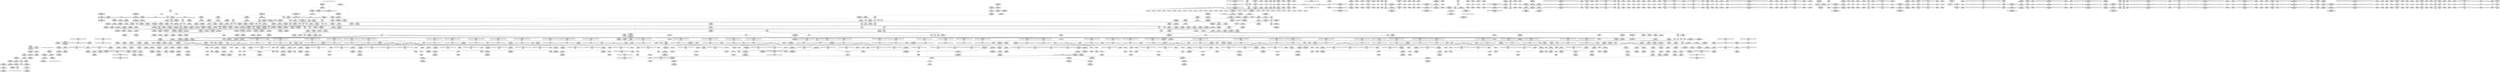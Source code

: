 digraph {
	CE0x52d5600 [shape=record,shape=Mrecord,label="{CE0x52d5600|cred_sid:_tmp5|security/selinux/hooks.c,196}"]
	CE0x52ea640 [shape=record,shape=Mrecord,label="{CE0x52ea640|_call_void_asm_sideeffect_,_memory_,_dirflag_,_fpsr_,_flags_()_#3,_!dbg_!27714,_!srcloc_!27715|include/linux/rcupdate.h,239}"]
	CE0x52d1f40 [shape=record,shape=Mrecord,label="{CE0x52d1f40|i8*_undef|*Constant*}"]
	CE0x5257bf0 [shape=record,shape=Mrecord,label="{CE0x5257bf0|task_sid:_tmp26|security/selinux/hooks.c,208}"]
	CE0x5303200 [shape=record,shape=Mrecord,label="{CE0x5303200|rcu_lock_release:_tmp2}"]
	CE0x526e500 [shape=record,shape=Mrecord,label="{CE0x526e500|GLOBAL:___llvm_gcov_ctr125|Global_var:__llvm_gcov_ctr125}"]
	CE0x52d38b0 [shape=record,shape=Mrecord,label="{CE0x52d38b0|GLOBAL:___preempt_count_sub|*Constant*|*SummSource*}"]
	CE0x52c92e0 [shape=record,shape=Mrecord,label="{CE0x52c92e0|_call_void_mcount()_#3|*SummSource*}"]
	CE0x52949c0 [shape=record,shape=Mrecord,label="{CE0x52949c0|i64_4|*Constant*|*SummSource*}"]
	CE0x528c960 [shape=record,shape=Mrecord,label="{CE0x528c960|_call_void_mcount()_#3|*SummSource*}"]
	CE0x534e140 [shape=record,shape=Mrecord,label="{CE0x534e140|_call_void_mcount()_#3|*SummSink*}"]
	CE0x52c10c0 [shape=record,shape=Mrecord,label="{CE0x52c10c0|i64_6|*Constant*}"]
	CE0x52f9e10 [shape=record,shape=Mrecord,label="{CE0x52f9e10|__rcu_read_lock:_tmp7|include/linux/rcupdate.h,240|*SummSource*}"]
	CE0x525b900 [shape=record,shape=Mrecord,label="{CE0x525b900|current_sid:_bb|*SummSource*}"]
	CE0x52da5d0 [shape=record,shape=Mrecord,label="{CE0x52da5d0|i64*_getelementptr_inbounds_(_11_x_i64_,_11_x_i64_*___llvm_gcov_ctr127,_i64_0,_i64_8)|*Constant*}"]
	CE0x52d4c00 [shape=record,shape=Mrecord,label="{CE0x52d4c00|rcu_read_unlock:_tmp3|*SummSource*}"]
	CE0x528f030 [shape=record,shape=Mrecord,label="{CE0x528f030|task_sid:_if.end|*SummSource*}"]
	CE0x5262550 [shape=record,shape=Mrecord,label="{CE0x5262550|selinux_task_setnice:_tmp5|security/selinux/hooks.c,3597|*SummSink*}"]
	CE0x52b5190 [shape=record,shape=Mrecord,label="{CE0x52b5190|rcu_read_lock:_tmp1}"]
	CE0x52f23e0 [shape=record,shape=Mrecord,label="{CE0x52f23e0|rcu_read_lock:_tmp8|include/linux/rcupdate.h,882|*SummSource*}"]
	CE0x52508d0 [shape=record,shape=Mrecord,label="{CE0x52508d0|selinux_task_setnice:_tmp11|security/selinux/hooks.c,3601|*SummSource*}"]
	CE0x52cc010 [shape=record,shape=Mrecord,label="{CE0x52cc010|GLOBAL:_lock_acquire|*Constant*}"]
	CE0x5287940 [shape=record,shape=Mrecord,label="{CE0x5287940|rcu_read_lock:_tmp19|include/linux/rcupdate.h,882|*SummSink*}"]
	CE0x52dcf70 [shape=record,shape=Mrecord,label="{CE0x52dcf70|rcu_read_unlock:_tmp16|include/linux/rcupdate.h,933|*SummSink*}"]
	CE0x5253600 [shape=record,shape=Mrecord,label="{CE0x5253600|current_has_perm:_tmp1|*SummSink*}"]
	CE0x5274130 [shape=record,shape=Mrecord,label="{CE0x5274130|current_sid:_cred|security/selinux/hooks.c,218|*SummSource*}"]
	CE0x52856e0 [shape=record,shape=Mrecord,label="{CE0x52856e0|rcu_read_lock:_tmp18|include/linux/rcupdate.h,882}"]
	CE0x52a9260 [shape=record,shape=Mrecord,label="{CE0x52a9260|i64*_getelementptr_inbounds_(_13_x_i64_,_13_x_i64_*___llvm_gcov_ctr126,_i64_0,_i64_11)|*Constant*}"]
	CE0x52f4740 [shape=record,shape=Mrecord,label="{CE0x52f4740|rcu_read_lock:_do.body}"]
	CE0x52bbad0 [shape=record,shape=Mrecord,label="{CE0x52bbad0|cred_sid:_tmp4|*LoadInst*|security/selinux/hooks.c,196|*SummSink*}"]
	CE0x52dd690 [shape=record,shape=Mrecord,label="{CE0x52dd690|rcu_read_lock:_tmp13|include/linux/rcupdate.h,882|*SummSink*}"]
	CE0x5332ec0 [shape=record,shape=Mrecord,label="{CE0x5332ec0|%struct.lockdep_map*_null|*Constant*}"]
	CE0x53331b0 [shape=record,shape=Mrecord,label="{CE0x53331b0|%struct.lockdep_map*_null|*Constant*|*SummSink*}"]
	CE0x52d9f90 [shape=record,shape=Mrecord,label="{CE0x52d9f90|rcu_read_lock:_tmp16|include/linux/rcupdate.h,882}"]
	CE0x523abf0 [shape=record,shape=Mrecord,label="{CE0x523abf0|current_has_perm:_tmp3|*SummSink*}"]
	CE0x523f2e0 [shape=record,shape=Mrecord,label="{CE0x523f2e0|i64*_getelementptr_inbounds_(_6_x_i64_,_6_x_i64_*___llvm_gcov_ctr283,_i64_0,_i64_0)|*Constant*|*SummSource*}"]
	CE0x52c1400 [shape=record,shape=Mrecord,label="{CE0x52c1400|i64_7|*Constant*}"]
	CE0x52c9220 [shape=record,shape=Mrecord,label="{CE0x52c9220|_call_void_mcount()_#3}"]
	CE0x52a36d0 [shape=record,shape=Mrecord,label="{CE0x52a36d0|GLOBAL:___llvm_gcov_ctr126|Global_var:__llvm_gcov_ctr126|*SummSource*}"]
	CE0x5376280 [shape=record,shape=Mrecord,label="{CE0x5376280|__preempt_count_sub:_tmp4|./arch/x86/include/asm/preempt.h,77|*SummSink*}"]
	CE0x52b8170 [shape=record,shape=Mrecord,label="{CE0x52b8170|_call_void_mcount()_#3|*SummSource*}"]
	CE0x5304570 [shape=record,shape=Mrecord,label="{CE0x5304570|rcu_lock_release:_tmp|*SummSource*}"]
	CE0x52b8da0 [shape=record,shape=Mrecord,label="{CE0x52b8da0|i64*_getelementptr_inbounds_(_13_x_i64_,_13_x_i64_*___llvm_gcov_ctr126,_i64_0,_i64_0)|*Constant*|*SummSource*}"]
	CE0x52addc0 [shape=record,shape=Mrecord,label="{CE0x52addc0|rcu_lock_release:_tmp4|include/linux/rcupdate.h,423|*SummSink*}"]
	CE0x5300ed0 [shape=record,shape=Mrecord,label="{CE0x5300ed0|GLOBAL:_lock_acquire|*Constant*|*SummSource*}"]
	CE0x52cf540 [shape=record,shape=Mrecord,label="{CE0x52cf540|i64*_getelementptr_inbounds_(_4_x_i64_,_4_x_i64_*___llvm_gcov_ctr134,_i64_0,_i64_3)|*Constant*|*SummSource*}"]
	CE0x5290680 [shape=record,shape=Mrecord,label="{CE0x5290680|task_sid:_tmp19|security/selinux/hooks.c,208|*SummSink*}"]
	CE0x52f0860 [shape=record,shape=Mrecord,label="{CE0x52f0860|i64*_getelementptr_inbounds_(_11_x_i64_,_11_x_i64_*___llvm_gcov_ctr132,_i64_0,_i64_1)|*Constant*|*SummSink*}"]
	CE0x528a520 [shape=record,shape=Mrecord,label="{CE0x528a520|cred_sid:_tmp4|*LoadInst*|security/selinux/hooks.c,196}"]
	CE0x5303270 [shape=record,shape=Mrecord,label="{CE0x5303270|rcu_lock_release:_tmp2|*SummSource*}"]
	CE0x5376870 [shape=record,shape=Mrecord,label="{CE0x5376870|__preempt_count_sub:_tmp1|*SummSink*}"]
	CE0x52d0230 [shape=record,shape=Mrecord,label="{CE0x52d0230|void_(i32*,_i32,_i32*)*_asm_addl_$1,_%gs:$0_,_*m,ri,*m,_dirflag_,_fpsr_,_flags_|*SummSource*}"]
	CE0x52b37e0 [shape=record,shape=Mrecord,label="{CE0x52b37e0|task_sid:_if.end}"]
	CE0x52a4060 [shape=record,shape=Mrecord,label="{CE0x52a4060|task_sid:_tmp18|security/selinux/hooks.c,208|*SummSource*}"]
	CE0x5293900 [shape=record,shape=Mrecord,label="{CE0x5293900|current_sid:_land.lhs.true2}"]
	CE0x5285980 [shape=record,shape=Mrecord,label="{CE0x5285980|rcu_read_lock:_tmp18|include/linux/rcupdate.h,882|*SummSink*}"]
	CE0x525b6f0 [shape=record,shape=Mrecord,label="{CE0x525b6f0|current_sid:_bb}"]
	CE0x52ef8c0 [shape=record,shape=Mrecord,label="{CE0x52ef8c0|rcu_read_unlock:_tmp13|include/linux/rcupdate.h,933|*SummSink*}"]
	CE0x52bace0 [shape=record,shape=Mrecord,label="{CE0x52bace0|_call_void_rcu_lock_acquire(%struct.lockdep_map*_rcu_lock_map)_#10,_!dbg_!27711|include/linux/rcupdate.h,881|*SummSource*}"]
	CE0x5300470 [shape=record,shape=Mrecord,label="{CE0x5300470|_call_void_mcount()_#3|*SummSink*}"]
	CE0x5333110 [shape=record,shape=Mrecord,label="{CE0x5333110|i64*_getelementptr_inbounds_(_4_x_i64_,_4_x_i64_*___llvm_gcov_ctr134,_i64_0,_i64_2)|*Constant*}"]
	CE0x52b3150 [shape=record,shape=Mrecord,label="{CE0x52b3150|task_sid:_tmp7|security/selinux/hooks.c,208|*SummSource*}"]
	CE0x52a21f0 [shape=record,shape=Mrecord,label="{CE0x52a21f0|rcu_read_lock:_land.lhs.true2|*SummSink*}"]
	CE0x52c1470 [shape=record,shape=Mrecord,label="{CE0x52c1470|i64_7|*Constant*|*SummSource*}"]
	CE0x5244750 [shape=record,shape=Mrecord,label="{CE0x5244750|GLOBAL:_rcu_read_unlock|*Constant*}"]
	CE0x52b36c0 [shape=record,shape=Mrecord,label="{CE0x52b36c0|cred_sid:_tmp3|*SummSource*}"]
	CE0x52fb0f0 [shape=record,shape=Mrecord,label="{CE0x52fb0f0|rcu_read_lock:_tmp9|include/linux/rcupdate.h,882|*SummSink*}"]
	CE0x52f74f0 [shape=record,shape=Mrecord,label="{CE0x52f74f0|rcu_read_unlock:_do.end}"]
	CE0x52a7740 [shape=record,shape=Mrecord,label="{CE0x52a7740|task_sid:_tmp20|security/selinux/hooks.c,208|*SummSource*}"]
	CE0x52f5b80 [shape=record,shape=Mrecord,label="{CE0x52f5b80|cred_sid:_bb}"]
	CE0x5293600 [shape=record,shape=Mrecord,label="{CE0x5293600|get_current:_tmp|*SummSource*}"]
	CE0x52661d0 [shape=record,shape=Mrecord,label="{CE0x52661d0|selinux_task_setnice:_tmp7|security/selinux/hooks.c,3598}"]
	CE0x52d33c0 [shape=record,shape=Mrecord,label="{CE0x52d33c0|__preempt_count_add:_tmp7|./arch/x86/include/asm/preempt.h,73|*SummSink*}"]
	CE0x52e9480 [shape=record,shape=Mrecord,label="{CE0x52e9480|__preempt_count_sub:_tmp6|./arch/x86/include/asm/preempt.h,78}"]
	CE0x52a1c30 [shape=record,shape=Mrecord,label="{CE0x52a1c30|i64*_getelementptr_inbounds_(_13_x_i64_,_13_x_i64_*___llvm_gcov_ctr126,_i64_0,_i64_0)|*Constant*|*SummSink*}"]
	CE0x7044910 [shape=record,shape=Mrecord,label="{CE0x7044910|selinux_task_setnice:_call|security/selinux/hooks.c,3596|*SummSource*}"]
	CE0x523b650 [shape=record,shape=Mrecord,label="{CE0x523b650|current_sid:_entry|*SummSource*}"]
	CE0x52732e0 [shape=record,shape=Mrecord,label="{CE0x52732e0|i32_218|*Constant*}"]
	CE0x525aad0 [shape=record,shape=Mrecord,label="{CE0x525aad0|%struct.common_audit_data*_null|*Constant*|*SummSink*}"]
	CE0x52dca90 [shape=record,shape=Mrecord,label="{CE0x52dca90|rcu_read_unlock:_tmp15|include/linux/rcupdate.h,933|*SummSink*}"]
	CE0x52e8e70 [shape=record,shape=Mrecord,label="{CE0x52e8e70|i64*_getelementptr_inbounds_(_4_x_i64_,_4_x_i64_*___llvm_gcov_ctr135,_i64_0,_i64_3)|*Constant*}"]
	CE0x523b990 [shape=record,shape=Mrecord,label="{CE0x523b990|_ret_i32_%tmp24,_!dbg_!27742|security/selinux/hooks.c,220|*SummSource*}"]
	CE0x52d7090 [shape=record,shape=Mrecord,label="{CE0x52d7090|rcu_read_lock:_bb|*SummSink*}"]
	CE0x524c860 [shape=record,shape=Mrecord,label="{CE0x524c860|current_has_perm:_entry}"]
	CE0x5288270 [shape=record,shape=Mrecord,label="{CE0x5288270|rcu_read_lock:_tmp21|include/linux/rcupdate.h,884}"]
	CE0x52ef0e0 [shape=record,shape=Mrecord,label="{CE0x52ef0e0|rcu_read_unlock:_tmp10|include/linux/rcupdate.h,933}"]
	CE0x52759a0 [shape=record,shape=Mrecord,label="{CE0x52759a0|current_sid:_tmp23|security/selinux/hooks.c,218}"]
	CE0x5258ae0 [shape=record,shape=Mrecord,label="{CE0x5258ae0|cred_sid:_entry}"]
	CE0x52c9cc0 [shape=record,shape=Mrecord,label="{CE0x52c9cc0|i64*_getelementptr_inbounds_(_4_x_i64_,_4_x_i64_*___llvm_gcov_ctr135,_i64_0,_i64_0)|*Constant*|*SummSource*}"]
	CE0x52b72b0 [shape=record,shape=Mrecord,label="{CE0x52b72b0|cred_sid:_security|security/selinux/hooks.c,196|*SummSink*}"]
	CE0x5263590 [shape=record,shape=Mrecord,label="{CE0x5263590|VOIDTB_TE:_CE_80,88_}"]
	CE0x528e880 [shape=record,shape=Mrecord,label="{CE0x528e880|task_sid:_tmp5|security/selinux/hooks.c,208|*SummSource*}"]
	CE0x52b2540 [shape=record,shape=Mrecord,label="{CE0x52b2540|cred_sid:_tmp2|*SummSink*}"]
	CE0x52526e0 [shape=record,shape=Mrecord,label="{CE0x52526e0|current_sid:_land.lhs.true}"]
	CE0x52c8d70 [shape=record,shape=Mrecord,label="{CE0x52c8d70|_ret_void,_!dbg_!27720|./arch/x86/include/asm/preempt.h,78}"]
	CE0x52c5dd0 [shape=record,shape=Mrecord,label="{CE0x52c5dd0|__rcu_read_lock:_do.end|*SummSource*}"]
	CE0x52ae1c0 [shape=record,shape=Mrecord,label="{CE0x52ae1c0|rcu_lock_release:_tmp5|include/linux/rcupdate.h,423}"]
	CE0x52c8070 [shape=record,shape=Mrecord,label="{CE0x52c8070|__rcu_read_unlock:_tmp6|include/linux/rcupdate.h,245|*SummSink*}"]
	CE0x52b1de0 [shape=record,shape=Mrecord,label="{CE0x52b1de0|GLOBAL:___llvm_gcov_ctr127|Global_var:__llvm_gcov_ctr127}"]
	CE0x523f3c0 [shape=record,shape=Mrecord,label="{CE0x523f3c0|selinux_task_setnice:_tmp}"]
	CE0x5258e50 [shape=record,shape=Mrecord,label="{CE0x5258e50|cred_sid:_cred|Function::cred_sid&Arg::cred::}"]
	CE0x5258250 [shape=record,shape=Mrecord,label="{CE0x5258250|task_sid:_call7|security/selinux/hooks.c,208}"]
	CE0x5344e20 [shape=record,shape=Mrecord,label="{CE0x5344e20|__rcu_read_unlock:_tmp}"]
	CE0x52ccbd0 [shape=record,shape=Mrecord,label="{CE0x52ccbd0|rcu_lock_acquire:_tmp7}"]
	CE0x524c040 [shape=record,shape=Mrecord,label="{CE0x524c040|i32_512|*Constant*|*SummSink*}"]
	CE0x5380e80 [shape=record,shape=Mrecord,label="{CE0x5380e80|__preempt_count_sub:_tmp6|./arch/x86/include/asm/preempt.h,78|*SummSource*}"]
	CE0x5265e50 [shape=record,shape=Mrecord,label="{CE0x5265e50|VOIDTB_TE:_CE_120,128_}"]
	CE0x52e9130 [shape=record,shape=Mrecord,label="{CE0x52e9130|rcu_read_unlock:_if.end}"]
	CE0x525ac50 [shape=record,shape=Mrecord,label="{CE0x525ac50|avc_has_perm:_auditdata|Function::avc_has_perm&Arg::auditdata::|*SummSink*}"]
	CE0x526b990 [shape=record,shape=Mrecord,label="{CE0x526b990|0:_i8,_:_GCMR_current_sid.__warned_internal_global_i8_0,_section_.data.unlikely_,_align_1:_elem_0:default:}"]
	CE0x52b87b0 [shape=record,shape=Mrecord,label="{CE0x52b87b0|GLOBAL:_task_sid.__warned|Global_var:task_sid.__warned|*SummSource*}"]
	CE0x52926a0 [shape=record,shape=Mrecord,label="{CE0x52926a0|_call_void_mcount()_#3|*SummSink*}"]
	CE0x52df5d0 [shape=record,shape=Mrecord,label="{CE0x52df5d0|rcu_read_lock:_land.lhs.true|*SummSource*}"]
	CE0x5241330 [shape=record,shape=Mrecord,label="{CE0x5241330|task_sid:_task|Function::task_sid&Arg::task::}"]
	CE0x52413a0 [shape=record,shape=Mrecord,label="{CE0x52413a0|task_sid:_task|Function::task_sid&Arg::task::|*SummSource*}"]
	CE0x52c5220 [shape=record,shape=Mrecord,label="{CE0x52c5220|__rcu_read_unlock:_entry|*SummSource*}"]
	CE0x52f1080 [shape=record,shape=Mrecord,label="{CE0x52f1080|__rcu_read_lock:_tmp5|include/linux/rcupdate.h,239|*SummSink*}"]
	CE0x5334a10 [shape=record,shape=Mrecord,label="{CE0x5334a10|__rcu_read_unlock:_tmp6|include/linux/rcupdate.h,245}"]
	CE0x52b1b00 [shape=record,shape=Mrecord,label="{CE0x52b1b00|rcu_read_lock:_tmp4|include/linux/rcupdate.h,882|*SummSink*}"]
	CE0x528fa20 [shape=record,shape=Mrecord,label="{CE0x528fa20|current_sid:_tmp6|security/selinux/hooks.c,218|*SummSink*}"]
	CE0x52679a0 [shape=record,shape=Mrecord,label="{CE0x52679a0|get_current:_tmp3|*SummSink*}"]
	CE0x52dd460 [shape=record,shape=Mrecord,label="{CE0x52dd460|rcu_read_lock:_tmp13|include/linux/rcupdate.h,882}"]
	CE0x53455e0 [shape=record,shape=Mrecord,label="{CE0x53455e0|__rcu_read_unlock:_tmp2|*SummSource*}"]
	CE0x52c3470 [shape=record,shape=Mrecord,label="{CE0x52c3470|_call_void_rcu_lock_release(%struct.lockdep_map*_rcu_lock_map)_#10,_!dbg_!27733|include/linux/rcupdate.h,935|*SummSink*}"]
	CE0x52d0660 [shape=record,shape=Mrecord,label="{CE0x52d0660|i64*_getelementptr_inbounds_(_4_x_i64_,_4_x_i64_*___llvm_gcov_ctr129,_i64_0,_i64_1)|*Constant*|*SummSink*}"]
	CE0x526d570 [shape=record,shape=Mrecord,label="{CE0x526d570|i1_true|*Constant*|*SummSource*}"]
	CE0x524b5c0 [shape=record,shape=Mrecord,label="{CE0x524b5c0|current_sid:_tmp13|security/selinux/hooks.c,218}"]
	CE0x52a5e80 [shape=record,shape=Mrecord,label="{CE0x52a5e80|i64*_getelementptr_inbounds_(_11_x_i64_,_11_x_i64_*___llvm_gcov_ctr127,_i64_0,_i64_1)|*Constant*}"]
	CE0x5275770 [shape=record,shape=Mrecord,label="{CE0x5275770|current_sid:_tmp22|security/selinux/hooks.c,218|*SummSink*}"]
	CE0x524f8e0 [shape=record,shape=Mrecord,label="{CE0x524f8e0|selinux_task_setnice:_if.then}"]
	CE0x52a1bc0 [shape=record,shape=Mrecord,label="{CE0x52a1bc0|task_sid:_do.end|*SummSink*}"]
	CE0x52a07a0 [shape=record,shape=Mrecord,label="{CE0x52a07a0|task_sid:_tobool|security/selinux/hooks.c,208}"]
	CE0x52f29c0 [shape=record,shape=Mrecord,label="{CE0x52f29c0|get_current:_tmp4|./arch/x86/include/asm/current.h,14|*SummSource*}"]
	CE0x5248d00 [shape=record,shape=Mrecord,label="{CE0x5248d00|avc_has_perm:_tclass|Function::avc_has_perm&Arg::tclass::}"]
	CE0x52db280 [shape=record,shape=Mrecord,label="{CE0x52db280|GLOBAL:_rcu_lock_map|Global_var:rcu_lock_map|*SummSource*}"]
	CE0x52fabc0 [shape=record,shape=Mrecord,label="{CE0x52fabc0|i64_4|*Constant*}"]
	CE0x52cc080 [shape=record,shape=Mrecord,label="{CE0x52cc080|_call_void_lock_acquire(%struct.lockdep_map*_%map,_i32_0,_i32_0,_i32_2,_i32_0,_%struct.lockdep_map*_null,_i64_ptrtoint_(i8*_blockaddress(_rcu_lock_acquire,_%__here)_to_i64))_#10,_!dbg_!27716|include/linux/rcupdate.h,418|*SummSource*}"]
	CE0x5301d40 [shape=record,shape=Mrecord,label="{CE0x5301d40|i64*_getelementptr_inbounds_(_11_x_i64_,_11_x_i64_*___llvm_gcov_ctr132,_i64_0,_i64_8)|*Constant*|*SummSource*}"]
	CE0x52d3580 [shape=record,shape=Mrecord,label="{CE0x52d3580|i64*_getelementptr_inbounds_(_4_x_i64_,_4_x_i64_*___llvm_gcov_ctr134,_i64_0,_i64_0)|*Constant*}"]
	CE0x52a5590 [shape=record,shape=Mrecord,label="{CE0x52a5590|i64*_getelementptr_inbounds_(_13_x_i64_,_13_x_i64_*___llvm_gcov_ctr126,_i64_0,_i64_8)|*Constant*|*SummSource*}"]
	CE0x52b0030 [shape=record,shape=Mrecord,label="{CE0x52b0030|task_sid:_tmp4|*LoadInst*|security/selinux/hooks.c,208}"]
	CE0x52d5260 [shape=record,shape=Mrecord,label="{CE0x52d5260|i64*_getelementptr_inbounds_(_4_x_i64_,_4_x_i64_*___llvm_gcov_ctr128,_i64_0,_i64_3)|*Constant*}"]
	CE0x524e610 [shape=record,shape=Mrecord,label="{CE0x524e610|selinux_task_setnice:_tmp6|security/selinux/hooks.c,3598|*SummSink*}"]
	CE0x52a20e0 [shape=record,shape=Mrecord,label="{CE0x52a20e0|rcu_read_lock:_land.lhs.true2|*SummSource*}"]
	CE0x5269c80 [shape=record,shape=Mrecord,label="{CE0x5269c80|current_sid:_tmp19|security/selinux/hooks.c,218|*SummSink*}"]
	CE0x52b2e30 [shape=record,shape=Mrecord,label="{CE0x52b2e30|__rcu_read_lock:_entry|*SummSource*}"]
	CE0x52b2ca0 [shape=record,shape=Mrecord,label="{CE0x52b2ca0|GLOBAL:___rcu_read_lock|*Constant*|*SummSink*}"]
	CE0x52d39f0 [shape=record,shape=Mrecord,label="{CE0x52d39f0|__preempt_count_sub:_val|Function::__preempt_count_sub&Arg::val::|*SummSink*}"]
	CE0x5258c50 [shape=record,shape=Mrecord,label="{CE0x5258c50|cred_sid:_entry|*SummSink*}"]
	CE0x52df3e0 [shape=record,shape=Mrecord,label="{CE0x52df3e0|rcu_read_lock:_if.then|*SummSink*}"]
	CE0x52e4910 [shape=record,shape=Mrecord,label="{CE0x52e4910|__preempt_count_sub:_tmp2}"]
	CE0x528f0c0 [shape=record,shape=Mrecord,label="{CE0x528f0c0|task_sid:_if.end|*SummSink*}"]
	CE0x5330e50 [shape=record,shape=Mrecord,label="{CE0x5330e50|i32_1|*Constant*}"]
	CE0x52b7670 [shape=record,shape=Mrecord,label="{CE0x52b7670|GLOBAL:_rcu_read_lock.__warned|Global_var:rcu_read_lock.__warned|*SummSource*}"]
	CE0x523eda0 [shape=record,shape=Mrecord,label="{CE0x523eda0|VOIDTB_TE:_CE_24,28_}"]
	CE0x5303ea0 [shape=record,shape=Mrecord,label="{CE0x5303ea0|__rcu_read_lock:_tmp6|include/linux/rcupdate.h,240|*SummSource*}"]
	CE0x5277d90 [shape=record,shape=Mrecord,label="{CE0x5277d90|i64_2|*Constant*|*SummSink*}"]
	CE0x5332fa0 [shape=record,shape=Mrecord,label="{CE0x5332fa0|__rcu_read_unlock:_tmp2|*SummSink*}"]
	CE0x526d030 [shape=record,shape=Mrecord,label="{CE0x526d030|current_sid:_do.body|*SummSource*}"]
	CE0x523dfc0 [shape=record,shape=Mrecord,label="{CE0x523dfc0|selinux_task_setnice:_nice|Function::selinux_task_setnice&Arg::nice::|*SummSink*}"]
	CE0x52b8840 [shape=record,shape=Mrecord,label="{CE0x52b8840|GLOBAL:_task_sid.__warned|Global_var:task_sid.__warned|*SummSink*}"]
	CE0x5288ba0 [shape=record,shape=Mrecord,label="{CE0x5288ba0|i8*_getelementptr_inbounds_(_25_x_i8_,_25_x_i8_*_.str45,_i32_0,_i32_0)|*Constant*|*SummSource*}"]
	CE0x524adc0 [shape=record,shape=Mrecord,label="{CE0x524adc0|i32_0|*Constant*|*SummSink*}"]
	CE0x52b8f70 [shape=record,shape=Mrecord,label="{CE0x52b8f70|task_sid:_tmp}"]
	CE0x52efe80 [shape=record,shape=Mrecord,label="{CE0x52efe80|__preempt_count_add:_val|Function::__preempt_count_add&Arg::val::}"]
	CE0x52bfb70 [shape=record,shape=Mrecord,label="{CE0x52bfb70|i64*_getelementptr_inbounds_(_11_x_i64_,_11_x_i64_*___llvm_gcov_ctr132,_i64_0,_i64_9)|*Constant*|*SummSource*}"]
	CE0x524a6e0 [shape=record,shape=Mrecord,label="{CE0x524a6e0|task_sid:_do.body|*SummSink*}"]
	CE0x52f9ca0 [shape=record,shape=Mrecord,label="{CE0x52f9ca0|__rcu_read_lock:_tmp7|include/linux/rcupdate.h,240}"]
	CE0x5307a30 [shape=record,shape=Mrecord,label="{CE0x5307a30|i32_934|*Constant*}"]
	CE0x52d2460 [shape=record,shape=Mrecord,label="{CE0x52d2460|__rcu_read_unlock:_do.body|*SummSource*}"]
	CE0x53049c0 [shape=record,shape=Mrecord,label="{CE0x53049c0|rcu_read_unlock:_tmp8|include/linux/rcupdate.h,933|*SummSource*}"]
	CE0x52481d0 [shape=record,shape=Mrecord,label="{CE0x52481d0|rcu_lock_acquire:___here|*SummSink*}"]
	CE0x52faeb0 [shape=record,shape=Mrecord,label="{CE0x52faeb0|i64*_getelementptr_inbounds_(_11_x_i64_,_11_x_i64_*___llvm_gcov_ctr127,_i64_0,_i64_8)|*Constant*|*SummSink*}"]
	CE0x5307bd0 [shape=record,shape=Mrecord,label="{CE0x5307bd0|rcu_read_unlock:_tmp18|include/linux/rcupdate.h,933|*SummSource*}"]
	CE0x5287860 [shape=record,shape=Mrecord,label="{CE0x5287860|rcu_read_lock:_tmp19|include/linux/rcupdate.h,882}"]
	CE0x52af1c0 [shape=record,shape=Mrecord,label="{CE0x52af1c0|task_sid:_tmp27|security/selinux/hooks.c,208|*SummSource*}"]
	CE0x52e98b0 [shape=record,shape=Mrecord,label="{CE0x52e98b0|rcu_read_unlock:_tmp4|include/linux/rcupdate.h,933}"]
	CE0x525e480 [shape=record,shape=Mrecord,label="{CE0x525e480|current_sid:_tmp5|security/selinux/hooks.c,218}"]
	CE0x52878d0 [shape=record,shape=Mrecord,label="{CE0x52878d0|rcu_read_lock:_tmp19|include/linux/rcupdate.h,882|*SummSource*}"]
	CE0x52dac80 [shape=record,shape=Mrecord,label="{CE0x52dac80|rcu_read_lock:_tmp17|include/linux/rcupdate.h,882}"]
	CE0x52bd4a0 [shape=record,shape=Mrecord,label="{CE0x52bd4a0|rcu_read_lock:_if.end|*SummSource*}"]
	CE0x5252cb0 [shape=record,shape=Mrecord,label="{CE0x5252cb0|task_sid:_land.lhs.true|*SummSink*}"]
	CE0x525a310 [shape=record,shape=Mrecord,label="{CE0x525a310|avc_has_perm:_requested|Function::avc_has_perm&Arg::requested::|*SummSink*}"]
	CE0x52b1760 [shape=record,shape=Mrecord,label="{CE0x52b1760|task_sid:_tmp1}"]
	CE0x52f0bc0 [shape=record,shape=Mrecord,label="{CE0x52f0bc0|rcu_read_unlock:_tmp1|*SummSink*}"]
	CE0x52f11b0 [shape=record,shape=Mrecord,label="{CE0x52f11b0|__rcu_read_lock:_tmp5|include/linux/rcupdate.h,239}"]
	CE0x536bf90 [shape=record,shape=Mrecord,label="{CE0x536bf90|__rcu_read_unlock:_do.end|*SummSink*}"]
	CE0x5371fe0 [shape=record,shape=Mrecord,label="{CE0x5371fe0|__preempt_count_sub:_tmp5|./arch/x86/include/asm/preempt.h,77|*SummSource*}"]
	CE0x524f580 [shape=record,shape=Mrecord,label="{CE0x524f580|i64_1|*Constant*}"]
	CE0x525d490 [shape=record,shape=Mrecord,label="{CE0x525d490|VOIDTB_TE:_CE_16,20_}"]
	CE0x524e490 [shape=record,shape=Mrecord,label="{CE0x524e490|i64*_getelementptr_inbounds_(_2_x_i64_,_2_x_i64_*___llvm_gcov_ctr98,_i64_0,_i64_1)|*Constant*|*SummSink*}"]
	CE0x52d5c50 [shape=record,shape=Mrecord,label="{CE0x52d5c50|rcu_read_lock:_tobool1|include/linux/rcupdate.h,882}"]
	CE0x52cb030 [shape=record,shape=Mrecord,label="{CE0x52cb030|i64*_getelementptr_inbounds_(_4_x_i64_,_4_x_i64_*___llvm_gcov_ctr133,_i64_0,_i64_2)|*Constant*|*SummSink*}"]
	CE0x5293670 [shape=record,shape=Mrecord,label="{CE0x5293670|get_current:_tmp|*SummSink*}"]
	CE0x5364db0 [shape=record,shape=Mrecord,label="{CE0x5364db0|_call_void_mcount()_#3|*SummSource*}"]
	CE0x52f14f0 [shape=record,shape=Mrecord,label="{CE0x52f14f0|rcu_read_unlock:_do.body|*SummSink*}"]
	CE0x52b3b50 [shape=record,shape=Mrecord,label="{CE0x52b3b50|GLOBAL:_rcu_lock_map|Global_var:rcu_lock_map}"]
	CE0x52a51d0 [shape=record,shape=Mrecord,label="{CE0x52a51d0|task_sid:_tmp17|security/selinux/hooks.c,208|*SummSink*}"]
	CE0x52adfd0 [shape=record,shape=Mrecord,label="{CE0x52adfd0|rcu_lock_release:_tmp5|include/linux/rcupdate.h,423|*SummSink*}"]
	CE0x52c5520 [shape=record,shape=Mrecord,label="{CE0x52c5520|__rcu_read_unlock:_entry|*SummSink*}"]
	CE0x52f82d0 [shape=record,shape=Mrecord,label="{CE0x52f82d0|_call_void_mcount()_#3|*SummSource*}"]
	CE0x5264c10 [shape=record,shape=Mrecord,label="{CE0x5264c10|GLOBAL:_current_has_perm|*Constant*}"]
	CE0x53313f0 [shape=record,shape=Mrecord,label="{CE0x53313f0|i64_ptrtoint_(i8*_blockaddress(_rcu_lock_release,_%__here)_to_i64)|*Constant*|*SummSink*}"]
	CE0x526dd30 [shape=record,shape=Mrecord,label="{CE0x526dd30|current_sid:_tmp15|security/selinux/hooks.c,218}"]
	CE0x52dc2c0 [shape=record,shape=Mrecord,label="{CE0x52dc2c0|rcu_read_lock:_call3|include/linux/rcupdate.h,882}"]
	CE0x52556c0 [shape=record,shape=Mrecord,label="{CE0x52556c0|selinux_task_setnice:_if.end|*SummSink*}"]
	CE0x528f8f0 [shape=record,shape=Mrecord,label="{CE0x528f8f0|current_sid:_tmp6|security/selinux/hooks.c,218|*SummSource*}"]
	CE0x5276780 [shape=record,shape=Mrecord,label="{CE0x5276780|rcu_read_lock:_tmp11|include/linux/rcupdate.h,882}"]
	CE0x5266a80 [shape=record,shape=Mrecord,label="{CE0x5266a80|selinux_task_setnice:_tobool|security/selinux/hooks.c,3597|*SummSink*}"]
	CE0x52bf600 [shape=record,shape=Mrecord,label="{CE0x52bf600|i8*_getelementptr_inbounds_(_44_x_i8_,_44_x_i8_*_.str47,_i32_0,_i32_0)|*Constant*}"]
	CE0x526f5a0 [shape=record,shape=Mrecord,label="{CE0x526f5a0|COLLAPSED:_GCMRE___llvm_gcov_ctr125_internal_global_11_x_i64_zeroinitializer:_elem_0:default:}"]
	CE0x52bdb80 [shape=record,shape=Mrecord,label="{CE0x52bdb80|i64*_getelementptr_inbounds_(_2_x_i64_,_2_x_i64_*___llvm_gcov_ctr131,_i64_0,_i64_0)|*Constant*}"]
	CE0x52f8ba0 [shape=record,shape=Mrecord,label="{CE0x52f8ba0|rcu_read_unlock:_call3|include/linux/rcupdate.h,933}"]
	CE0x526b620 [shape=record,shape=Mrecord,label="{CE0x526b620|_ret_%struct.task_struct*_%tmp4,_!dbg_!27714|./arch/x86/include/asm/current.h,14|*SummSink*}"]
	CE0x53422c0 [shape=record,shape=Mrecord,label="{CE0x53422c0|rcu_lock_release:___here|*SummSource*}"]
	CE0x5274df0 [shape=record,shape=Mrecord,label="{CE0x5274df0|i32_22|*Constant*|*SummSink*}"]
	CE0x52ccc90 [shape=record,shape=Mrecord,label="{CE0x52ccc90|rcu_lock_acquire:_tmp7|*SummSource*}"]
	CE0x5290260 [shape=record,shape=Mrecord,label="{CE0x5290260|get_current:_tmp2|*SummSink*}"]
	CE0x52e0570 [shape=record,shape=Mrecord,label="{CE0x52e0570|i64*_getelementptr_inbounds_(_4_x_i64_,_4_x_i64_*___llvm_gcov_ctr129,_i64_0,_i64_2)|*Constant*|*SummSource*}"]
	CE0x52e5b80 [shape=record,shape=Mrecord,label="{CE0x52e5b80|__rcu_read_unlock:_tmp|*SummSink*}"]
	CE0x5258780 [shape=record,shape=Mrecord,label="{CE0x5258780|GLOBAL:_cred_sid|*Constant*}"]
	CE0x52dc3f0 [shape=record,shape=Mrecord,label="{CE0x52dc3f0|rcu_read_lock:_call3|include/linux/rcupdate.h,882|*SummSource*}"]
	CE0x5248d70 [shape=record,shape=Mrecord,label="{CE0x5248d70|avc_has_perm:_tclass|Function::avc_has_perm&Arg::tclass::|*SummSource*}"]
	CE0x5252210 [shape=record,shape=Mrecord,label="{CE0x5252210|i64*_getelementptr_inbounds_(_2_x_i64_,_2_x_i64_*___llvm_gcov_ctr136,_i64_0,_i64_0)|*Constant*}"]
	CE0x523eef0 [shape=record,shape=Mrecord,label="{CE0x523eef0|VOIDTB_TE:_CE_36,40_}"]
	CE0x526f610 [shape=record,shape=Mrecord,label="{CE0x526f610|current_sid:_tmp|*SummSource*}"]
	CE0x5254430 [shape=record,shape=Mrecord,label="{CE0x5254430|i64_2|*Constant*|*SummSource*}"]
	CE0x52ecae0 [shape=record,shape=Mrecord,label="{CE0x52ecae0|rcu_lock_acquire:_tmp}"]
	CE0x5294850 [shape=record,shape=Mrecord,label="{CE0x5294850|i64_5|*Constant*|*SummSink*}"]
	CE0x5287130 [shape=record,shape=Mrecord,label="{CE0x5287130|i64*_getelementptr_inbounds_(_11_x_i64_,_11_x_i64_*___llvm_gcov_ctr127,_i64_0,_i64_9)|*Constant*|*SummSource*}"]
	CE0x52a35d0 [shape=record,shape=Mrecord,label="{CE0x52a35d0|task_sid:_tmp5|security/selinux/hooks.c,208}"]
	CE0x52595a0 [shape=record,shape=Mrecord,label="{CE0x52595a0|current_sid:_tmp11|security/selinux/hooks.c,218|*SummSource*}"]
	CE0x52c06b0 [shape=record,shape=Mrecord,label="{CE0x52c06b0|rcu_read_unlock:_tmp19|include/linux/rcupdate.h,933|*SummSink*}"]
	CE0x53413d0 [shape=record,shape=Mrecord,label="{CE0x53413d0|__preempt_count_sub:_tmp7|./arch/x86/include/asm/preempt.h,78|*SummSource*}"]
	CE0x525bcf0 [shape=record,shape=Mrecord,label="{CE0x525bcf0|_call_void_mcount()_#3|*SummSource*}"]
	CE0x5243d80 [shape=record,shape=Mrecord,label="{CE0x5243d80|current_has_perm:_tmp}"]
	CE0x5303c20 [shape=record,shape=Mrecord,label="{CE0x5303c20|i64*_getelementptr_inbounds_(_4_x_i64_,_4_x_i64_*___llvm_gcov_ctr128,_i64_0,_i64_3)|*Constant*|*SummSink*}"]
	CE0x528c8c0 [shape=record,shape=Mrecord,label="{CE0x528c8c0|_call_void_mcount()_#3}"]
	CE0x52f6200 [shape=record,shape=Mrecord,label="{CE0x52f6200|cred_sid:_tmp5|security/selinux/hooks.c,196|*SummSource*}"]
	CE0x52c1240 [shape=record,shape=Mrecord,label="{CE0x52c1240|i64_6|*Constant*|*SummSource*}"]
	CE0x52ba7c0 [shape=record,shape=Mrecord,label="{CE0x52ba7c0|task_sid:_bb|*SummSource*}"]
	CE0x52f7810 [shape=record,shape=Mrecord,label="{CE0x52f7810|rcu_read_unlock:_land.lhs.true2|*SummSource*}"]
	CE0x52bfd60 [shape=record,shape=Mrecord,label="{CE0x52bfd60|i64*_getelementptr_inbounds_(_11_x_i64_,_11_x_i64_*___llvm_gcov_ctr132,_i64_0,_i64_9)|*Constant*|*SummSink*}"]
	CE0x5255650 [shape=record,shape=Mrecord,label="{CE0x5255650|selinux_task_setnice:_if.end|*SummSource*}"]
	CE0x52e9e80 [shape=record,shape=Mrecord,label="{CE0x52e9e80|_call_void_asm_sideeffect_,_memory_,_dirflag_,_fpsr_,_flags_()_#3,_!dbg_!27714,_!srcloc_!27715|include/linux/rcupdate.h,239|*SummSource*}"]
	CE0x52f99b0 [shape=record,shape=Mrecord,label="{CE0x52f99b0|rcu_read_lock:_tmp3|*SummSink*}"]
	CE0x52cfff0 [shape=record,shape=Mrecord,label="{CE0x52cfff0|__rcu_read_unlock:_tmp3}"]
	CE0x53007b0 [shape=record,shape=Mrecord,label="{CE0x53007b0|__rcu_read_unlock:_bb}"]
	CE0x52f7dd0 [shape=record,shape=Mrecord,label="{CE0x52f7dd0|rcu_read_unlock:_land.lhs.true2}"]
	CE0x5249ba0 [shape=record,shape=Mrecord,label="{CE0x5249ba0|selinux_task_setnice:_retval.0}"]
	CE0x524b630 [shape=record,shape=Mrecord,label="{CE0x524b630|current_sid:_tmp13|security/selinux/hooks.c,218|*SummSource*}"]
	CE0x52dbeb0 [shape=record,shape=Mrecord,label="{CE0x52dbeb0|i64*_getelementptr_inbounds_(_4_x_i64_,_4_x_i64_*___llvm_gcov_ctr130,_i64_0,_i64_1)|*Constant*|*SummSink*}"]
	CE0x52aedc0 [shape=record,shape=Mrecord,label="{CE0x52aedc0|i64*_getelementptr_inbounds_(_13_x_i64_,_13_x_i64_*___llvm_gcov_ctr126,_i64_0,_i64_12)|*Constant*|*SummSink*}"]
	CE0x52df2e0 [shape=record,shape=Mrecord,label="{CE0x52df2e0|i64*_getelementptr_inbounds_(_11_x_i64_,_11_x_i64_*___llvm_gcov_ctr132,_i64_0,_i64_8)|*Constant*}"]
	CE0x5258f90 [shape=record,shape=Mrecord,label="{CE0x5258f90|cred_sid:_cred|Function::cred_sid&Arg::cred::|*SummSink*}"]
	CE0x5285f60 [shape=record,shape=Mrecord,label="{CE0x5285f60|_call_void_lockdep_rcu_suspicious(i8*_getelementptr_inbounds_(_25_x_i8_,_25_x_i8_*_.str45,_i32_0,_i32_0),_i32_883,_i8*_getelementptr_inbounds_(_42_x_i8_,_42_x_i8_*_.str46,_i32_0,_i32_0))_#10,_!dbg_!27728|include/linux/rcupdate.h,882|*SummSource*}"]
	CE0x52591e0 [shape=record,shape=Mrecord,label="{CE0x52591e0|current_sid:_tmp10|security/selinux/hooks.c,218|*SummSink*}"]
	CE0x525e750 [shape=record,shape=Mrecord,label="{CE0x525e750|current_sid:_tmp5|security/selinux/hooks.c,218|*SummSink*}"]
	CE0x52de340 [shape=record,shape=Mrecord,label="{CE0x52de340|rcu_read_lock:_tmp6|include/linux/rcupdate.h,882}"]
	CE0x5273fc0 [shape=record,shape=Mrecord,label="{CE0x5273fc0|current_sid:_cred|security/selinux/hooks.c,218}"]
	CE0x524c160 [shape=record,shape=Mrecord,label="{CE0x524c160|_ret_i32_%call2,_!dbg_!27718|security/selinux/hooks.c,1544}"]
	CE0x5331d00 [shape=record,shape=Mrecord,label="{CE0x5331d00|rcu_lock_release:_tmp6|*SummSource*}"]
	CE0x5250f00 [shape=record,shape=Mrecord,label="{CE0x5250f00|i64*_getelementptr_inbounds_(_6_x_i64_,_6_x_i64_*___llvm_gcov_ctr283,_i64_0,_i64_4)|*Constant*}"]
	CE0x53052d0 [shape=record,shape=Mrecord,label="{CE0x53052d0|rcu_read_unlock:_tmp12|include/linux/rcupdate.h,933|*SummSink*}"]
	CE0x52f0060 [shape=record,shape=Mrecord,label="{CE0x52f0060|rcu_read_unlock:_tobool|include/linux/rcupdate.h,933|*SummSink*}"]
	CE0x5330330 [shape=record,shape=Mrecord,label="{CE0x5330330|i64*_getelementptr_inbounds_(_4_x_i64_,_4_x_i64_*___llvm_gcov_ctr130,_i64_0,_i64_3)|*Constant*|*SummSink*}"]
	CE0x5263630 [shape=record,shape=Mrecord,label="{CE0x5263630|VOIDTB_TE:_CE_96,104_}"]
	CE0x52ebbe0 [shape=record,shape=Mrecord,label="{CE0x52ebbe0|rcu_read_unlock:_tmp15|include/linux/rcupdate.h,933|*SummSource*}"]
	CE0x52c8b10 [shape=record,shape=Mrecord,label="{CE0x52c8b10|__preempt_count_sub:_entry|*SummSource*}"]
	CE0x5373470 [shape=record,shape=Mrecord,label="{CE0x5373470|COLLAPSED:_GCMRE___llvm_gcov_ctr135_internal_global_4_x_i64_zeroinitializer:_elem_0:default:}"]
	CE0x52baed0 [shape=record,shape=Mrecord,label="{CE0x52baed0|i64*_getelementptr_inbounds_(_13_x_i64_,_13_x_i64_*___llvm_gcov_ctr126,_i64_0,_i64_8)|*Constant*|*SummSink*}"]
	CE0x5243a60 [shape=record,shape=Mrecord,label="{CE0x5243a60|current_sid:_tmp3|*SummSource*}"]
	CE0x524e5a0 [shape=record,shape=Mrecord,label="{CE0x524e5a0|selinux_task_setnice:_tmp6|security/selinux/hooks.c,3598|*SummSource*}"]
	CE0x52c7e30 [shape=record,shape=Mrecord,label="{CE0x52c7e30|__rcu_read_lock:_do.body|*SummSource*}"]
	CE0x5294b30 [shape=record,shape=Mrecord,label="{CE0x5294b30|current_sid:_tmp9|security/selinux/hooks.c,218}"]
	CE0x53431a0 [shape=record,shape=Mrecord,label="{CE0x53431a0|rcu_lock_release:_tmp3}"]
	CE0x52b1050 [shape=record,shape=Mrecord,label="{CE0x52b1050|GLOBAL:___llvm_gcov_ctr126|Global_var:__llvm_gcov_ctr126|*SummSink*}"]
	CE0x5249d00 [shape=record,shape=Mrecord,label="{CE0x5249d00|_ret_i32_%call2,_!dbg_!27718|security/selinux/hooks.c,1544|*SummSink*}"]
	CE0x523b6e0 [shape=record,shape=Mrecord,label="{CE0x523b6e0|current_sid:_entry|*SummSink*}"]
	CE0x5372810 [shape=record,shape=Mrecord,label="{CE0x5372810|__preempt_count_add:_tmp3|*SummSource*}"]
	CE0x5344e90 [shape=record,shape=Mrecord,label="{CE0x5344e90|__rcu_read_lock:_bb|*SummSink*}"]
	CE0x52b50b0 [shape=record,shape=Mrecord,label="{CE0x52b50b0|i64*_getelementptr_inbounds_(_11_x_i64_,_11_x_i64_*___llvm_gcov_ctr127,_i64_0,_i64_1)|*Constant*|*SummSink*}"]
	CE0x524fd30 [shape=record,shape=Mrecord,label="{CE0x524fd30|i64*_getelementptr_inbounds_(_6_x_i64_,_6_x_i64_*___llvm_gcov_ctr283,_i64_0,_i64_5)|*Constant*|*SummSource*}"]
	CE0x534a120 [shape=record,shape=Mrecord,label="{CE0x534a120|__preempt_count_sub:_tmp2|*SummSource*}"]
	CE0x52fbae0 [shape=record,shape=Mrecord,label="{CE0x52fbae0|rcu_lock_acquire:_tmp3|*SummSink*}"]
	CE0x5290550 [shape=record,shape=Mrecord,label="{CE0x5290550|task_sid:_tmp19|security/selinux/hooks.c,208|*SummSource*}"]
	CE0x52b9520 [shape=record,shape=Mrecord,label="{CE0x52b9520|get_current:_tmp2}"]
	CE0x5274610 [shape=record,shape=Mrecord,label="{CE0x5274610|current_sid:_tmp21|security/selinux/hooks.c,218}"]
	CE0x52a7890 [shape=record,shape=Mrecord,label="{CE0x52a7890|task_sid:_tmp20|security/selinux/hooks.c,208|*SummSink*}"]
	CE0x532d180 [shape=record,shape=Mrecord,label="{CE0x532d180|__preempt_count_sub:_sub|./arch/x86/include/asm/preempt.h,77}"]
	CE0x52a96c0 [shape=record,shape=Mrecord,label="{CE0x52a96c0|task_sid:_tmp26|security/selinux/hooks.c,208|*SummSource*}"]
	CE0x52443c0 [shape=record,shape=Mrecord,label="{CE0x52443c0|_ret_i32_%tmp6,_!dbg_!27716|security/selinux/hooks.c,197}"]
	CE0x52dbf90 [shape=record,shape=Mrecord,label="{CE0x52dbf90|rcu_lock_acquire:_tmp1|*SummSource*}"]
	CE0x5271830 [shape=record,shape=Mrecord,label="{CE0x5271830|get_current:_tmp1|*SummSource*}"]
	CE0x52d1d10 [shape=record,shape=Mrecord,label="{CE0x52d1d10|rcu_lock_release:_tmp7|*SummSink*}"]
	CE0x52925b0 [shape=record,shape=Mrecord,label="{CE0x52925b0|_call_void_mcount()_#3|*SummSource*}"]
	CE0x5251c80 [shape=record,shape=Mrecord,label="{CE0x5251c80|i64*_getelementptr_inbounds_(_11_x_i64_,_11_x_i64_*___llvm_gcov_ctr125,_i64_0,_i64_1)|*Constant*}"]
	CE0x5287f30 [shape=record,shape=Mrecord,label="{CE0x5287f30|rcu_read_lock:_tmp20|include/linux/rcupdate.h,882|*SummSink*}"]
	CE0x5253740 [shape=record,shape=Mrecord,label="{CE0x5253740|i64*_getelementptr_inbounds_(_2_x_i64_,_2_x_i64_*___llvm_gcov_ctr136,_i64_0,_i64_1)|*Constant*}"]
	CE0x524af30 [shape=record,shape=Mrecord,label="{CE0x524af30|selinux_task_setnice:_tobool|security/selinux/hooks.c,3597}"]
	CE0x534e030 [shape=record,shape=Mrecord,label="{CE0x534e030|__preempt_count_add:_tmp1}"]
	CE0x5293d10 [shape=record,shape=Mrecord,label="{CE0x5293d10|rcu_read_lock:_entry|*SummSink*}"]
	CE0x52c8480 [shape=record,shape=Mrecord,label="{CE0x52c8480|__rcu_read_unlock:_tmp7|include/linux/rcupdate.h,245}"]
	CE0x52ffb70 [shape=record,shape=Mrecord,label="{CE0x52ffb70|__rcu_read_lock:_tmp7|include/linux/rcupdate.h,240|*SummSink*}"]
	CE0x52b0ed0 [shape=record,shape=Mrecord,label="{CE0x52b0ed0|task_sid:_tmp5|security/selinux/hooks.c,208|*SummSink*}"]
	CE0x5342200 [shape=record,shape=Mrecord,label="{CE0x5342200|rcu_lock_release:___here}"]
	CE0x53765a0 [shape=record,shape=Mrecord,label="{CE0x53765a0|__preempt_count_sub:_tmp|*SummSink*}"]
	CE0x524c980 [shape=record,shape=Mrecord,label="{CE0x524c980|current_has_perm:_perms|Function::current_has_perm&Arg::perms::|*SummSink*}"]
	CE0x52d2150 [shape=record,shape=Mrecord,label="{CE0x52d2150|__rcu_read_unlock:_do.body}"]
	CE0x52a2380 [shape=record,shape=Mrecord,label="{CE0x52a2380|rcu_read_lock:_if.then}"]
	CE0x52cc830 [shape=record,shape=Mrecord,label="{CE0x52cc830|i64_ptrtoint_(i8*_blockaddress(_rcu_lock_acquire,_%__here)_to_i64)|*Constant*|*SummSink*}"]
	CE0x534a700 [shape=record,shape=Mrecord,label="{CE0x534a700|__preempt_count_add:_tmp}"]
	CE0x52df9a0 [shape=record,shape=Mrecord,label="{CE0x52df9a0|GLOBAL:___preempt_count_sub|*Constant*}"]
	"CONST[source:0(mediator),value:2(dynamic)][purpose:{object}]"
	CE0x52e9340 [shape=record,shape=Mrecord,label="{CE0x52e9340|rcu_read_unlock:_if.end|*SummSink*}"]
	CE0x524a9b0 [shape=record,shape=Mrecord,label="{CE0x524a9b0|current_sid:_tmp2}"]
	CE0x523f430 [shape=record,shape=Mrecord,label="{CE0x523f430|selinux_task_setnice:_entry}"]
	CE0x52b0b70 [shape=record,shape=Mrecord,label="{CE0x52b0b70|i64*_getelementptr_inbounds_(_2_x_i64_,_2_x_i64_*___llvm_gcov_ctr131,_i64_0,_i64_1)|*Constant*|*SummSource*}"]
	CE0x52d19a0 [shape=record,shape=Mrecord,label="{CE0x52d19a0|rcu_lock_release:_indirectgoto|*SummSource*}"]
	CE0x52c26c0 [shape=record,shape=Mrecord,label="{CE0x52c26c0|rcu_read_unlock:_tmp21|include/linux/rcupdate.h,935|*SummSource*}"]
	CE0x52741a0 [shape=record,shape=Mrecord,label="{CE0x52741a0|current_sid:_cred|security/selinux/hooks.c,218|*SummSink*}"]
	CE0x52b4910 [shape=record,shape=Mrecord,label="{CE0x52b4910|task_sid:_tmp16|security/selinux/hooks.c,208|*SummSource*}"]
	CE0x52f0270 [shape=record,shape=Mrecord,label="{CE0x52f0270|rcu_read_unlock:_tmp4|include/linux/rcupdate.h,933|*SummSink*}"]
	"CONST[source:2(external),value:2(dynamic)][purpose:{subject}]"
	CE0x52b6060 [shape=record,shape=Mrecord,label="{CE0x52b6060|task_sid:_tobool4|security/selinux/hooks.c,208}"]
	CE0x5332290 [shape=record,shape=Mrecord,label="{CE0x5332290|rcu_lock_release:_tmp7|*SummSource*}"]
	CE0x5342920 [shape=record,shape=Mrecord,label="{CE0x5342920|GLOBAL:___preempt_count|Global_var:__preempt_count|*SummSource*}"]
	CE0x52f7e40 [shape=record,shape=Mrecord,label="{CE0x52f7e40|rcu_read_unlock:_do.end|*SummSink*}"]
	CE0x528cd40 [shape=record,shape=Mrecord,label="{CE0x528cd40|current_sid:_tobool|security/selinux/hooks.c,218|*SummSource*}"]
	CE0x52761b0 [shape=record,shape=Mrecord,label="{CE0x52761b0|i64*_getelementptr_inbounds_(_11_x_i64_,_11_x_i64_*___llvm_gcov_ctr125,_i64_0,_i64_9)|*Constant*|*SummSource*}"]
	CE0x52682a0 [shape=record,shape=Mrecord,label="{CE0x52682a0|current_sid:_tmp1|*SummSource*}"]
	CE0x526b0a0 [shape=record,shape=Mrecord,label="{CE0x526b0a0|get_current:_entry}"]
	CE0x52487c0 [shape=record,shape=Mrecord,label="{CE0x52487c0|avc_has_perm:_tsid|Function::avc_has_perm&Arg::tsid::|*SummSink*}"]
	CE0x528b760 [shape=record,shape=Mrecord,label="{CE0x528b760|task_sid:_tmp11|security/selinux/hooks.c,208|*SummSource*}"]
	CE0x52901f0 [shape=record,shape=Mrecord,label="{CE0x52901f0|get_current:_tmp2|*SummSource*}"]
	CE0x52b5120 [shape=record,shape=Mrecord,label="{CE0x52b5120|i64_1|*Constant*}"]
	CE0x52bf670 [shape=record,shape=Mrecord,label="{CE0x52bf670|i8*_getelementptr_inbounds_(_44_x_i8_,_44_x_i8_*_.str47,_i32_0,_i32_0)|*Constant*|*SummSource*}"]
	CE0x5273e30 [shape=record,shape=Mrecord,label="{CE0x5273e30|i32_78|*Constant*|*SummSink*}"]
	CE0x5253c90 [shape=record,shape=Mrecord,label="{CE0x5253c90|current_has_perm:_tmp2|*SummSink*}"]
	CE0x5252bf0 [shape=record,shape=Mrecord,label="{CE0x5252bf0|task_sid:_land.lhs.true|*SummSource*}"]
	CE0x52cad10 [shape=record,shape=Mrecord,label="{CE0x52cad10|i64*_getelementptr_inbounds_(_4_x_i64_,_4_x_i64_*___llvm_gcov_ctr133,_i64_0,_i64_2)|*Constant*|*SummSource*}"]
	CE0x5269e70 [shape=record,shape=Mrecord,label="{CE0x5269e70|current_sid:_tmp20|security/selinux/hooks.c,218}"]
	CE0x52bc7a0 [shape=record,shape=Mrecord,label="{CE0x52bc7a0|task_sid:_tmp9|security/selinux/hooks.c,208|*SummSink*}"]
	CE0x52f7ed0 [shape=record,shape=Mrecord,label="{CE0x52f7ed0|rcu_read_unlock:_land.lhs.true2|*SummSink*}"]
	CE0x52ed490 [shape=record,shape=Mrecord,label="{CE0x52ed490|i64*_getelementptr_inbounds_(_4_x_i64_,_4_x_i64_*___llvm_gcov_ctr130,_i64_0,_i64_2)|*Constant*|*SummSource*}"]
	CE0x52c4990 [shape=record,shape=Mrecord,label="{CE0x52c4990|_call_void___rcu_read_unlock()_#10,_!dbg_!27734|include/linux/rcupdate.h,937|*SummSource*}"]
	CE0x5380ef0 [shape=record,shape=Mrecord,label="{CE0x5380ef0|__preempt_count_sub:_tmp6|./arch/x86/include/asm/preempt.h,78|*SummSink*}"]
	CE0x5276a70 [shape=record,shape=Mrecord,label="{CE0x5276a70|rcu_read_lock:_tmp11|include/linux/rcupdate.h,882|*SummSink*}"]
	CE0x528f740 [shape=record,shape=Mrecord,label="{CE0x528f740|rcu_read_lock:_entry|*SummSource*}"]
	CE0x5251930 [shape=record,shape=Mrecord,label="{CE0x5251930|selinux_task_setnice:_call1|security/selinux/hooks.c,3600}"]
	CE0x528e360 [shape=record,shape=Mrecord,label="{CE0x528e360|COLLAPSED:_GCMRE___llvm_gcov_ctr131_internal_global_2_x_i64_zeroinitializer:_elem_0:default:}"]
	CE0x5266380 [shape=record,shape=Mrecord,label="{CE0x5266380|selinux_task_setnice:_tmp7|security/selinux/hooks.c,3598|*SummSource*}"]
	CE0x5293bc0 [shape=record,shape=Mrecord,label="{CE0x5293bc0|current_sid:_do.end}"]
	CE0x53446b0 [shape=record,shape=Mrecord,label="{CE0x53446b0|__rcu_read_lock:_bb}"]
	CE0x52a4980 [shape=record,shape=Mrecord,label="{CE0x52a4980|task_sid:_do.end6}"]
	CE0x52656d0 [shape=record,shape=Mrecord,label="{CE0x52656d0|VOIDTB_TE:_CE_48,52_}"]
	CE0x5272eb0 [shape=record,shape=Mrecord,label="{CE0x5272eb0|i64*_getelementptr_inbounds_(_13_x_i64_,_13_x_i64_*___llvm_gcov_ctr126,_i64_0,_i64_9)|*Constant*}"]
	CE0x52ebf80 [shape=record,shape=Mrecord,label="{CE0x52ebf80|__preempt_count_add:_entry|*SummSink*}"]
	CE0x52f45c0 [shape=record,shape=Mrecord,label="{CE0x52f45c0|i64*_getelementptr_inbounds_(_11_x_i64_,_11_x_i64_*___llvm_gcov_ctr127,_i64_0,_i64_0)|*Constant*|*SummSink*}"]
	CE0x5289b20 [shape=record,shape=Mrecord,label="{CE0x5289b20|current_sid:_sid|security/selinux/hooks.c,220}"]
	CE0x52b16f0 [shape=record,shape=Mrecord,label="{CE0x52b16f0|i64*_getelementptr_inbounds_(_13_x_i64_,_13_x_i64_*___llvm_gcov_ctr126,_i64_0,_i64_1)|*Constant*|*SummSink*}"]
	CE0x5262e10 [shape=record,shape=Mrecord,label="{CE0x5262e10|selinux_task_setnice:_return}"]
	CE0x5276de0 [shape=record,shape=Mrecord,label="{CE0x5276de0|rcu_read_lock:_tmp12|include/linux/rcupdate.h,882|*SummSource*}"]
	CE0x5332cd0 [shape=record,shape=Mrecord,label="{CE0x5332cd0|i32_2|*Constant*|*SummSink*}"]
	CE0x52f0520 [shape=record,shape=Mrecord,label="{CE0x52f0520|rcu_lock_release:_tmp1|*SummSink*}"]
	CE0x5274f00 [shape=record,shape=Mrecord,label="{CE0x5274f00|current_sid:_security|security/selinux/hooks.c,218}"]
	CE0x52f62d0 [shape=record,shape=Mrecord,label="{CE0x52f62d0|cred_sid:_tmp5|security/selinux/hooks.c,196|*SummSink*}"]
	CE0x52d5100 [shape=record,shape=Mrecord,label="{CE0x52d5100|_call_void_asm_sideeffect_,_memory_,_dirflag_,_fpsr_,_flags_()_#3,_!dbg_!27714,_!srcloc_!27715|include/linux/rcupdate.h,239|*SummSink*}"]
	CE0x524db20 [shape=record,shape=Mrecord,label="{CE0x524db20|selinux_task_setnice:_nice|Function::selinux_task_setnice&Arg::nice::}"]
	CE0x5373180 [shape=record,shape=Mrecord,label="{CE0x5373180|i64*_getelementptr_inbounds_(_4_x_i64_,_4_x_i64_*___llvm_gcov_ctr135,_i64_0,_i64_2)|*Constant*}"]
	CE0x5345830 [shape=record,shape=Mrecord,label="{CE0x5345830|_call_void_mcount()_#3|*SummSource*}"]
	CE0x524fbf0 [shape=record,shape=Mrecord,label="{CE0x524fbf0|i64*_getelementptr_inbounds_(_6_x_i64_,_6_x_i64_*___llvm_gcov_ctr283,_i64_0,_i64_5)|*Constant*}"]
	CE0x52ecbc0 [shape=record,shape=Mrecord,label="{CE0x52ecbc0|rcu_lock_acquire:_tmp|*SummSource*}"]
	CE0x528f460 [shape=record,shape=Mrecord,label="{CE0x528f460|rcu_read_lock:_entry}"]
	CE0x526b260 [shape=record,shape=Mrecord,label="{CE0x526b260|get_current:_entry|*SummSink*}"]
	CE0x52a8230 [shape=record,shape=Mrecord,label="{CE0x52a8230|i64*_getelementptr_inbounds_(_13_x_i64_,_13_x_i64_*___llvm_gcov_ctr126,_i64_0,_i64_10)|*Constant*}"]
	CE0x5273c90 [shape=record,shape=Mrecord,label="{CE0x5273c90|i8*_getelementptr_inbounds_(_45_x_i8_,_45_x_i8_*_.str12,_i32_0,_i32_0)|*Constant*|*SummSource*}"]
	CE0x52af670 [shape=record,shape=Mrecord,label="{CE0x52af670|task_sid:_tmp1|*SummSink*}"]
	CE0x52b0b00 [shape=record,shape=Mrecord,label="{CE0x52b0b00|i64*_getelementptr_inbounds_(_2_x_i64_,_2_x_i64_*___llvm_gcov_ctr131,_i64_0,_i64_1)|*Constant*}"]
	CE0x5268190 [shape=record,shape=Mrecord,label="{CE0x5268190|current_sid:_tmp1}"]
	CE0x523e060 [shape=record,shape=Mrecord,label="{CE0x523e060|selinux_task_setnice:_nice|Function::selinux_task_setnice&Arg::nice::|*SummSource*}"]
	CE0x5301a20 [shape=record,shape=Mrecord,label="{CE0x5301a20|rcu_lock_acquire:_tmp4|include/linux/rcupdate.h,418|*SummSource*}"]
	CE0x52c82e0 [shape=record,shape=Mrecord,label="{CE0x52c82e0|__rcu_read_unlock:_tmp7|include/linux/rcupdate.h,245|*SummSink*}"]
	CE0x52ced10 [shape=record,shape=Mrecord,label="{CE0x52ced10|__preempt_count_add:_do.body|*SummSink*}"]
	CE0x525a980 [shape=record,shape=Mrecord,label="{CE0x525a980|%struct.common_audit_data*_null|*Constant*|*SummSource*}"]
	CE0x52b3850 [shape=record,shape=Mrecord,label="{CE0x52b3850|rcu_lock_acquire:_map|Function::rcu_lock_acquire&Arg::map::|*SummSource*}"]
	CE0x5300360 [shape=record,shape=Mrecord,label="{CE0x5300360|_call_void_mcount()_#3|*SummSource*}"]
	CE0x528b010 [shape=record,shape=Mrecord,label="{CE0x528b010|current_sid:_tmp24|security/selinux/hooks.c,220|*SummSink*}"]
	CE0x52583b0 [shape=record,shape=Mrecord,label="{CE0x52583b0|task_sid:_call7|security/selinux/hooks.c,208|*SummSource*}"]
	CE0x52bc570 [shape=record,shape=Mrecord,label="{CE0x52bc570|rcu_read_lock:_tmp2|*SummSink*}"]
	CE0x52c28b0 [shape=record,shape=Mrecord,label="{CE0x52c28b0|rcu_read_unlock:_tmp22|include/linux/rcupdate.h,935|*SummSink*}"]
	CE0x528e750 [shape=record,shape=Mrecord,label="{CE0x528e750|GLOBAL:___llvm_gcov_ctr126|Global_var:__llvm_gcov_ctr126}"]
	CE0x528c560 [shape=record,shape=Mrecord,label="{CE0x528c560|current_sid:_call|security/selinux/hooks.c,218|*SummSource*}"]
	CE0x5344620 [shape=record,shape=Mrecord,label="{CE0x5344620|__rcu_read_lock:_do.body|*SummSink*}"]
	CE0x534a770 [shape=record,shape=Mrecord,label="{CE0x534a770|COLLAPSED:_GCMRE___llvm_gcov_ctr129_internal_global_4_x_i64_zeroinitializer:_elem_0:default:}"]
	CE0x53310e0 [shape=record,shape=Mrecord,label="{CE0x53310e0|i64_ptrtoint_(i8*_blockaddress(_rcu_lock_release,_%__here)_to_i64)|*Constant*|*SummSource*}"]
	CE0x52f6450 [shape=record,shape=Mrecord,label="{CE0x52f6450|cred_sid:_sid|security/selinux/hooks.c,197}"]
	CE0x52ba6f0 [shape=record,shape=Mrecord,label="{CE0x52ba6f0|task_sid:_bb}"]
	CE0x52d6bd0 [shape=record,shape=Mrecord,label="{CE0x52d6bd0|rcu_read_unlock:_tmp2}"]
	CE0x52fba20 [shape=record,shape=Mrecord,label="{CE0x52fba20|rcu_lock_acquire:_tmp3|*SummSource*}"]
	CE0x5293890 [shape=record,shape=Mrecord,label="{CE0x5293890|get_current:_tmp}"]
	CE0x52a64e0 [shape=record,shape=Mrecord,label="{CE0x52a64e0|cred_sid:_tmp1}"]
	CE0x5331a50 [shape=record,shape=Mrecord,label="{CE0x5331a50|rcu_lock_release:_tmp6}"]
	CE0x52fdd80 [shape=record,shape=Mrecord,label="{CE0x52fdd80|_ret_void,_!dbg_!27717|include/linux/rcupdate.h,419|*SummSink*}"]
	CE0x52b3ec0 [shape=record,shape=Mrecord,label="{CE0x52b3ec0|GLOBAL:_task_sid.__warned|Global_var:task_sid.__warned}"]
	CE0x5331ff0 [shape=record,shape=Mrecord,label="{CE0x5331ff0|__rcu_read_unlock:_do.body|*SummSink*}"]
	CE0x52b06b0 [shape=record,shape=Mrecord,label="{CE0x52b06b0|_call_void_rcu_read_lock()_#10,_!dbg_!27712|security/selinux/hooks.c,207|*SummSource*}"]
	CE0x52f64c0 [shape=record,shape=Mrecord,label="{CE0x52f64c0|cred_sid:_sid|security/selinux/hooks.c,197|*SummSink*}"]
	CE0x5245100 [shape=record,shape=Mrecord,label="{CE0x5245100|rcu_read_unlock:_entry|*SummSink*}"]
	CE0x52f3a70 [shape=record,shape=Mrecord,label="{CE0x52f3a70|__rcu_read_lock:_tmp1|*SummSource*}"]
	CE0x5332830 [shape=record,shape=Mrecord,label="{CE0x5332830|i32_2|*Constant*}"]
	CE0x52a50a0 [shape=record,shape=Mrecord,label="{CE0x52a50a0|task_sid:_tmp17|security/selinux/hooks.c,208|*SummSource*}"]
	CE0x52c39d0 [shape=record,shape=Mrecord,label="{CE0x52c39d0|GLOBAL:_rcu_lock_release|*Constant*|*SummSink*}"]
	CE0x52d06d0 [shape=record,shape=Mrecord,label="{CE0x52d06d0|i64_1|*Constant*}"]
	CE0x5285810 [shape=record,shape=Mrecord,label="{CE0x5285810|rcu_read_lock:_tmp18|include/linux/rcupdate.h,882|*SummSource*}"]
	CE0x5272b30 [shape=record,shape=Mrecord,label="{CE0x5272b30|i8*_getelementptr_inbounds_(_41_x_i8_,_41_x_i8_*_.str44,_i32_0,_i32_0)|*Constant*|*SummSink*}"]
	CE0x53794c0 [shape=record,shape=Mrecord,label="{CE0x53794c0|__preempt_count_add:_tmp7|./arch/x86/include/asm/preempt.h,73|*SummSource*}"]
	CE0x52ff120 [shape=record,shape=Mrecord,label="{CE0x52ff120|rcu_read_unlock:_tmp5|include/linux/rcupdate.h,933}"]
	CE0x523aa70 [shape=record,shape=Mrecord,label="{CE0x523aa70|current_has_perm:_tmp3}"]
	CE0x5250160 [shape=record,shape=Mrecord,label="{CE0x5250160|selinux_task_setnice:_tmp10|security/selinux/hooks.c,3601|*SummSink*}"]
	CE0x52a5430 [shape=record,shape=Mrecord,label="{CE0x52a5430|i64*_getelementptr_inbounds_(_13_x_i64_,_13_x_i64_*___llvm_gcov_ctr126,_i64_0,_i64_8)|*Constant*}"]
	CE0x52a1d40 [shape=record,shape=Mrecord,label="{CE0x52a1d40|cred_sid:_tmp3|*SummSink*}"]
	CE0x52426d0 [shape=record,shape=Mrecord,label="{CE0x52426d0|avc_has_perm:_entry|*SummSource*}"]
	CE0x52c2d90 [shape=record,shape=Mrecord,label="{CE0x52c2d90|rcu_read_unlock:_tmp22|include/linux/rcupdate.h,935}"]
	CE0x52ea940 [shape=record,shape=Mrecord,label="{CE0x52ea940|rcu_read_unlock:_tmp2|*SummSink*}"]
	CE0x5341910 [shape=record,shape=Mrecord,label="{CE0x5341910|__preempt_count_sub:_bb|*SummSource*}"]
	"CONST[source:1(input),value:2(dynamic)][purpose:{subject}]"
	CE0x5243e60 [shape=record,shape=Mrecord,label="{CE0x5243e60|current_has_perm:_tmp|*SummSource*}"]
	CE0x5258a10 [shape=record,shape=Mrecord,label="{CE0x5258a10|GLOBAL:_cred_sid|*Constant*|*SummSink*}"]
	CE0x52d1ca0 [shape=record,shape=Mrecord,label="{CE0x52d1ca0|__rcu_read_lock:_tmp|*SummSink*}"]
	CE0x52530d0 [shape=record,shape=Mrecord,label="{CE0x52530d0|current_has_perm:_tmp|*SummSink*}"]
	CE0x528a2f0 [shape=record,shape=Mrecord,label="{CE0x528a2f0|i32_0|*Constant*}"]
	CE0x5286490 [shape=record,shape=Mrecord,label="{CE0x5286490|GLOBAL:_lockdep_rcu_suspicious|*Constant*}"]
	CE0x52e8880 [shape=record,shape=Mrecord,label="{CE0x52e8880|rcu_read_unlock:_call|include/linux/rcupdate.h,933|*SummSource*}"]
	CE0x52ddb50 [shape=record,shape=Mrecord,label="{CE0x52ddb50|rcu_read_lock:_tmp5|include/linux/rcupdate.h,882|*SummSource*}"]
	CE0x52b3490 [shape=record,shape=Mrecord,label="{CE0x52b3490|i32_22|*Constant*}"]
	CE0x5254920 [shape=record,shape=Mrecord,label="{CE0x5254920|i64_2|*Constant*}"]
	CE0x52b61c0 [shape=record,shape=Mrecord,label="{CE0x52b61c0|task_sid:_tobool4|security/selinux/hooks.c,208|*SummSource*}"]
	CE0x52f5e20 [shape=record,shape=Mrecord,label="{CE0x52f5e20|cred_sid:_bb|*SummSink*}"]
	CE0x52d0b60 [shape=record,shape=Mrecord,label="{CE0x52d0b60|__rcu_read_unlock:_do.end|*SummSource*}"]
	CE0x5268810 [shape=record,shape=Mrecord,label="{CE0x5268810|current_has_perm:_bb}"]
	CE0x5294050 [shape=record,shape=Mrecord,label="{CE0x5294050|_ret_void,_!dbg_!27735|include/linux/rcupdate.h,884|*SummSource*}"]
	CE0x52f0140 [shape=record,shape=Mrecord,label="{CE0x52f0140|rcu_read_unlock:_tmp4|include/linux/rcupdate.h,933|*SummSource*}"]
	CE0x52db0a0 [shape=record,shape=Mrecord,label="{CE0x52db0a0|rcu_read_unlock:_tmp8|include/linux/rcupdate.h,933}"]
	CE0x52f2e50 [shape=record,shape=Mrecord,label="{CE0x52f2e50|i64_3|*Constant*}"]
	CE0x52da700 [shape=record,shape=Mrecord,label="{CE0x52da700|i64*_getelementptr_inbounds_(_11_x_i64_,_11_x_i64_*___llvm_gcov_ctr127,_i64_0,_i64_8)|*Constant*|*SummSource*}"]
	CE0x52b71d0 [shape=record,shape=Mrecord,label="{CE0x52b71d0|cred_sid:_security|security/selinux/hooks.c,196}"]
	CE0x5343f20 [shape=record,shape=Mrecord,label="{CE0x5343f20|i64*_getelementptr_inbounds_(_4_x_i64_,_4_x_i64_*___llvm_gcov_ctr128,_i64_0,_i64_1)|*Constant*|*SummSink*}"]
	CE0x52f4f80 [shape=record,shape=Mrecord,label="{CE0x52f4f80|rcu_read_lock:_tmp22|include/linux/rcupdate.h,884|*SummSink*}"]
	CE0x52eed30 [shape=record,shape=Mrecord,label="{CE0x52eed30|__preempt_count_add:_val|Function::__preempt_count_add&Arg::val::|*SummSink*}"]
	CE0x525adf0 [shape=record,shape=Mrecord,label="{CE0x525adf0|avc_has_perm:_auditdata|Function::avc_has_perm&Arg::auditdata::}"]
	CE0x5289fd0 [shape=record,shape=Mrecord,label="{CE0x5289fd0|_ret_void,_!dbg_!27717|include/linux/rcupdate.h,419}"]
	CE0x52421c0 [shape=record,shape=Mrecord,label="{CE0x52421c0|i32_(i32,_i32,_i16,_i32,_%struct.common_audit_data*)*_bitcast_(i32_(i32,_i32,_i16,_i32,_%struct.common_audit_data.495*)*_avc_has_perm_to_i32_(i32,_i32,_i16,_i32,_%struct.common_audit_data*)*)|*Constant*}"]
	CE0x52f97f0 [shape=record,shape=Mrecord,label="{CE0x52f97f0|rcu_read_lock:_tmp3}"]
	CE0x524cdf0 [shape=record,shape=Mrecord,label="{CE0x524cdf0|i64_1|*Constant*}"]
	CE0x52cb4b0 [shape=record,shape=Mrecord,label="{CE0x52cb4b0|rcu_lock_release:_indirectgoto|*SummSink*}"]
	CE0x53309e0 [shape=record,shape=Mrecord,label="{CE0x53309e0|GLOBAL:_lock_release|*Constant*|*SummSource*}"]
	CE0x52d29c0 [shape=record,shape=Mrecord,label="{CE0x52d29c0|__preempt_count_add:_tmp2}"]
	CE0x52e9ef0 [shape=record,shape=Mrecord,label="{CE0x52e9ef0|_ret_void,_!dbg_!27719|./arch/x86/include/asm/preempt.h,73|*SummSource*}"]
	CE0x52a26d0 [shape=record,shape=Mrecord,label="{CE0x52a26d0|GLOBAL:_rcu_read_lock|*Constant*|*SummSink*}"]
	CE0x532dcc0 [shape=record,shape=Mrecord,label="{CE0x532dcc0|__rcu_read_lock:_do.body}"]
	CE0x5261e60 [shape=record,shape=Mrecord,label="{CE0x5261e60|VOIDTB_TE:_CE_144,152_}"]
	CE0x52a89b0 [shape=record,shape=Mrecord,label="{CE0x52a89b0|task_sid:_tmp23|security/selinux/hooks.c,208|*SummSource*}"]
	CE0x52da230 [shape=record,shape=Mrecord,label="{CE0x52da230|rcu_read_lock:_tmp16|include/linux/rcupdate.h,882|*SummSink*}"]
	CE0x5258b70 [shape=record,shape=Mrecord,label="{CE0x5258b70|cred_sid:_entry|*SummSource*}"]
	CE0x52a2900 [shape=record,shape=Mrecord,label="{CE0x52a2900|GLOBAL:___llvm_gcov_ctr127|Global_var:__llvm_gcov_ctr127|*SummSource*}"]
	CE0x5265660 [shape=record,shape=Mrecord,label="{CE0x5265660|VOIDTB_TE:_CE_44,48_}"]
	CE0x528a280 [shape=record,shape=Mrecord,label="{CE0x528a280|rcu_read_lock:_call|include/linux/rcupdate.h,882|*SummSink*}"]
	CE0x529fcf0 [shape=record,shape=Mrecord,label="{CE0x529fcf0|_call_void_mcount()_#3|*SummSource*}"]
	CE0x52602c0 [shape=record,shape=Mrecord,label="{CE0x52602c0|GLOBAL:___llvm_gcov_ctr283|Global_var:__llvm_gcov_ctr283|*SummSink*}"]
	CE0x5245090 [shape=record,shape=Mrecord,label="{CE0x5245090|rcu_read_unlock:_entry}"]
	CE0x52eb0d0 [shape=record,shape=Mrecord,label="{CE0x52eb0d0|i64*_getelementptr_inbounds_(_4_x_i64_,_4_x_i64_*___llvm_gcov_ctr134,_i64_0,_i64_1)|*Constant*|*SummSink*}"]
	CE0x52dce00 [shape=record,shape=Mrecord,label="{CE0x52dce00|rcu_read_unlock:_tmp16|include/linux/rcupdate.h,933|*SummSource*}"]
	CE0x52d0870 [shape=record,shape=Mrecord,label="{CE0x52d0870|__preempt_count_add:_tmp|*SummSource*}"]
	CE0x524f010 [shape=record,shape=Mrecord,label="{CE0x524f010|selinux_task_setnice:_if.end}"]
	CE0x52ae7e0 [shape=record,shape=Mrecord,label="{CE0x52ae7e0|_call_void_lock_release(%struct.lockdep_map*_%map,_i32_1,_i64_ptrtoint_(i8*_blockaddress(_rcu_lock_release,_%__here)_to_i64))_#10,_!dbg_!27716|include/linux/rcupdate.h,423|*SummSink*}"]
	CE0x5250e90 [shape=record,shape=Mrecord,label="{CE0x5250e90|i64*_getelementptr_inbounds_(_6_x_i64_,_6_x_i64_*___llvm_gcov_ctr283,_i64_0,_i64_4)|*Constant*|*SummSink*}"]
	CE0x52b07a0 [shape=record,shape=Mrecord,label="{CE0x52b07a0|_call_void_rcu_read_lock()_#10,_!dbg_!27712|security/selinux/hooks.c,207|*SummSink*}"]
	CE0x52df6e0 [shape=record,shape=Mrecord,label="{CE0x52df6e0|rcu_read_lock:_land.lhs.true|*SummSink*}"]
	CE0x5254740 [shape=record,shape=Mrecord,label="{CE0x5254740|selinux_task_setnice:_tmp4|security/selinux/hooks.c,3597|*SummSource*}"]
	CE0x52bc140 [shape=record,shape=Mrecord,label="{CE0x52bc140|task_sid:_tmp12|security/selinux/hooks.c,208|*SummSink*}"]
	CE0x52ea8d0 [shape=record,shape=Mrecord,label="{CE0x52ea8d0|rcu_read_unlock:_tmp2|*SummSource*}"]
	CE0x52f7c70 [shape=record,shape=Mrecord,label="{CE0x52f7c70|cred_sid:_tmp6|security/selinux/hooks.c,197|*SummSink*}"]
	CE0x52bdbf0 [shape=record,shape=Mrecord,label="{CE0x52bdbf0|i64*_getelementptr_inbounds_(_2_x_i64_,_2_x_i64_*___llvm_gcov_ctr131,_i64_0,_i64_0)|*Constant*|*SummSource*}"]
	CE0x5302b40 [shape=record,shape=Mrecord,label="{CE0x5302b40|rcu_read_unlock:_land.lhs.true|*SummSource*}"]
	CE0x5344830 [shape=record,shape=Mrecord,label="{CE0x5344830|__rcu_read_lock:_bb|*SummSource*}"]
	CE0x5274740 [shape=record,shape=Mrecord,label="{CE0x5274740|current_sid:_tmp21|security/selinux/hooks.c,218|*SummSource*}"]
	CE0x532cfc0 [shape=record,shape=Mrecord,label="{CE0x532cfc0|i32_0|*Constant*}"]
	CE0x523ee10 [shape=record,shape=Mrecord,label="{CE0x523ee10|VOIDTB_TE:_CE_28,32_}"]
	CE0x52c78a0 [shape=record,shape=Mrecord,label="{CE0x52c78a0|rcu_lock_release:_bb|*SummSource*}"]
	CE0x532d600 [shape=record,shape=Mrecord,label="{CE0x532d600|__rcu_read_unlock:_tmp4|include/linux/rcupdate.h,244|*SummSink*}"]
	CE0x524c740 [shape=record,shape=Mrecord,label="{CE0x524c740|GLOBAL:_current_has_perm|*Constant*|*SummSource*}"]
	CE0x52c7710 [shape=record,shape=Mrecord,label="{CE0x52c7710|rcu_lock_release:_indirectgoto}"]
	CE0x52ffa80 [shape=record,shape=Mrecord,label="{CE0x52ffa80|__rcu_read_lock:_tmp6|include/linux/rcupdate.h,240|*SummSink*}"]
	CE0x528dee0 [shape=record,shape=Mrecord,label="{CE0x528dee0|GLOBAL:_lockdep_rcu_suspicious|*Constant*}"]
	CE0x5340ea0 [shape=record,shape=Mrecord,label="{CE0x5340ea0|__preempt_count_sub:_tmp7|./arch/x86/include/asm/preempt.h,78|*SummSink*}"]
	CE0x5334f80 [shape=record,shape=Mrecord,label="{CE0x5334f80|_call_void_asm_addl_$1,_%gs:$0_,_*m,ri,*m,_dirflag_,_fpsr_,_flags_(i32*___preempt_count,_i32_%val,_i32*___preempt_count)_#3,_!dbg_!27714,_!srcloc_!27717|./arch/x86/include/asm/preempt.h,72}"]
	CE0x52a09c0 [shape=record,shape=Mrecord,label="{CE0x52a09c0|_call_void___rcu_read_lock()_#10,_!dbg_!27710|include/linux/rcupdate.h,879|*SummSink*}"]
	CE0x52bb5f0 [shape=record,shape=Mrecord,label="{CE0x52bb5f0|task_sid:_tobool1|security/selinux/hooks.c,208}"]
	CE0x5303e30 [shape=record,shape=Mrecord,label="{CE0x5303e30|__rcu_read_lock:_tmp6|include/linux/rcupdate.h,240}"]
	CE0x52fb580 [shape=record,shape=Mrecord,label="{CE0x52fb580|rcu_read_unlock:_tmp7|include/linux/rcupdate.h,933|*SummSink*}"]
	CE0x5253140 [shape=record,shape=Mrecord,label="{CE0x5253140|i64*_getelementptr_inbounds_(_2_x_i64_,_2_x_i64_*___llvm_gcov_ctr136,_i64_0,_i64_1)|*Constant*|*SummSink*}"]
	CE0x5274fc0 [shape=record,shape=Mrecord,label="{CE0x5274fc0|current_sid:_security|security/selinux/hooks.c,218|*SummSource*}"]
	CE0x52ebe70 [shape=record,shape=Mrecord,label="{CE0x52ebe70|__preempt_count_add:_entry|*SummSource*}"]
	CE0x52599a0 [shape=record,shape=Mrecord,label="{CE0x52599a0|GLOBAL:_task_sid|*Constant*}"]
	CE0x52f08d0 [shape=record,shape=Mrecord,label="{CE0x52f08d0|rcu_read_unlock:_tmp1}"]
	CE0x5260110 [shape=record,shape=Mrecord,label="{CE0x5260110|GLOBAL:___llvm_gcov_ctr283|Global_var:__llvm_gcov_ctr283|*SummSource*}"]
	CE0x52ba000 [shape=record,shape=Mrecord,label="{CE0x52ba000|0:_i8,_:_GCMR_task_sid.__warned_internal_global_i8_0,_section_.data.unlikely_,_align_1:_elem_0:default:}"]
	CE0x5302c60 [shape=record,shape=Mrecord,label="{CE0x5302c60|rcu_read_unlock:_land.lhs.true|*SummSink*}"]
	CE0x532cf50 [shape=record,shape=Mrecord,label="{CE0x532cf50|void_(i32*,_i32,_i32*)*_asm_addl_$1,_%gs:$0_,_*m,ri,*m,_dirflag_,_fpsr_,_flags_}"]
	CE0x5254630 [shape=record,shape=Mrecord,label="{CE0x5254630|selinux_task_setnice:_tmp4|security/selinux/hooks.c,3597}"]
	CE0x52d0450 [shape=record,shape=Mrecord,label="{CE0x52d0450|void_(i32*,_i32,_i32*)*_asm_addl_$1,_%gs:$0_,_*m,ri,*m,_dirflag_,_fpsr_,_flags_|*SummSink*}"]
	CE0x5267840 [shape=record,shape=Mrecord,label="{CE0x5267840|get_current:_tmp3}"]
	CE0x52cbe20 [shape=record,shape=Mrecord,label="{CE0x52cbe20|__rcu_read_unlock:_tmp5|include/linux/rcupdate.h,244|*SummSource*}"]
	CE0x5286830 [shape=record,shape=Mrecord,label="{CE0x5286830|i32_883|*Constant*|*SummSource*}"]
	CE0x52924b0 [shape=record,shape=Mrecord,label="{CE0x52924b0|_call_void_mcount()_#3}"]
	CE0x536dc70 [shape=record,shape=Mrecord,label="{CE0x536dc70|__rcu_read_unlock:_tmp1|*SummSink*}"]
	CE0x52f49b0 [shape=record,shape=Mrecord,label="{CE0x52f49b0|_call_void_mcount()_#3}"]
	CE0x526aa00 [shape=record,shape=Mrecord,label="{CE0x526aa00|current_sid:_call4|security/selinux/hooks.c,218|*SummSink*}"]
	CE0x5251040 [shape=record,shape=Mrecord,label="{CE0x5251040|i64*_getelementptr_inbounds_(_6_x_i64_,_6_x_i64_*___llvm_gcov_ctr283,_i64_0,_i64_4)|*Constant*|*SummSource*}"]
	CE0x53764a0 [shape=record,shape=Mrecord,label="{CE0x53764a0|i64*_getelementptr_inbounds_(_4_x_i64_,_4_x_i64_*___llvm_gcov_ctr129,_i64_0,_i64_0)|*Constant*|*SummSource*}"]
	CE0x52dc170 [shape=record,shape=Mrecord,label="{CE0x52dc170|rcu_lock_acquire:_tmp1|*SummSink*}"]
	CE0x52cf5b0 [shape=record,shape=Mrecord,label="{CE0x52cf5b0|_ret_void,_!dbg_!27720|./arch/x86/include/asm/preempt.h,78|*SummSource*}"]
	CE0x528acf0 [shape=record,shape=Mrecord,label="{CE0x528acf0|current_sid:_tmp24|security/selinux/hooks.c,220}"]
	CE0x523bfd0 [shape=record,shape=Mrecord,label="{CE0x523bfd0|task_sid:_real_cred|security/selinux/hooks.c,208|*SummSource*}"]
	CE0x5334210 [shape=record,shape=Mrecord,label="{CE0x5334210|rcu_lock_acquire:_tmp5|include/linux/rcupdate.h,418|*SummSource*}"]
	CE0x5333540 [shape=record,shape=Mrecord,label="{CE0x5333540|i64_ptrtoint_(i8*_blockaddress(_rcu_lock_acquire,_%__here)_to_i64)|*Constant*|*SummSource*}"]
	CE0x526b510 [shape=record,shape=Mrecord,label="{CE0x526b510|_ret_%struct.task_struct*_%tmp4,_!dbg_!27714|./arch/x86/include/asm/current.h,14}"]
	CE0x5275030 [shape=record,shape=Mrecord,label="{CE0x5275030|current_sid:_security|security/selinux/hooks.c,218|*SummSink*}"]
	CE0x52ecf70 [shape=record,shape=Mrecord,label="{CE0x52ecf70|i64*_getelementptr_inbounds_(_11_x_i64_,_11_x_i64_*___llvm_gcov_ctr132,_i64_0,_i64_1)|*Constant*}"]
	CE0x5291380 [shape=record,shape=Mrecord,label="{CE0x5291380|task_sid:_tmp13|security/selinux/hooks.c,208|*SummSink*}"]
	CE0x5285cc0 [shape=record,shape=Mrecord,label="{CE0x5285cc0|i8_1|*Constant*}"]
	CE0x5265d40 [shape=record,shape=Mrecord,label="{CE0x5265d40|VOIDTB_TE:_CE_112,120_}"]
	CE0x52590d0 [shape=record,shape=Mrecord,label="{CE0x52590d0|current_sid:_tmp10|security/selinux/hooks.c,218|*SummSource*}"]
	CE0x5240ff0 [shape=record,shape=Mrecord,label="{CE0x5240ff0|task_sid:_entry|*SummSource*}"]
	CE0x52cc1b0 [shape=record,shape=Mrecord,label="{CE0x52cc1b0|_call_void_lock_acquire(%struct.lockdep_map*_%map,_i32_0,_i32_0,_i32_2,_i32_0,_%struct.lockdep_map*_null,_i64_ptrtoint_(i8*_blockaddress(_rcu_lock_acquire,_%__here)_to_i64))_#10,_!dbg_!27716|include/linux/rcupdate.h,418|*SummSink*}"]
	CE0x5240bc0 [shape=record,shape=Mrecord,label="{CE0x5240bc0|GLOBAL:_task_sid|*Constant*|*SummSource*}"]
	CE0x52f6a60 [shape=record,shape=Mrecord,label="{CE0x52f6a60|4:_i32,_:_CRE_4,8_|*MultipleSource*|security/selinux/hooks.c,196|*LoadInst*|security/selinux/hooks.c,196|security/selinux/hooks.c,197}"]
	CE0x52ba8d0 [shape=record,shape=Mrecord,label="{CE0x52ba8d0|task_sid:_bb|*SummSink*}"]
	CE0x52c1a70 [shape=record,shape=Mrecord,label="{CE0x52c1a70|rcu_read_lock:_tobool|include/linux/rcupdate.h,882|*SummSink*}"]
	CE0x5244f70 [shape=record,shape=Mrecord,label="{CE0x5244f70|rcu_read_unlock:_entry|*SummSource*}"]
	CE0x52fcb90 [shape=record,shape=Mrecord,label="{CE0x52fcb90|rcu_read_lock:_tmp7|include/linux/rcupdate.h,882|*SummSource*}"]
	CE0x52466a0 [shape=record,shape=Mrecord,label="{CE0x52466a0|selinux_task_setnice:_tmp8|security/selinux/hooks.c,3600|*SummSink*}"]
	CE0x52420c0 [shape=record,shape=Mrecord,label="{CE0x52420c0|_ret_i32_%call7,_!dbg_!27749|security/selinux/hooks.c,210|*SummSink*}"]
	CE0x52e94f0 [shape=record,shape=Mrecord,label="{CE0x52e94f0|i64*_getelementptr_inbounds_(_4_x_i64_,_4_x_i64_*___llvm_gcov_ctr135,_i64_0,_i64_3)|*Constant*|*SummSink*}"]
	CE0x52d2bd0 [shape=record,shape=Mrecord,label="{CE0x52d2bd0|i64*_getelementptr_inbounds_(_4_x_i64_,_4_x_i64_*___llvm_gcov_ctr134,_i64_0,_i64_2)|*Constant*|*SummSource*}"]
	CE0x525fae0 [shape=record,shape=Mrecord,label="{CE0x525fae0|i64_0|*Constant*|*SummSink*}"]
	CE0x5290ae0 [shape=record,shape=Mrecord,label="{CE0x5290ae0|_call_void_lockdep_rcu_suspicious(i8*_getelementptr_inbounds_(_25_x_i8_,_25_x_i8_*_.str3,_i32_0,_i32_0),_i32_208,_i8*_getelementptr_inbounds_(_41_x_i8_,_41_x_i8_*_.str44,_i32_0,_i32_0))_#10,_!dbg_!27732|security/selinux/hooks.c,208|*SummSink*}"]
	CE0x6f83420 [shape=record,shape=Mrecord,label="{CE0x6f83420|selinux_task_setnice:_tmp5|security/selinux/hooks.c,3597}"]
	CE0x52b6f90 [shape=record,shape=Mrecord,label="{CE0x52b6f90|task_sid:_tmp15|security/selinux/hooks.c,208}"]
	CE0x5242440 [shape=record,shape=Mrecord,label="{CE0x5242440|current_has_perm:_call2|security/selinux/hooks.c,1544}"]
	CE0x5242740 [shape=record,shape=Mrecord,label="{CE0x5242740|i32_(i32,_i32,_i16,_i32,_%struct.common_audit_data*)*_bitcast_(i32_(i32,_i32,_i16,_i32,_%struct.common_audit_data.495*)*_avc_has_perm_to_i32_(i32,_i32,_i16,_i32,_%struct.common_audit_data*)*)|*Constant*|*SummSource*}"]
	CE0x536efd0 [shape=record,shape=Mrecord,label="{CE0x536efd0|i64*_getelementptr_inbounds_(_4_x_i64_,_4_x_i64_*___llvm_gcov_ctr129,_i64_0,_i64_1)|*Constant*}"]
	CE0x5252920 [shape=record,shape=Mrecord,label="{CE0x5252920|VOIDTB_TE:_CE_0,4_}"]
	CE0x5249970 [shape=record,shape=Mrecord,label="{CE0x5249970|current_has_perm:_perms|Function::current_has_perm&Arg::perms::|*SummSource*}"]
	CE0x525a910 [shape=record,shape=Mrecord,label="{CE0x525a910|_ret_i32_%retval.0,_!dbg_!27728|security/selinux/avc.c,775}"]
	CE0x5342ab0 [shape=record,shape=Mrecord,label="{CE0x5342ab0|GLOBAL:___preempt_count|Global_var:__preempt_count|*SummSink*}"]
	CE0x52a9530 [shape=record,shape=Mrecord,label="{CE0x52a9530|i64*_getelementptr_inbounds_(_13_x_i64_,_13_x_i64_*___llvm_gcov_ctr126,_i64_0,_i64_11)|*Constant*|*SummSource*}"]
	CE0x524f220 [shape=record,shape=Mrecord,label="{CE0x524f220|selinux_task_setnice:_if.then|*SummSink*}"]
	CE0x52f52a0 [shape=record,shape=Mrecord,label="{CE0x52f52a0|rcu_read_lock:_tmp22|include/linux/rcupdate.h,884}"]
	CE0x52ed240 [shape=record,shape=Mrecord,label="{CE0x52ed240|i64*_getelementptr_inbounds_(_4_x_i64_,_4_x_i64_*___llvm_gcov_ctr130,_i64_0,_i64_2)|*Constant*|*SummSink*}"]
	CE0x526cde0 [shape=record,shape=Mrecord,label="{CE0x526cde0|current_sid:_tmp4|security/selinux/hooks.c,218}"]
	CE0x5275b20 [shape=record,shape=Mrecord,label="{CE0x5275b20|current_sid:_tmp23|security/selinux/hooks.c,218|*SummSource*}"]
	CE0x52a6bc0 [shape=record,shape=Mrecord,label="{CE0x52a6bc0|i32_77|*Constant*}"]
	CE0x52a6470 [shape=record,shape=Mrecord,label="{CE0x52a6470|i64*_getelementptr_inbounds_(_2_x_i64_,_2_x_i64_*___llvm_gcov_ctr131,_i64_0,_i64_1)|*Constant*|*SummSink*}"]
	CE0x53411d0 [shape=record,shape=Mrecord,label="{CE0x53411d0|__preempt_count_sub:_tmp7|./arch/x86/include/asm/preempt.h,78}"]
	CE0x53089c0 [shape=record,shape=Mrecord,label="{CE0x53089c0|__preempt_count_add:_tmp5|./arch/x86/include/asm/preempt.h,72}"]
	CE0x5268490 [shape=record,shape=Mrecord,label="{CE0x5268490|current_sid:_tmp1|*SummSink*}"]
	CE0x526d6e0 [shape=record,shape=Mrecord,label="{CE0x526d6e0|i1_true|*Constant*|*SummSink*}"]
	CE0x52c25a0 [shape=record,shape=Mrecord,label="{CE0x52c25a0|i64*_getelementptr_inbounds_(_11_x_i64_,_11_x_i64_*___llvm_gcov_ctr132,_i64_0,_i64_10)|*Constant*|*SummSource*}"]
	CE0x5265770 [shape=record,shape=Mrecord,label="{CE0x5265770|VOIDTB_TE:_CE_52,56_}"]
	CE0x52ba970 [shape=record,shape=Mrecord,label="{CE0x52ba970|_call_void_rcu_lock_acquire(%struct.lockdep_map*_rcu_lock_map)_#10,_!dbg_!27711|include/linux/rcupdate.h,881|*SummSink*}"]
	CE0x52d1b30 [shape=record,shape=Mrecord,label="{CE0x52d1b30|rcu_lock_release:_bb|*SummSink*}"]
	CE0x52cf320 [shape=record,shape=Mrecord,label="{CE0x52cf320|i64*_getelementptr_inbounds_(_4_x_i64_,_4_x_i64_*___llvm_gcov_ctr135,_i64_0,_i64_3)|*Constant*|*SummSource*}"]
	CE0x536bc70 [shape=record,shape=Mrecord,label="{CE0x536bc70|i64*_getelementptr_inbounds_(_4_x_i64_,_4_x_i64_*___llvm_gcov_ctr135,_i64_0,_i64_1)|*Constant*}"]
	CE0x52e09c0 [shape=record,shape=Mrecord,label="{CE0x52e09c0|i64*_getelementptr_inbounds_(_4_x_i64_,_4_x_i64_*___llvm_gcov_ctr135,_i64_0,_i64_1)|*Constant*|*SummSink*}"]
	CE0x5290da0 [shape=record,shape=Mrecord,label="{CE0x5290da0|current_sid:_tmp14|security/selinux/hooks.c,218}"]
	CE0x523bdd0 [shape=record,shape=Mrecord,label="{CE0x523bdd0|task_sid:_tobool|security/selinux/hooks.c,208|*SummSource*}"]
	CE0x523c0a0 [shape=record,shape=Mrecord,label="{CE0x523c0a0|task_sid:_real_cred|security/selinux/hooks.c,208|*SummSink*}"]
	CE0x52f4250 [shape=record,shape=Mrecord,label="{CE0x52f4250|_call_void_mcount()_#3|*SummSink*}"]
	CE0x52b7da0 [shape=record,shape=Mrecord,label="{CE0x52b7da0|__rcu_read_lock:_entry}"]
	CE0x528f290 [shape=record,shape=Mrecord,label="{CE0x528f290|current_sid:_do.body|*SummSink*}"]
	CE0x5262c40 [shape=record,shape=Mrecord,label="{CE0x5262c40|selinux_task_setnice:_tmp1|*SummSource*}"]
	CE0x5291470 [shape=record,shape=Mrecord,label="{CE0x5291470|current_sid:_do.end|*SummSource*}"]
	CE0x52a40d0 [shape=record,shape=Mrecord,label="{CE0x52a40d0|task_sid:_tmp18|security/selinux/hooks.c,208|*SummSink*}"]
	CE0x5294d50 [shape=record,shape=Mrecord,label="{CE0x5294d50|get_current:_tmp1|*SummSink*}"]
	CE0x52ccd90 [shape=record,shape=Mrecord,label="{CE0x52ccd90|rcu_lock_acquire:_tmp7|*SummSink*}"]
	CE0x528f3f0 [shape=record,shape=Mrecord,label="{CE0x528f3f0|_ret_void,_!dbg_!27735|include/linux/rcupdate.h,884|*SummSink*}"]
	CE0x5331d70 [shape=record,shape=Mrecord,label="{CE0x5331d70|rcu_lock_release:_tmp6|*SummSink*}"]
	CE0x5276500 [shape=record,shape=Mrecord,label="{CE0x5276500|rcu_read_lock:_tmp10|include/linux/rcupdate.h,882|*SummSink*}"]
	CE0x525b0d0 [shape=record,shape=Mrecord,label="{CE0x525b0d0|_ret_i32_%retval.0,_!dbg_!27728|security/selinux/avc.c,775|*SummSource*}"]
	CE0x5274490 [shape=record,shape=Mrecord,label="{CE0x5274490|COLLAPSED:_GCMRE_current_task_external_global_%struct.task_struct*:_elem_0::|security/selinux/hooks.c,218}"]
	CE0x5272fe0 [shape=record,shape=Mrecord,label="{CE0x5272fe0|i8*_getelementptr_inbounds_(_25_x_i8_,_25_x_i8_*_.str3,_i32_0,_i32_0)|*Constant*|*SummSource*}"]
	CE0x5252de0 [shape=record,shape=Mrecord,label="{CE0x5252de0|i64*_getelementptr_inbounds_(_13_x_i64_,_13_x_i64_*___llvm_gcov_ctr126,_i64_0,_i64_0)|*Constant*}"]
	CE0x5301fe0 [shape=record,shape=Mrecord,label="{CE0x5301fe0|i64*_getelementptr_inbounds_(_11_x_i64_,_11_x_i64_*___llvm_gcov_ctr132,_i64_0,_i64_8)|*Constant*|*SummSink*}"]
	CE0x52dd2f0 [shape=record,shape=Mrecord,label="{CE0x52dd2f0|i64_7|*Constant*}"]
	CE0x523ab30 [shape=record,shape=Mrecord,label="{CE0x523ab30|current_has_perm:_tmp3|*SummSource*}"]
	CE0x5290f20 [shape=record,shape=Mrecord,label="{CE0x5290f20|current_sid:_tmp14|security/selinux/hooks.c,218|*SummSource*}"]
	CE0x52a63e0 [shape=record,shape=Mrecord,label="{CE0x52a63e0|task_sid:_call|security/selinux/hooks.c,208|*SummSink*}"]
	CE0x52ca940 [shape=record,shape=Mrecord,label="{CE0x52ca940|i64*_getelementptr_inbounds_(_4_x_i64_,_4_x_i64_*___llvm_gcov_ctr135,_i64_0,_i64_1)|*Constant*|*SummSource*}"]
	CE0x528b600 [shape=record,shape=Mrecord,label="{CE0x528b600|task_sid:_tmp11|security/selinux/hooks.c,208}"]
	CE0x52b2460 [shape=record,shape=Mrecord,label="{CE0x52b2460|cred_sid:_tmp2}"]
	CE0x52e7840 [shape=record,shape=Mrecord,label="{CE0x52e7840|_call_void_lockdep_rcu_suspicious(i8*_getelementptr_inbounds_(_25_x_i8_,_25_x_i8_*_.str45,_i32_0,_i32_0),_i32_934,_i8*_getelementptr_inbounds_(_44_x_i8_,_44_x_i8_*_.str47,_i32_0,_i32_0))_#10,_!dbg_!27726|include/linux/rcupdate.h,933}"]
	CE0x5258ec0 [shape=record,shape=Mrecord,label="{CE0x5258ec0|cred_sid:_cred|Function::cred_sid&Arg::cred::|*SummSource*}"]
	CE0x532d970 [shape=record,shape=Mrecord,label="{CE0x532d970|rcu_lock_acquire:_indirectgoto|*SummSource*}"]
	CE0x52dd9e0 [shape=record,shape=Mrecord,label="{CE0x52dd9e0|rcu_read_lock:_tmp5|include/linux/rcupdate.h,882}"]
	CE0x52f7310 [shape=record,shape=Mrecord,label="{CE0x52f7310|cred_sid:_tmp6|security/selinux/hooks.c,197}"]
	CE0x525bdf0 [shape=record,shape=Mrecord,label="{CE0x525bdf0|_call_void_mcount()_#3|*SummSink*}"]
	CE0x52b5ba0 [shape=record,shape=Mrecord,label="{CE0x52b5ba0|_ret_void,_!dbg_!27717|include/linux/rcupdate.h,240|*SummSource*}"]
	CE0x52b1fb0 [shape=record,shape=Mrecord,label="{CE0x52b1fb0|task_sid:_tmp7|security/selinux/hooks.c,208}"]
	CE0x52f1670 [shape=record,shape=Mrecord,label="{CE0x52f1670|rcu_read_unlock:_if.then|*SummSource*}"]
	CE0x5291d80 [shape=record,shape=Mrecord,label="{CE0x5291d80|i64*_getelementptr_inbounds_(_11_x_i64_,_11_x_i64_*___llvm_gcov_ctr125,_i64_0,_i64_0)|*Constant*}"]
	CE0x52c0450 [shape=record,shape=Mrecord,label="{CE0x52c0450|rcu_read_unlock:_tmp19|include/linux/rcupdate.h,933}"]
	CE0x5248c00 [shape=record,shape=Mrecord,label="{CE0x5248c00|i16_2|*Constant*|*SummSink*}"]
	CE0x52c3e90 [shape=record,shape=Mrecord,label="{CE0x52c3e90|_ret_void,_!dbg_!27717|include/linux/rcupdate.h,424|*SummSink*}"]
	CE0x52bf140 [shape=record,shape=Mrecord,label="{CE0x52bf140|i32_934|*Constant*|*SummSink*}"]
	CE0x52d3980 [shape=record,shape=Mrecord,label="{CE0x52d3980|__preempt_count_sub:_entry}"]
	CE0x52a7a60 [shape=record,shape=Mrecord,label="{CE0x52a7a60|task_sid:_tmp22|security/selinux/hooks.c,208|*SummSource*}"]
	CE0x52a4a20 [shape=record,shape=Mrecord,label="{CE0x52a4a20|task_sid:_do.end6|*SummSource*}"]
	CE0x526b740 [shape=record,shape=Mrecord,label="{CE0x526b740|current_sid:_tmp8|security/selinux/hooks.c,218}"]
	CE0x52655f0 [shape=record,shape=Mrecord,label="{CE0x52655f0|VOIDTB_TE:_CE_40,44_}"]
	CE0x5295c90 [shape=record,shape=Mrecord,label="{CE0x5295c90|i8_1|*Constant*|*SummSource*}"]
	CE0x52a9840 [shape=record,shape=Mrecord,label="{CE0x52a9840|task_sid:_tmp25|security/selinux/hooks.c,208}"]
	CE0x52b4090 [shape=record,shape=Mrecord,label="{CE0x52b4090|i64*_getelementptr_inbounds_(_2_x_i64_,_2_x_i64_*___llvm_gcov_ctr98,_i64_0,_i64_1)|*Constant*}"]
	CE0x5304e60 [shape=record,shape=Mrecord,label="{CE0x5304e60|_call_void_asm_sideeffect_,_memory_,_dirflag_,_fpsr_,_flags_()_#3,_!dbg_!27711,_!srcloc_!27714|include/linux/rcupdate.h,244|*SummSink*}"]
	CE0x523e410 [shape=record,shape=Mrecord,label="{CE0x523e410|selinux_task_setnice:_bb|*SummSource*}"]
	CE0x5371bb0 [shape=record,shape=Mrecord,label="{CE0x5371bb0|_call_void_mcount()_#3|*SummSink*}"]
	CE0x5286640 [shape=record,shape=Mrecord,label="{CE0x5286640|i32_883|*Constant*}"]
	CE0x52a12e0 [shape=record,shape=Mrecord,label="{CE0x52a12e0|get_current:_tmp4|./arch/x86/include/asm/current.h,14}"]
	CE0x52cb300 [shape=record,shape=Mrecord,label="{CE0x52cb300|rcu_lock_release:_tmp4|include/linux/rcupdate.h,423|*SummSource*}"]
	CE0x5248e40 [shape=record,shape=Mrecord,label="{CE0x5248e40|avc_has_perm:_tclass|Function::avc_has_perm&Arg::tclass::|*SummSink*}"]
	CE0x5301450 [shape=record,shape=Mrecord,label="{CE0x5301450|rcu_read_unlock:_call3|include/linux/rcupdate.h,933|*SummSink*}"]
	CE0x53719f0 [shape=record,shape=Mrecord,label="{CE0x53719f0|__preempt_count_add:_tmp3}"]
	CE0x52fa160 [shape=record,shape=Mrecord,label="{CE0x52fa160|rcu_read_lock:_land.lhs.true2}"]
	CE0x524ad00 [shape=record,shape=Mrecord,label="{CE0x524ad00|current_sid:_call|security/selinux/hooks.c,218}"]
	CE0x52e5f30 [shape=record,shape=Mrecord,label="{CE0x52e5f30|__preempt_count_sub:_sub|./arch/x86/include/asm/preempt.h,77|*SummSink*}"]
	CE0x5293970 [shape=record,shape=Mrecord,label="{CE0x5293970|current_sid:_land.lhs.true2|*SummSource*}"]
	CE0x52455d0 [shape=record,shape=Mrecord,label="{CE0x52455d0|current_sid:_tmp10|security/selinux/hooks.c,218}"]
	CE0x52b38c0 [shape=record,shape=Mrecord,label="{CE0x52b38c0|rcu_lock_acquire:_entry|*SummSink*}"]
	CE0x5345770 [shape=record,shape=Mrecord,label="{CE0x5345770|_call_void_mcount()_#3}"]
	CE0x52521a0 [shape=record,shape=Mrecord,label="{CE0x52521a0|i64*_getelementptr_inbounds_(_2_x_i64_,_2_x_i64_*___llvm_gcov_ctr136,_i64_0,_i64_0)|*Constant*|*SummSink*}"]
	CE0x5273b90 [shape=record,shape=Mrecord,label="{CE0x5273b90|i8*_getelementptr_inbounds_(_45_x_i8_,_45_x_i8_*_.str12,_i32_0,_i32_0)|*Constant*}"]
	CE0x52c6030 [shape=record,shape=Mrecord,label="{CE0x52c6030|i64*_getelementptr_inbounds_(_4_x_i64_,_4_x_i64_*___llvm_gcov_ctr128,_i64_0,_i64_0)|*Constant*|*SummSink*}"]
	CE0x525b4f0 [shape=record,shape=Mrecord,label="{CE0x525b4f0|current_sid:_bb|*SummSink*}"]
	CE0x52eb500 [shape=record,shape=Mrecord,label="{CE0x52eb500|rcu_read_unlock:_tmp14|include/linux/rcupdate.h,933}"]
	CE0x5344a90 [shape=record,shape=Mrecord,label="{CE0x5344a90|__rcu_read_lock:_tmp}"]
	CE0x52c57c0 [shape=record,shape=Mrecord,label="{CE0x52c57c0|_ret_void,_!dbg_!27717|include/linux/rcupdate.h,245}"]
	CE0x52e6450 [shape=record,shape=Mrecord,label="{CE0x52e6450|i64*_getelementptr_inbounds_(_4_x_i64_,_4_x_i64_*___llvm_gcov_ctr129,_i64_0,_i64_3)|*Constant*|*SummSource*}"]
	CE0x528e3d0 [shape=record,shape=Mrecord,label="{CE0x528e3d0|cred_sid:_tmp|*SummSource*}"]
	CE0x52f4650 [shape=record,shape=Mrecord,label="{CE0x52f4650|rcu_read_lock:_if.end|*SummSink*}"]
	CE0x52bb400 [shape=record,shape=Mrecord,label="{CE0x52bb400|__rcu_read_lock:_tmp4|include/linux/rcupdate.h,239}"]
	CE0x52e1d50 [shape=record,shape=Mrecord,label="{CE0x52e1d50|__preempt_count_sub:_tmp3|*SummSource*}"]
	CE0x526b180 [shape=record,shape=Mrecord,label="{CE0x526b180|get_current:_entry|*SummSource*}"]
	CE0x5379300 [shape=record,shape=Mrecord,label="{CE0x5379300|__preempt_count_add:_tmp7|./arch/x86/include/asm/preempt.h,73}"]
	CE0x5252310 [shape=record,shape=Mrecord,label="{CE0x5252310|i64*_getelementptr_inbounds_(_2_x_i64_,_2_x_i64_*___llvm_gcov_ctr136,_i64_0,_i64_0)|*Constant*|*SummSource*}"]
	CE0x5284430 [shape=record,shape=Mrecord,label="{CE0x5284430|i64*_getelementptr_inbounds_(_4_x_i64_,_4_x_i64_*___llvm_gcov_ctr128,_i64_0,_i64_1)|*Constant*|*SummSource*}"]
	CE0x52bf720 [shape=record,shape=Mrecord,label="{CE0x52bf720|i8*_getelementptr_inbounds_(_44_x_i8_,_44_x_i8_*_.str47,_i32_0,_i32_0)|*Constant*|*SummSink*}"]
	CE0x52ed970 [shape=record,shape=Mrecord,label="{CE0x52ed970|GLOBAL:___preempt_count_add|*Constant*}"]
	CE0x525d7f0 [shape=record,shape=Mrecord,label="{CE0x525d7f0|selinux_task_setnice:_tmp1|*SummSink*}"]
	CE0x52722b0 [shape=record,shape=Mrecord,label="{CE0x52722b0|i8*_getelementptr_inbounds_(_41_x_i8_,_41_x_i8_*_.str44,_i32_0,_i32_0)|*Constant*}"]
	CE0x53305e0 [shape=record,shape=Mrecord,label="{CE0x53305e0|rcu_lock_acquire:_tmp6|*SummSink*}"]
	CE0x52d41c0 [shape=record,shape=Mrecord,label="{CE0x52d41c0|get_current:_bb|*SummSink*}"]
	CE0x52cf130 [shape=record,shape=Mrecord,label="{CE0x52cf130|_call_void_asm_addl_$1,_%gs:$0_,_*m,ri,*m,_dirflag_,_fpsr_,_flags_(i32*___preempt_count,_i32_%sub,_i32*___preempt_count)_#3,_!dbg_!27717,_!srcloc_!27718|./arch/x86/include/asm/preempt.h,77|*SummSink*}"]
	CE0x52b9890 [shape=record,shape=Mrecord,label="{CE0x52b9890|task_sid:_do.body}"]
	CE0x5266c40 [shape=record,shape=Mrecord,label="{CE0x5266c40|i32_0|*Constant*|*SummSource*}"]
	CE0x523ed30 [shape=record,shape=Mrecord,label="{CE0x523ed30|VOIDTB_TE:_CE_20,24_}"]
	CE0x5249460 [shape=record,shape=Mrecord,label="{CE0x5249460|selinux_task_setnice:_bb|*SummSink*}"]
	CE0x52bc500 [shape=record,shape=Mrecord,label="{CE0x52bc500|rcu_read_lock:_tmp2|*SummSource*}"]
	CE0x52b3650 [shape=record,shape=Mrecord,label="{CE0x52b3650|cred_sid:_tmp3}"]
	CE0x52e85a0 [shape=record,shape=Mrecord,label="{CE0x52e85a0|rcu_lock_acquire:___here}"]
	CE0x52551d0 [shape=record,shape=Mrecord,label="{CE0x52551d0|GLOBAL:_current_sid.__warned|Global_var:current_sid.__warned|*SummSink*}"]
	CE0x52577b0 [shape=record,shape=Mrecord,label="{CE0x52577b0|__preempt_count_sub:_tmp1}"]
	CE0x532dbb0 [shape=record,shape=Mrecord,label="{CE0x532dbb0|i64*_getelementptr_inbounds_(_4_x_i64_,_4_x_i64_*___llvm_gcov_ctr130,_i64_0,_i64_0)|*Constant*}"]
	CE0x52f8770 [shape=record,shape=Mrecord,label="{CE0x52f8770|rcu_lock_acquire:_tmp2|*SummSink*}"]
	CE0x52cf020 [shape=record,shape=Mrecord,label="{CE0x52cf020|__preempt_count_add:_do.end|*SummSink*}"]
	CE0x52bb7c0 [shape=record,shape=Mrecord,label="{CE0x52bb7c0|task_sid:_tobool1|security/selinux/hooks.c,208|*SummSource*}"]
	CE0x52a3ff0 [shape=record,shape=Mrecord,label="{CE0x52a3ff0|task_sid:_tmp18|security/selinux/hooks.c,208}"]
	CE0x52d4910 [shape=record,shape=Mrecord,label="{CE0x52d4910|GLOBAL:_rcu_lock_acquire|*Constant*|*SummSink*}"]
	CE0x52ed610 [shape=record,shape=Mrecord,label="{CE0x52ed610|rcu_read_unlock:_tmp9|include/linux/rcupdate.h,933|*SummSink*}"]
	CE0x52f8700 [shape=record,shape=Mrecord,label="{CE0x52f8700|rcu_lock_acquire:_tmp2|*SummSource*}"]
	CE0x52b7fe0 [shape=record,shape=Mrecord,label="{CE0x52b7fe0|_ret_void,_!dbg_!27717|include/linux/rcupdate.h,240|*SummSink*}"]
	CE0x52a69c0 [shape=record,shape=Mrecord,label="{CE0x52a69c0|i32_77|*Constant*|*SummSink*}"]
	CE0x52a05d0 [shape=record,shape=Mrecord,label="{CE0x52a05d0|task_sid:_tmp4|*LoadInst*|security/selinux/hooks.c,208|*SummSink*}"]
	CE0x524f870 [shape=record,shape=Mrecord,label="{CE0x524f870|selinux_task_setnice:_return|*SummSink*}"]
	CE0x53433b0 [shape=record,shape=Mrecord,label="{CE0x53433b0|rcu_lock_release:_tmp3|*SummSink*}"]
	CE0x52c4ac0 [shape=record,shape=Mrecord,label="{CE0x52c4ac0|_call_void___rcu_read_unlock()_#10,_!dbg_!27734|include/linux/rcupdate.h,937|*SummSink*}"]
	CE0x526cce0 [shape=record,shape=Mrecord,label="{CE0x526cce0|i64_3|*Constant*|*SummSink*}"]
	CE0x5252090 [shape=record,shape=Mrecord,label="{CE0x5252090|current_has_perm:_bb|*SummSink*}"]
	CE0x52b3770 [shape=record,shape=Mrecord,label="{CE0x52b3770|task_sid:_do.end|*SummSource*}"]
	CE0x5344980 [shape=record,shape=Mrecord,label="{CE0x5344980|COLLAPSED:_GCMRE___llvm_gcov_ctr134_internal_global_4_x_i64_zeroinitializer:_elem_0:default:}"]
	CE0x52d4050 [shape=record,shape=Mrecord,label="{CE0x52d4050|_ret_void,_!dbg_!27735|include/linux/rcupdate.h,938|*SummSource*}"]
	CE0x525f7f0 [shape=record,shape=Mrecord,label="{CE0x525f7f0|i64_0|*Constant*}"]
	CE0x52a95e0 [shape=record,shape=Mrecord,label="{CE0x52a95e0|i64*_getelementptr_inbounds_(_13_x_i64_,_13_x_i64_*___llvm_gcov_ctr126,_i64_0,_i64_11)|*Constant*|*SummSink*}"]
	CE0x536d970 [shape=record,shape=Mrecord,label="{CE0x536d970|__preempt_count_add:_tmp1|*SummSource*}"]
	CE0x528ae80 [shape=record,shape=Mrecord,label="{CE0x528ae80|current_sid:_tmp24|security/selinux/hooks.c,220|*SummSource*}"]
	CE0x53077e0 [shape=record,shape=Mrecord,label="{CE0x53077e0|rcu_read_unlock:_tmp17|include/linux/rcupdate.h,933|*SummSink*}"]
	CE0x525ea90 [shape=record,shape=Mrecord,label="{CE0x525ea90|selinux_task_setnice:_tmp2|security/selinux/hooks.c,3597}"]
	CE0x523b340 [shape=record,shape=Mrecord,label="{CE0x523b340|i64*_getelementptr_inbounds_(_11_x_i64_,_11_x_i64_*___llvm_gcov_ctr125,_i64_0,_i64_6)|*Constant*}"]
	CE0x52f2de0 [shape=record,shape=Mrecord,label="{CE0x52f2de0|rcu_read_lock:_tobool1|include/linux/rcupdate.h,882|*SummSink*}"]
	CE0x528d790 [shape=record,shape=Mrecord,label="{CE0x528d790|_call_void_lockdep_rcu_suspicious(i8*_getelementptr_inbounds_(_25_x_i8_,_25_x_i8_*_.str3,_i32_0,_i32_0),_i32_218,_i8*_getelementptr_inbounds_(_45_x_i8_,_45_x_i8_*_.str12,_i32_0,_i32_0))_#10,_!dbg_!27727|security/selinux/hooks.c,218|*SummSource*}"]
	CE0x5242d50 [shape=record,shape=Mrecord,label="{CE0x5242d50|selinux_task_setnice:_retval.0|*SummSink*}"]
	CE0x5246c10 [shape=record,shape=Mrecord,label="{CE0x5246c10|current_has_perm:_call|security/selinux/hooks.c,1542|*SummSink*}"]
	CE0x5305160 [shape=record,shape=Mrecord,label="{CE0x5305160|rcu_read_unlock:_tmp12|include/linux/rcupdate.h,933|*SummSource*}"]
	CE0x52c1370 [shape=record,shape=Mrecord,label="{CE0x52c1370|i64_6|*Constant*|*SummSink*}"]
	CE0x5384970 [shape=record,shape=Mrecord,label="{CE0x5384970|__preempt_count_sub:_do.body|*SummSource*}"]
	CE0x52f5b10 [shape=record,shape=Mrecord,label="{CE0x52f5b10|i64*_getelementptr_inbounds_(_2_x_i64_,_2_x_i64_*___llvm_gcov_ctr131,_i64_0,_i64_0)|*Constant*|*SummSink*}"]
	CE0x52b6c10 [shape=record,shape=Mrecord,label="{CE0x52b6c10|task_sid:_tmp14|security/selinux/hooks.c,208|*SummSource*}"]
	CE0x526a010 [shape=record,shape=Mrecord,label="{CE0x526a010|current_sid:_tmp20|security/selinux/hooks.c,218|*SummSource*}"]
	CE0x5330570 [shape=record,shape=Mrecord,label="{CE0x5330570|rcu_lock_acquire:_tmp6|*SummSource*}"]
	CE0x528eb80 [shape=record,shape=Mrecord,label="{CE0x528eb80|current_sid:_tobool|security/selinux/hooks.c,218|*SummSink*}"]
	CE0x52ecb50 [shape=record,shape=Mrecord,label="{CE0x52ecb50|COLLAPSED:_GCMRE___llvm_gcov_ctr130_internal_global_4_x_i64_zeroinitializer:_elem_0:default:}"]
	CE0x5253e80 [shape=record,shape=Mrecord,label="{CE0x5253e80|current_sid:_tmp|*SummSink*}"]
	CE0x528b970 [shape=record,shape=Mrecord,label="{CE0x528b970|COLLAPSED:_GCMRE___llvm_gcov_ctr98_internal_global_2_x_i64_zeroinitializer:_elem_0:default:}"]
	CE0x5273d00 [shape=record,shape=Mrecord,label="{CE0x5273d00|i8*_getelementptr_inbounds_(_45_x_i8_,_45_x_i8_*_.str12,_i32_0,_i32_0)|*Constant*|*SummSink*}"]
	CE0x524a910 [shape=record,shape=Mrecord,label="{CE0x524a910|task_sid:_do.body5|*SummSource*}"]
	CE0x52a2420 [shape=record,shape=Mrecord,label="{CE0x52a2420|rcu_read_lock:_if.then|*SummSource*}"]
	CE0x52fa080 [shape=record,shape=Mrecord,label="{CE0x52fa080|rcu_read_lock:_do.body|*SummSink*}"]
	CE0x525fc00 [shape=record,shape=Mrecord,label="{CE0x525fc00|selinux_task_setnice:_tmp3|security/selinux/hooks.c,3597}"]
	CE0x52ae6b0 [shape=record,shape=Mrecord,label="{CE0x52ae6b0|_call_void_lock_release(%struct.lockdep_map*_%map,_i32_1,_i64_ptrtoint_(i8*_blockaddress(_rcu_lock_release,_%__here)_to_i64))_#10,_!dbg_!27716|include/linux/rcupdate.h,423|*SummSource*}"]
	CE0x5248520 [shape=record,shape=Mrecord,label="{CE0x5248520|avc_has_perm:_tsid|Function::avc_has_perm&Arg::tsid::}"]
	CE0x525e370 [shape=record,shape=Mrecord,label="{CE0x525e370|i64_0|*Constant*}"]
	CE0x528ea70 [shape=record,shape=Mrecord,label="{CE0x528ea70|current_sid:_call|security/selinux/hooks.c,218|*SummSink*}"]
	CE0x52b3dc0 [shape=record,shape=Mrecord,label="{CE0x52b3dc0|task_sid:_tmp8|security/selinux/hooks.c,208|*SummSink*}"]
	CE0x528d720 [shape=record,shape=Mrecord,label="{CE0x528d720|_call_void_lockdep_rcu_suspicious(i8*_getelementptr_inbounds_(_25_x_i8_,_25_x_i8_*_.str3,_i32_0,_i32_0),_i32_218,_i8*_getelementptr_inbounds_(_45_x_i8_,_45_x_i8_*_.str12,_i32_0,_i32_0))_#10,_!dbg_!27727|security/selinux/hooks.c,218}"]
	CE0x52a85b0 [shape=record,shape=Mrecord,label="{CE0x52a85b0|i64*_getelementptr_inbounds_(_13_x_i64_,_13_x_i64_*___llvm_gcov_ctr126,_i64_0,_i64_10)|*Constant*|*SummSink*}"]
	CE0x52c2730 [shape=record,shape=Mrecord,label="{CE0x52c2730|rcu_read_unlock:_tmp21|include/linux/rcupdate.h,935|*SummSink*}"]
	CE0x52ce890 [shape=record,shape=Mrecord,label="{CE0x52ce890|__preempt_count_add:_do.body}"]
	CE0x52623e0 [shape=record,shape=Mrecord,label="{CE0x52623e0|selinux_task_setnice:_tmp5|security/selinux/hooks.c,3597|*SummSource*}"]
	CE0x523b4c0 [shape=record,shape=Mrecord,label="{CE0x523b4c0|i64*_getelementptr_inbounds_(_11_x_i64_,_11_x_i64_*___llvm_gcov_ctr125,_i64_0,_i64_6)|*Constant*|*SummSource*}"]
	CE0x52ff940 [shape=record,shape=Mrecord,label="{CE0x52ff940|rcu_read_unlock:_tmp|*SummSource*}"]
	CE0x52516f0 [shape=record,shape=Mrecord,label="{CE0x52516f0|selinux_task_setnice:_tmp9|security/selinux/hooks.c,3600|*SummSource*}"]
	CE0x52bbfe0 [shape=record,shape=Mrecord,label="{CE0x52bbfe0|task_sid:_tmp12|security/selinux/hooks.c,208|*SummSource*}"]
	CE0x5272ac0 [shape=record,shape=Mrecord,label="{CE0x5272ac0|i8*_getelementptr_inbounds_(_41_x_i8_,_41_x_i8_*_.str44,_i32_0,_i32_0)|*Constant*|*SummSource*}"]
	CE0x52b05b0 [shape=record,shape=Mrecord,label="{CE0x52b05b0|rcu_read_lock:_tmp4|include/linux/rcupdate.h,882|*SummSource*}"]
	CE0x5334760 [shape=record,shape=Mrecord,label="{CE0x5334760|i64*_getelementptr_inbounds_(_4_x_i64_,_4_x_i64_*___llvm_gcov_ctr134,_i64_0,_i64_3)|*Constant*|*SummSink*}"]
	CE0x52b45b0 [shape=record,shape=Mrecord,label="{CE0x52b45b0|task_sid:_tmp15|security/selinux/hooks.c,208|*SummSink*}"]
	CE0x5251d50 [shape=record,shape=Mrecord,label="{CE0x5251d50|i64*_getelementptr_inbounds_(_11_x_i64_,_11_x_i64_*___llvm_gcov_ctr125,_i64_0,_i64_1)|*Constant*|*SummSource*}"]
	CE0x5343e80 [shape=record,shape=Mrecord,label="{CE0x5343e80|rcu_lock_acquire:_bb}"]
	CE0x5257e80 [shape=record,shape=Mrecord,label="{CE0x5257e80|i64*_getelementptr_inbounds_(_13_x_i64_,_13_x_i64_*___llvm_gcov_ctr126,_i64_0,_i64_12)|*Constant*}"]
	CE0x52a03d0 [shape=record,shape=Mrecord,label="{CE0x52a03d0|GLOBAL:_current_task|Global_var:current_task|*SummSink*}"]
	CE0x52c8940 [shape=record,shape=Mrecord,label="{CE0x52c8940|i64*_getelementptr_inbounds_(_4_x_i64_,_4_x_i64_*___llvm_gcov_ctr134,_i64_0,_i64_1)|*Constant*}"]
	CE0x52bb470 [shape=record,shape=Mrecord,label="{CE0x52bb470|__rcu_read_lock:_tmp4|include/linux/rcupdate.h,239|*SummSource*}"]
	CE0x52a7fa0 [shape=record,shape=Mrecord,label="{CE0x52a7fa0|task_sid:_tmp22|security/selinux/hooks.c,208}"]
	CE0x5264d20 [shape=record,shape=Mrecord,label="{CE0x5264d20|GLOBAL:_current_has_perm|*Constant*|*SummSink*}"]
	CE0x523b0b0 [shape=record,shape=Mrecord,label="{CE0x523b0b0|current_sid:_tmp12|security/selinux/hooks.c,218|*SummSink*}"]
	CE0x52e8740 [shape=record,shape=Mrecord,label="{CE0x52e8740|rcu_lock_acquire:_bb|*SummSink*}"]
	CE0x5373080 [shape=record,shape=Mrecord,label="{CE0x5373080|__preempt_count_sub:_tmp4|./arch/x86/include/asm/preempt.h,77}"]
	CE0x52fca10 [shape=record,shape=Mrecord,label="{CE0x52fca10|rcu_read_lock:_tmp7|include/linux/rcupdate.h,882}"]
	CE0x52d9ab0 [shape=record,shape=Mrecord,label="{CE0x52d9ab0|rcu_read_lock:_tmp15|include/linux/rcupdate.h,882}"]
	CE0x52cdca0 [shape=record,shape=Mrecord,label="{CE0x52cdca0|__rcu_read_lock:_tmp1|*SummSink*}"]
	CE0x5344ba0 [shape=record,shape=Mrecord,label="{CE0x5344ba0|i64*_getelementptr_inbounds_(_4_x_i64_,_4_x_i64_*___llvm_gcov_ctr134,_i64_0,_i64_0)|*Constant*|*SummSource*}"]
	CE0x52b9690 [shape=record,shape=Mrecord,label="{CE0x52b9690|task_sid:_land.lhs.true2|*SummSource*}"]
	CE0x52a0cc0 [shape=record,shape=Mrecord,label="{CE0x52a0cc0|task_sid:_tmp3}"]
	CE0x52dd5c0 [shape=record,shape=Mrecord,label="{CE0x52dd5c0|rcu_read_lock:_tmp13|include/linux/rcupdate.h,882|*SummSource*}"]
	CE0x52d4d10 [shape=record,shape=Mrecord,label="{CE0x52d4d10|rcu_read_unlock:_tmp3|*SummSink*}"]
	CE0x52b7420 [shape=record,shape=Mrecord,label="{CE0x52b7420|cred_sid:_security|security/selinux/hooks.c,196|*SummSource*}"]
	CE0x524ee00 [shape=record,shape=Mrecord,label="{CE0x524ee00|GLOBAL:_cap_task_setnice|*Constant*|*SummSource*}"]
	CE0x5259ad0 [shape=record,shape=Mrecord,label="{CE0x5259ad0|current_has_perm:_call1|security/selinux/hooks.c,1543}"]
	CE0x52c77e0 [shape=record,shape=Mrecord,label="{CE0x52c77e0|rcu_lock_release:_bb}"]
	CE0x52ae950 [shape=record,shape=Mrecord,label="{CE0x52ae950|i64*_getelementptr_inbounds_(_4_x_i64_,_4_x_i64_*___llvm_gcov_ctr133,_i64_0,_i64_3)|*Constant*}"]
	CE0x5248a90 [shape=record,shape=Mrecord,label="{CE0x5248a90|i16_2|*Constant*|*SummSource*}"]
	CE0x52941f0 [shape=record,shape=Mrecord,label="{CE0x52941f0|current_sid:_tobool1|security/selinux/hooks.c,218|*SummSource*}"]
	CE0x52636a0 [shape=record,shape=Mrecord,label="{CE0x52636a0|VOIDTB_TE:_CE_88,89_}"]
	CE0x52c4920 [shape=record,shape=Mrecord,label="{CE0x52c4920|_call_void___rcu_read_unlock()_#10,_!dbg_!27734|include/linux/rcupdate.h,937}"]
	CE0x524ef40 [shape=record,shape=Mrecord,label="{CE0x524ef40|selinux_task_setnice:_p|Function::selinux_task_setnice&Arg::p::|*SummSource*}"]
	CE0x52691d0 [shape=record,shape=Mrecord,label="{CE0x52691d0|selinux_task_setnice:_tmp9|security/selinux/hooks.c,3600|*SummSink*}"]
	CE0x52aed10 [shape=record,shape=Mrecord,label="{CE0x52aed10|i64*_getelementptr_inbounds_(_13_x_i64_,_13_x_i64_*___llvm_gcov_ctr126,_i64_0,_i64_12)|*Constant*|*SummSource*}"]
	CE0x52c3e20 [shape=record,shape=Mrecord,label="{CE0x52c3e20|rcu_lock_release:_entry|*SummSink*}"]
	CE0x52cc740 [shape=record,shape=Mrecord,label="{CE0x52cc740|__rcu_read_lock:_tmp2|*SummSink*}"]
	CE0x526e220 [shape=record,shape=Mrecord,label="{CE0x526e220|current_sid:_tmp9|security/selinux/hooks.c,218|*SummSink*}"]
	CE0x5250be0 [shape=record,shape=Mrecord,label="{CE0x5250be0|current_has_perm:_bb|*SummSource*}"]
	CE0x526bd10 [shape=record,shape=Mrecord,label="{CE0x526bd10|current_sid:_tmp8|security/selinux/hooks.c,218|*SummSink*}"]
	CE0x52f15a0 [shape=record,shape=Mrecord,label="{CE0x52f15a0|rcu_read_unlock:_if.then}"]
	CE0x52cf760 [shape=record,shape=Mrecord,label="{CE0x52cf760|_ret_void,_!dbg_!27720|./arch/x86/include/asm/preempt.h,78|*SummSink*}"]
	CE0x5372350 [shape=record,shape=Mrecord,label="{CE0x5372350|i64*_getelementptr_inbounds_(_4_x_i64_,_4_x_i64_*___llvm_gcov_ctr129,_i64_0,_i64_3)|*Constant*|*SummSink*}"]
	CE0x5332f30 [shape=record,shape=Mrecord,label="{CE0x5332f30|%struct.lockdep_map*_null|*Constant*|*SummSource*}"]
	CE0x524a870 [shape=record,shape=Mrecord,label="{CE0x524a870|task_sid:_do.body5}"]
	CE0x523ee80 [shape=record,shape=Mrecord,label="{CE0x523ee80|VOIDTB_TE:_CE_32,36_}"]
	CE0x525f900 [shape=record,shape=Mrecord,label="{CE0x525f900|i64_0|*Constant*|*SummSource*}"]
	CE0x52958e0 [shape=record,shape=Mrecord,label="{CE0x52958e0|current_sid:_tmp16|security/selinux/hooks.c,218|*SummSink*}"]
	CE0x52b6a70 [shape=record,shape=Mrecord,label="{CE0x52b6a70|i64_7|*Constant*|*SummSink*}"]
	CE0x5245dd0 [shape=record,shape=Mrecord,label="{CE0x5245dd0|current_has_perm:_call1|security/selinux/hooks.c,1543|*SummSink*}"]
	CE0x52dacf0 [shape=record,shape=Mrecord,label="{CE0x52dacf0|rcu_read_lock:_tmp17|include/linux/rcupdate.h,882|*SummSource*}"]
	CE0x52a46f0 [shape=record,shape=Mrecord,label="{CE0x52a46f0|cred_sid:_tmp1|*SummSink*}"]
	CE0x52fb8c0 [shape=record,shape=Mrecord,label="{CE0x52fb8c0|GLOBAL:_rcu_read_unlock.__warned|Global_var:rcu_read_unlock.__warned}"]
	CE0x5343b50 [shape=record,shape=Mrecord,label="{CE0x5343b50|_call_void_asm_addl_$1,_%gs:$0_,_*m,ri,*m,_dirflag_,_fpsr_,_flags_(i32*___preempt_count,_i32_%val,_i32*___preempt_count)_#3,_!dbg_!27714,_!srcloc_!27717|./arch/x86/include/asm/preempt.h,72|*SummSource*}"]
	CE0x52678e0 [shape=record,shape=Mrecord,label="{CE0x52678e0|get_current:_tmp3|*SummSource*}"]
	CE0x5305e10 [shape=record,shape=Mrecord,label="{CE0x5305e10|_call_void___preempt_count_add(i32_1)_#10,_!dbg_!27711|include/linux/rcupdate.h,239|*SummSink*}"]
	CE0x528e1c0 [shape=record,shape=Mrecord,label="{CE0x528e1c0|GLOBAL:_lockdep_rcu_suspicious|*Constant*|*SummSink*}"]
	CE0x52ec940 [shape=record,shape=Mrecord,label="{CE0x52ec940|i64*_getelementptr_inbounds_(_4_x_i64_,_4_x_i64_*___llvm_gcov_ctr130,_i64_0,_i64_0)|*Constant*|*SummSource*}"]
	CE0x534a190 [shape=record,shape=Mrecord,label="{CE0x534a190|__preempt_count_sub:_tmp2|*SummSink*}"]
	CE0x52d4150 [shape=record,shape=Mrecord,label="{CE0x52d4150|get_current:_bb|*SummSource*}"]
	CE0x5295770 [shape=record,shape=Mrecord,label="{CE0x5295770|current_sid:_tmp16|security/selinux/hooks.c,218|*SummSource*}"]
	CE0x52ccfc0 [shape=record,shape=Mrecord,label="{CE0x52ccfc0|i8*_undef|*Constant*}"]
	CE0x52b4bb0 [shape=record,shape=Mrecord,label="{CE0x52b4bb0|task_sid:_tmp17|security/selinux/hooks.c,208}"]
	CE0x52ede60 [shape=record,shape=Mrecord,label="{CE0x52ede60|rcu_read_unlock:_tmp10|include/linux/rcupdate.h,933|*SummSource*}"]
	CE0x5276900 [shape=record,shape=Mrecord,label="{CE0x5276900|rcu_read_lock:_tmp11|include/linux/rcupdate.h,882|*SummSource*}"]
	CE0x523f210 [shape=record,shape=Mrecord,label="{CE0x523f210|selinux_task_setnice:_entry|*SummSink*}"]
	CE0x5291720 [shape=record,shape=Mrecord,label="{CE0x5291720|current_sid:_if.then|*SummSink*}"]
	CE0x5244a60 [shape=record,shape=Mrecord,label="{CE0x5244a60|_call_void_rcu_read_unlock()_#10,_!dbg_!27748|security/selinux/hooks.c,209|*SummSource*}"]
	CE0x5244520 [shape=record,shape=Mrecord,label="{CE0x5244520|_ret_i32_%tmp6,_!dbg_!27716|security/selinux/hooks.c,197|*SummSource*}"]
	CE0x528e130 [shape=record,shape=Mrecord,label="{CE0x528e130|GLOBAL:_lockdep_rcu_suspicious|*Constant*|*SummSource*}"]
	CE0x52c85f0 [shape=record,shape=Mrecord,label="{CE0x52c85f0|__rcu_read_unlock:_tmp7|include/linux/rcupdate.h,245|*SummSource*}"]
	CE0x52ffed0 [shape=record,shape=Mrecord,label="{CE0x52ffed0|rcu_read_unlock:_tmp6|include/linux/rcupdate.h,933}"]
	CE0x5241780 [shape=record,shape=Mrecord,label="{CE0x5241780|_ret_i32_%call7,_!dbg_!27749|security/selinux/hooks.c,210|*SummSource*}"]
	CE0x52c1c90 [shape=record,shape=Mrecord,label="{CE0x52c1c90|rcu_read_lock:_call|include/linux/rcupdate.h,882|*SummSource*}"]
	CE0x5248050 [shape=record,shape=Mrecord,label="{CE0x5248050|i64*_getelementptr_inbounds_(_4_x_i64_,_4_x_i64_*___llvm_gcov_ctr133,_i64_0,_i64_2)|*Constant*}"]
	CE0x5302e10 [shape=record,shape=Mrecord,label="{CE0x5302e10|rcu_read_unlock:_do.body|*SummSource*}"]
	CE0x52d2aa0 [shape=record,shape=Mrecord,label="{CE0x52d2aa0|__preempt_count_add:_tmp2|*SummSink*}"]
	CE0x52ae640 [shape=record,shape=Mrecord,label="{CE0x52ae640|GLOBAL:_lock_release|*Constant*}"]
	CE0x52584e0 [shape=record,shape=Mrecord,label="{CE0x52584e0|task_sid:_call7|security/selinux/hooks.c,208|*SummSink*}"]
	CE0x5293f40 [shape=record,shape=Mrecord,label="{CE0x5293f40|_ret_void,_!dbg_!27735|include/linux/rcupdate.h,884}"]
	CE0x52eecc0 [shape=record,shape=Mrecord,label="{CE0x52eecc0|__preempt_count_add:_entry}"]
	CE0x52ce900 [shape=record,shape=Mrecord,label="{CE0x52ce900|__preempt_count_add:_bb|*SummSource*}"]
	CE0x5241620 [shape=record,shape=Mrecord,label="{CE0x5241620|_ret_i32_%call7,_!dbg_!27749|security/selinux/hooks.c,210}"]
	CE0x5253220 [shape=record,shape=Mrecord,label="{CE0x5253220|current_has_perm:_tmp1}"]
	CE0x5292900 [shape=record,shape=Mrecord,label="{CE0x5292900|rcu_read_lock:_do.end|*SummSink*}"]
	CE0x52cc660 [shape=record,shape=Mrecord,label="{CE0x52cc660|__rcu_read_lock:_tmp2}"]
	CE0x52492b0 [shape=record,shape=Mrecord,label="{CE0x52492b0|avc_has_perm:_requested|Function::avc_has_perm&Arg::requested::|*SummSource*}"]
	CE0x52ef290 [shape=record,shape=Mrecord,label="{CE0x52ef290|i64*_getelementptr_inbounds_(_4_x_i64_,_4_x_i64_*___llvm_gcov_ctr130,_i64_0,_i64_1)|*Constant*}"]
	CE0x52a0640 [shape=record,shape=Mrecord,label="{CE0x52a0640|task_sid:_call|security/selinux/hooks.c,208}"]
	CE0x52d9be0 [shape=record,shape=Mrecord,label="{CE0x52d9be0|rcu_read_lock:_tmp15|include/linux/rcupdate.h,882|*SummSource*}"]
	CE0x52fe370 [shape=record,shape=Mrecord,label="{CE0x52fe370|GLOBAL:_rcu_read_unlock.__warned|Global_var:rcu_read_unlock.__warned|*SummSink*}"]
	CE0x525eb00 [shape=record,shape=Mrecord,label="{CE0x525eb00|selinux_task_setnice:_tmp2|security/selinux/hooks.c,3597|*SummSource*}"]
	CE0x5269910 [shape=record,shape=Mrecord,label="{CE0x5269910|i64*_getelementptr_inbounds_(_11_x_i64_,_11_x_i64_*___llvm_gcov_ctr125,_i64_0,_i64_10)|*Constant*}"]
	CE0x525fc70 [shape=record,shape=Mrecord,label="{CE0x525fc70|selinux_task_setnice:_tmp3|security/selinux/hooks.c,3597|*SummSource*}"]
	CE0x52ea3a0 [shape=record,shape=Mrecord,label="{CE0x52ea3a0|rcu_read_unlock:_tobool1|include/linux/rcupdate.h,933}"]
	CE0x52db340 [shape=record,shape=Mrecord,label="{CE0x52db340|GLOBAL:_rcu_lock_map|Global_var:rcu_lock_map|*SummSink*}"]
	CE0x52c5d60 [shape=record,shape=Mrecord,label="{CE0x52c5d60|__rcu_read_lock:_do.end}"]
	CE0x5275fe0 [shape=record,shape=Mrecord,label="{CE0x5275fe0|i64*_getelementptr_inbounds_(_11_x_i64_,_11_x_i64_*___llvm_gcov_ctr125,_i64_0,_i64_9)|*Constant*}"]
	CE0x52c2160 [shape=record,shape=Mrecord,label="{CE0x52c2160|i64*_getelementptr_inbounds_(_11_x_i64_,_11_x_i64_*___llvm_gcov_ctr132,_i64_0,_i64_10)|*Constant*}"]
	CE0x52eb7a0 [shape=record,shape=Mrecord,label="{CE0x52eb7a0|rcu_read_unlock:_tmp14|include/linux/rcupdate.h,933|*SummSink*}"]
	CE0x52773a0 [shape=record,shape=Mrecord,label="{CE0x52773a0|current_sid:_tmp17|security/selinux/hooks.c,218}"]
	CE0x526aca0 [shape=record,shape=Mrecord,label="{CE0x526aca0|GLOBAL:_get_current|*Constant*}"]
	CE0x52ae040 [shape=record,shape=Mrecord,label="{CE0x52ae040|_call_void_lock_release(%struct.lockdep_map*_%map,_i32_1,_i64_ptrtoint_(i8*_blockaddress(_rcu_lock_release,_%__here)_to_i64))_#10,_!dbg_!27716|include/linux/rcupdate.h,423}"]
	CE0x526df90 [shape=record,shape=Mrecord,label="{CE0x526df90|current_sid:_if.end|*SummSource*}"]
	CE0x536ea90 [shape=record,shape=Mrecord,label="{CE0x536ea90|__preempt_count_sub:_do.body|*SummSink*}"]
	CE0x52fad40 [shape=record,shape=Mrecord,label="{CE0x52fad40|rcu_read_lock:_tmp9|include/linux/rcupdate.h,882}"]
	CE0x5248650 [shape=record,shape=Mrecord,label="{CE0x5248650|avc_has_perm:_tsid|Function::avc_has_perm&Arg::tsid::|*SummSource*}"]
	CE0x5263740 [shape=record,shape=Mrecord,label="{CE0x5263740|VOIDTB_TE:_CE_104,112_}"]
	CE0x525dfa0 [shape=record,shape=Mrecord,label="{CE0x525dfa0|COLLAPSED:_GCMRE___llvm_gcov_ctr283_internal_global_6_x_i64_zeroinitializer:_elem_0:default:}"]
	CE0x5302450 [shape=record,shape=Mrecord,label="{CE0x5302450|rcu_read_unlock:_tmp17|include/linux/rcupdate.h,933}"]
	CE0x536ec90 [shape=record,shape=Mrecord,label="{CE0x536ec90|_call_void_asm_addl_$1,_%gs:$0_,_*m,ri,*m,_dirflag_,_fpsr_,_flags_(i32*___preempt_count,_i32_%sub,_i32*___preempt_count)_#3,_!dbg_!27717,_!srcloc_!27718|./arch/x86/include/asm/preempt.h,77}"]
	CE0x523adc0 [shape=record,shape=Mrecord,label="{CE0x523adc0|current_sid:_tmp12|security/selinux/hooks.c,218}"]
	CE0x5249140 [shape=record,shape=Mrecord,label="{CE0x5249140|avc_has_perm:_requested|Function::avc_has_perm&Arg::requested::}"]
	CE0x5304490 [shape=record,shape=Mrecord,label="{CE0x5304490|rcu_lock_release:_tmp}"]
	CE0x52a99e0 [shape=record,shape=Mrecord,label="{CE0x52a99e0|task_sid:_tmp25|security/selinux/hooks.c,208|*SummSource*}"]
	CE0x532d800 [shape=record,shape=Mrecord,label="{CE0x532d800|__rcu_read_unlock:_tmp5|include/linux/rcupdate.h,244|*SummSink*}"]
	CE0x5380860 [shape=record,shape=Mrecord,label="{CE0x5380860|__preempt_count_sub:_tmp5|./arch/x86/include/asm/preempt.h,77|*SummSink*}"]
	CE0x5260000 [shape=record,shape=Mrecord,label="{CE0x5260000|GLOBAL:___llvm_gcov_ctr283|Global_var:__llvm_gcov_ctr283}"]
	CE0x52a60f0 [shape=record,shape=Mrecord,label="{CE0x52a60f0|task_sid:_call|security/selinux/hooks.c,208|*SummSource*}"]
	CE0x52b0fe0 [shape=record,shape=Mrecord,label="{CE0x52b0fe0|task_sid:_tmp6|security/selinux/hooks.c,208}"]
	CE0x52fe750 [shape=record,shape=Mrecord,label="{CE0x52fe750|rcu_read_unlock:_tmp|*SummSink*}"]
	CE0x52dccd0 [shape=record,shape=Mrecord,label="{CE0x52dccd0|rcu_read_unlock:_tmp16|include/linux/rcupdate.h,933}"]
	CE0x5308020 [shape=record,shape=Mrecord,label="{CE0x5308020|_call_void_lockdep_rcu_suspicious(i8*_getelementptr_inbounds_(_25_x_i8_,_25_x_i8_*_.str45,_i32_0,_i32_0),_i32_934,_i8*_getelementptr_inbounds_(_44_x_i8_,_44_x_i8_*_.str47,_i32_0,_i32_0))_#10,_!dbg_!27726|include/linux/rcupdate.h,933|*SummSource*}"]
	CE0x534b1c0 [shape=record,shape=Mrecord,label="{CE0x534b1c0|__preempt_count_sub:_do.body}"]
	CE0x52f3c70 [shape=record,shape=Mrecord,label="{CE0x52f3c70|rcu_read_lock:_bb|*SummSource*}"]
	CE0x5287c40 [shape=record,shape=Mrecord,label="{CE0x5287c40|rcu_read_lock:_tmp20|include/linux/rcupdate.h,882}"]
	CE0x5342380 [shape=record,shape=Mrecord,label="{CE0x5342380|rcu_lock_release:___here|*SummSink*}"]
	CE0x52a2c00 [shape=record,shape=Mrecord,label="{CE0x52a2c00|i64_0|*Constant*}"]
	"CONST[source:0(mediator),value:2(dynamic)][purpose:{subject}]"
	CE0x52bccd0 [shape=record,shape=Mrecord,label="{CE0x52bccd0|rcu_lock_acquire:_entry}"]
	CE0x525a720 [shape=record,shape=Mrecord,label="{CE0x525a720|avc_has_perm:_ssid|Function::avc_has_perm&Arg::ssid::|*SummSink*}"]
	CE0x5384410 [shape=record,shape=Mrecord,label="{CE0x5384410|i64*_getelementptr_inbounds_(_4_x_i64_,_4_x_i64_*___llvm_gcov_ctr135,_i64_0,_i64_0)|*Constant*|*SummSink*}"]
	CE0x52458d0 [shape=record,shape=Mrecord,label="{CE0x52458d0|_call_void_mcount()_#3|*SummSource*}"]
	CE0x528d800 [shape=record,shape=Mrecord,label="{CE0x528d800|_call_void_lockdep_rcu_suspicious(i8*_getelementptr_inbounds_(_25_x_i8_,_25_x_i8_*_.str3,_i32_0,_i32_0),_i32_218,_i8*_getelementptr_inbounds_(_45_x_i8_,_45_x_i8_*_.str12,_i32_0,_i32_0))_#10,_!dbg_!27727|security/selinux/hooks.c,218|*SummSink*}"]
	CE0x52a3640 [shape=record,shape=Mrecord,label="{CE0x52a3640|task_sid:_tobool|security/selinux/hooks.c,208|*SummSink*}"]
	CE0x52f9ff0 [shape=record,shape=Mrecord,label="{CE0x52f9ff0|rcu_read_lock:_do.body|*SummSource*}"]
	CE0x52a5f20 [shape=record,shape=Mrecord,label="{CE0x52a5f20|i64*_getelementptr_inbounds_(_11_x_i64_,_11_x_i64_*___llvm_gcov_ctr127,_i64_0,_i64_1)|*Constant*|*SummSource*}"]
	CE0x52a4b10 [shape=record,shape=Mrecord,label="{CE0x52a4b10|task_sid:_do.end6|*SummSink*}"]
	CE0x52c9c30 [shape=record,shape=Mrecord,label="{CE0x52c9c30|i64*_getelementptr_inbounds_(_4_x_i64_,_4_x_i64_*___llvm_gcov_ctr135,_i64_0,_i64_0)|*Constant*}"]
	CE0x52f3670 [shape=record,shape=Mrecord,label="{CE0x52f3670|rcu_read_lock:_tmp|*SummSink*}"]
	CE0x528a140 [shape=record,shape=Mrecord,label="{CE0x528a140|_ret_void,_!dbg_!27717|include/linux/rcupdate.h,419|*SummSource*}"]
	CE0x5251ab0 [shape=record,shape=Mrecord,label="{CE0x5251ab0|selinux_task_setnice:_call1|security/selinux/hooks.c,3600|*SummSource*}"]
	CE0x526e100 [shape=record,shape=Mrecord,label="{CE0x526e100|current_sid:_do.body}"]
	CE0x52e6030 [shape=record,shape=Mrecord,label="{CE0x52e6030|__rcu_read_unlock:_tmp1|*SummSource*}"]
	CE0x52d3050 [shape=record,shape=Mrecord,label="{CE0x52d3050|__preempt_count_add:_tmp6|./arch/x86/include/asm/preempt.h,73}"]
	CE0x5332700 [shape=record,shape=Mrecord,label="{CE0x5332700|i32_0|*Constant*}"]
	CE0x52b4a40 [shape=record,shape=Mrecord,label="{CE0x52b4a40|task_sid:_tmp16|security/selinux/hooks.c,208|*SummSink*}"]
	CE0x52e9230 [shape=record,shape=Mrecord,label="{CE0x52e9230|rcu_read_unlock:_if.end|*SummSource*}"]
	CE0x52d3840 [shape=record,shape=Mrecord,label="{CE0x52d3840|GLOBAL:___preempt_count_sub|*Constant*|*SummSink*}"]
	CE0x52d58e0 [shape=record,shape=Mrecord,label="{CE0x52d58e0|rcu_read_unlock:_tmp7|include/linux/rcupdate.h,933|*SummSource*}"]
	CE0x52533e0 [shape=record,shape=Mrecord,label="{CE0x52533e0|current_has_perm:_tmp1|*SummSource*}"]
	CE0x52badd0 [shape=record,shape=Mrecord,label="{CE0x52badd0|task_sid:_tmp10|security/selinux/hooks.c,208}"]
	CE0x52f0940 [shape=record,shape=Mrecord,label="{CE0x52f0940|rcu_read_unlock:_tmp1|*SummSource*}"]
	CE0x52e8920 [shape=record,shape=Mrecord,label="{CE0x52e8920|rcu_read_unlock:_call|include/linux/rcupdate.h,933|*SummSink*}"]
	CE0x52b95c0 [shape=record,shape=Mrecord,label="{CE0x52b95c0|task_sid:_land.lhs.true2}"]
	CE0x526aff0 [shape=record,shape=Mrecord,label="{CE0x526aff0|GLOBAL:_get_current|*Constant*|*SummSink*}"]
	CE0x52b2120 [shape=record,shape=Mrecord,label="{CE0x52b2120|task_sid:_tmp6|security/selinux/hooks.c,208|*SummSource*}"]
	CE0x52b8ca0 [shape=record,shape=Mrecord,label="{CE0x52b8ca0|cred_sid:_tmp|*SummSink*}"]
	CE0x52725f0 [shape=record,shape=Mrecord,label="{CE0x52725f0|i32_208|*Constant*|*SummSource*}"]
	CE0x524f5f0 [shape=record,shape=Mrecord,label="{CE0x524f5f0|get_current:_tmp1}"]
	CE0x5248960 [shape=record,shape=Mrecord,label="{CE0x5248960|i16_2|*Constant*}"]
	CE0x5304320 [shape=record,shape=Mrecord,label="{CE0x5304320|i64*_getelementptr_inbounds_(_4_x_i64_,_4_x_i64_*___llvm_gcov_ctr133,_i64_0,_i64_0)|*Constant*|*SummSink*}"]
	CE0x5244f00 [shape=record,shape=Mrecord,label="{CE0x5244f00|GLOBAL:_rcu_read_unlock|*Constant*|*SummSource*}"]
	CE0x525b2b0 [shape=record,shape=Mrecord,label="{CE0x525b2b0|_ret_i32_%retval.0,_!dbg_!27728|security/selinux/avc.c,775|*SummSink*}"]
	CE0x52730f0 [shape=record,shape=Mrecord,label="{CE0x52730f0|i8*_getelementptr_inbounds_(_25_x_i8_,_25_x_i8_*_.str3,_i32_0,_i32_0)|*Constant*|*SummSink*}"]
	CE0x52694b0 [shape=record,shape=Mrecord,label="{CE0x52694b0|selinux_task_setnice:_tmp9|security/selinux/hooks.c,3600}"]
	CE0x5275670 [shape=record,shape=Mrecord,label="{CE0x5275670|current_sid:_tmp22|security/selinux/hooks.c,218|*SummSource*}"]
	CE0x5273480 [shape=record,shape=Mrecord,label="{CE0x5273480|i32_218|*Constant*|*SummSource*}"]
	CE0x5274030 [shape=record,shape=Mrecord,label="{CE0x5274030|current_sid:_sid|security/selinux/hooks.c,220|*SummSink*}"]
	CE0x524eea0 [shape=record,shape=Mrecord,label="{CE0x524eea0|2472:_%struct.cred*,_:_CRE:_elem_0:default:}"]
	CE0x52b0410 [shape=record,shape=Mrecord,label="{CE0x52b0410|rcu_read_lock:_tmp4|include/linux/rcupdate.h,882}"]
	CE0x52531b0 [shape=record,shape=Mrecord,label="{CE0x52531b0|i64_1|*Constant*}"]
	CE0x526ae20 [shape=record,shape=Mrecord,label="{CE0x526ae20|GLOBAL:_get_current|*Constant*|*SummSource*}"]
	CE0x525e980 [shape=record,shape=Mrecord,label="{CE0x525e980|current_sid:_tmp6|security/selinux/hooks.c,218}"]
	CE0x52f4f10 [shape=record,shape=Mrecord,label="{CE0x52f4f10|rcu_read_lock:_tmp21|include/linux/rcupdate.h,884|*SummSink*}"]
	CE0x52c1620 [shape=record,shape=Mrecord,label="{CE0x52c1620|rcu_read_lock:_do.end|*SummSource*}"]
	CE0x52f83e0 [shape=record,shape=Mrecord,label="{CE0x52f83e0|_call_void_mcount()_#3|*SummSink*}"]
	CE0x52588e0 [shape=record,shape=Mrecord,label="{CE0x52588e0|GLOBAL:_cred_sid|*Constant*|*SummSource*}"]
	CE0x53449f0 [shape=record,shape=Mrecord,label="{CE0x53449f0|__rcu_read_unlock:_tmp|*SummSource*}"]
	CE0x526f530 [shape=record,shape=Mrecord,label="{CE0x526f530|current_sid:_tmp}"]
	CE0x528b890 [shape=record,shape=Mrecord,label="{CE0x528b890|task_sid:_tmp11|security/selinux/hooks.c,208|*SummSink*}"]
	CE0x52ee190 [shape=record,shape=Mrecord,label="{CE0x52ee190|rcu_lock_release:_tmp|*SummSink*}"]
	CE0x5292cd0 [shape=record,shape=Mrecord,label="{CE0x5292cd0|task_sid:_tmp2|*SummSink*}"]
	CE0x529fd90 [shape=record,shape=Mrecord,label="{CE0x529fd90|_call_void_mcount()_#3|*SummSink*}"]
	CE0x5252580 [shape=record,shape=Mrecord,label="{CE0x5252580|current_sid:_do.end|*SummSink*}"]
	CE0x526cd70 [shape=record,shape=Mrecord,label="{CE0x526cd70|i64_2|*Constant*}"]
	CE0x528ba40 [shape=record,shape=Mrecord,label="{CE0x528ba40|__rcu_read_lock:_tmp|*SummSource*}"]
	CE0x524cd80 [shape=record,shape=Mrecord,label="{CE0x524cd80|selinux_task_setnice:_tmp|*SummSink*}"]
	CE0x5245b70 [shape=record,shape=Mrecord,label="{CE0x5245b70|GLOBAL:_current_sid|*Constant*|*SummSource*}"]
	CE0x52b17d0 [shape=record,shape=Mrecord,label="{CE0x52b17d0|task_sid:_tmp1|*SummSource*}"]
	CE0x52dc560 [shape=record,shape=Mrecord,label="{CE0x52dc560|rcu_read_lock:_call3|include/linux/rcupdate.h,882|*SummSink*}"]
	CE0x528fd10 [shape=record,shape=Mrecord,label="{CE0x528fd10|current_sid:_tmp7|security/selinux/hooks.c,218|*SummSource*}"]
	CE0x52d9500 [shape=record,shape=Mrecord,label="{CE0x52d9500|rcu_read_lock:_tmp14|include/linux/rcupdate.h,882}"]
	CE0x52ecfe0 [shape=record,shape=Mrecord,label="{CE0x52ecfe0|i64*_getelementptr_inbounds_(_11_x_i64_,_11_x_i64_*___llvm_gcov_ctr132,_i64_0,_i64_1)|*Constant*|*SummSource*}"]
	CE0x528a720 [shape=record,shape=Mrecord,label="{CE0x528a720|cred_sid:_tmp4|*LoadInst*|security/selinux/hooks.c,196|*SummSource*}"]
	CE0x52b53c0 [shape=record,shape=Mrecord,label="{CE0x52b53c0|rcu_read_lock:_tmp1|*SummSource*}"]
	CE0x5344320 [shape=record,shape=Mrecord,label="{CE0x5344320|_call_void_mcount()_#3}"]
	CE0x52ee200 [shape=record,shape=Mrecord,label="{CE0x52ee200|i64*_getelementptr_inbounds_(_4_x_i64_,_4_x_i64_*___llvm_gcov_ctr133,_i64_0,_i64_1)|*Constant*|*SummSink*}"]
	CE0x52d3130 [shape=record,shape=Mrecord,label="{CE0x52d3130|__preempt_count_add:_tmp6|./arch/x86/include/asm/preempt.h,73|*SummSink*}"]
	CE0x528d490 [shape=record,shape=Mrecord,label="{CE0x528d490|i8_1|*Constant*|*SummSink*}"]
	CE0x525d710 [shape=record,shape=Mrecord,label="{CE0x525d710|selinux_task_setnice:_tmp1}"]
	CE0x5308720 [shape=record,shape=Mrecord,label="{CE0x5308720|i32_934|*Constant*|*SummSource*}"]
	CE0x52d9630 [shape=record,shape=Mrecord,label="{CE0x52d9630|rcu_read_lock:_tmp14|include/linux/rcupdate.h,882|*SummSource*}"]
	CE0x52d4340 [shape=record,shape=Mrecord,label="{CE0x52d4340|i64*_getelementptr_inbounds_(_2_x_i64_,_2_x_i64_*___llvm_gcov_ctr98,_i64_0,_i64_0)|*Constant*|*SummSource*}"]
	CE0x524aa20 [shape=record,shape=Mrecord,label="{CE0x524aa20|current_sid:_tmp2|*SummSource*}"]
	CE0x52ceb90 [shape=record,shape=Mrecord,label="{CE0x52ceb90|__preempt_count_add:_do.body|*SummSource*}"]
	CE0x52c3340 [shape=record,shape=Mrecord,label="{CE0x52c3340|_call_void_rcu_lock_release(%struct.lockdep_map*_rcu_lock_map)_#10,_!dbg_!27733|include/linux/rcupdate.h,935|*SummSource*}"]
	CE0x52524a0 [shape=record,shape=Mrecord,label="{CE0x52524a0|i64*_getelementptr_inbounds_(_11_x_i64_,_11_x_i64_*___llvm_gcov_ctr125,_i64_0,_i64_0)|*Constant*|*SummSink*}"]
	CE0x52c5f50 [shape=record,shape=Mrecord,label="{CE0x52c5f50|__rcu_read_lock:_do.end|*SummSink*}"]
	CE0x52d0770 [shape=record,shape=Mrecord,label="{CE0x52d0770|__rcu_read_unlock:_do.end}"]
	CE0x52f33e0 [shape=record,shape=Mrecord,label="{CE0x52f33e0|rcu_read_lock:_tmp|*SummSource*}"]
	CE0x526d8c0 [shape=record,shape=Mrecord,label="{CE0x526d8c0|i64*_getelementptr_inbounds_(_11_x_i64_,_11_x_i64_*___llvm_gcov_ctr125,_i64_0,_i64_8)|*Constant*}"]
	CE0x52f63e0 [shape=record,shape=Mrecord,label="{CE0x52f63e0|cred_sid:_sid|security/selinux/hooks.c,197|*SummSource*}"]
	CE0x52c8f90 [shape=record,shape=Mrecord,label="{CE0x52c8f90|__preempt_count_sub:_val|Function::__preempt_count_sub&Arg::val::|*SummSource*}"]
	CE0x5273640 [shape=record,shape=Mrecord,label="{CE0x5273640|i32_218|*Constant*|*SummSink*}"]
	CE0x5245cf0 [shape=record,shape=Mrecord,label="{CE0x5245cf0|GLOBAL:_current_sid|*Constant*|*SummSink*}"]
	CE0x5250080 [shape=record,shape=Mrecord,label="{CE0x5250080|selinux_task_setnice:_tmp10|security/selinux/hooks.c,3601}"]
	CE0x52a7dd0 [shape=record,shape=Mrecord,label="{CE0x52a7dd0|task_sid:_tmp21|security/selinux/hooks.c,208|*SummSink*}"]
	CE0x534ddf0 [shape=record,shape=Mrecord,label="{CE0x534ddf0|_call_void_mcount()_#3|*SummSource*}"]
	CE0x52cd890 [shape=record,shape=Mrecord,label="{CE0x52cd890|i8*_undef|*Constant*|*SummSource*}"]
	CE0x5247c50 [shape=record,shape=Mrecord,label="{CE0x5247c50|rcu_lock_acquire:_tmp5|include/linux/rcupdate.h,418|*SummSink*}"]
	CE0x52c4230 [shape=record,shape=Mrecord,label="{CE0x52c4230|rcu_lock_release:_map|Function::rcu_lock_release&Arg::map::|*SummSource*}"]
	CE0x52d2a30 [shape=record,shape=Mrecord,label="{CE0x52d2a30|__preempt_count_add:_tmp2|*SummSource*}"]
	CE0x528fe40 [shape=record,shape=Mrecord,label="{CE0x528fe40|current_sid:_tmp7|security/selinux/hooks.c,218|*SummSink*}"]
	CE0x525c300 [shape=record,shape=Mrecord,label="{CE0x525c300|selinux_task_setnice:_call|security/selinux/hooks.c,3596|*SummSink*}"]
	CE0x5267000 [shape=record,shape=Mrecord,label="{CE0x5267000|current_sid:_sid|security/selinux/hooks.c,220|*SummSource*}"]
	CE0x52eac50 [shape=record,shape=Mrecord,label="{CE0x52eac50|rcu_read_unlock:_call|include/linux/rcupdate.h,933}"]
	CE0x5241cf0 [shape=record,shape=Mrecord,label="{CE0x5241cf0|current_sid:_tmp18|security/selinux/hooks.c,218|*SummSink*}"]
	CE0x52af910 [shape=record,shape=Mrecord,label="{CE0x52af910|i64*_getelementptr_inbounds_(_13_x_i64_,_13_x_i64_*___llvm_gcov_ctr126,_i64_0,_i64_1)|*Constant*}"]
	CE0x5304500 [shape=record,shape=Mrecord,label="{CE0x5304500|COLLAPSED:_GCMRE___llvm_gcov_ctr133_internal_global_4_x_i64_zeroinitializer:_elem_0:default:}"]
	CE0x52e64c0 [shape=record,shape=Mrecord,label="{CE0x52e64c0|i64*_getelementptr_inbounds_(_4_x_i64_,_4_x_i64_*___llvm_gcov_ctr129,_i64_0,_i64_3)|*Constant*}"]
	CE0x5372950 [shape=record,shape=Mrecord,label="{CE0x5372950|__preempt_count_add:_tmp3|*SummSink*}"]
	CE0x53019b0 [shape=record,shape=Mrecord,label="{CE0x53019b0|rcu_lock_acquire:_tmp4|include/linux/rcupdate.h,418}"]
	CE0x52946e0 [shape=record,shape=Mrecord,label="{CE0x52946e0|i64_5|*Constant*|*SummSource*}"]
	CE0x5259710 [shape=record,shape=Mrecord,label="{CE0x5259710|current_sid:_tmp11|security/selinux/hooks.c,218|*SummSink*}"]
	CE0x52e1e60 [shape=record,shape=Mrecord,label="{CE0x52e1e60|__preempt_count_sub:_tmp3|*SummSink*}"]
	CE0x52fcd00 [shape=record,shape=Mrecord,label="{CE0x52fcd00|rcu_read_lock:_tmp7|include/linux/rcupdate.h,882|*SummSink*}"]
	CE0x52bc490 [shape=record,shape=Mrecord,label="{CE0x52bc490|rcu_read_lock:_tmp2}"]
	CE0x52867c0 [shape=record,shape=Mrecord,label="{CE0x52867c0|i32_883|*Constant*|*SummSink*}"]
	CE0x52f8690 [shape=record,shape=Mrecord,label="{CE0x52f8690|rcu_lock_acquire:_tmp2}"]
	CE0x524aa90 [shape=record,shape=Mrecord,label="{CE0x524aa90|current_sid:_tmp2|*SummSink*}"]
	CE0x52b5a90 [shape=record,shape=Mrecord,label="{CE0x52b5a90|_ret_void,_!dbg_!27717|include/linux/rcupdate.h,240}"]
	CE0x5343260 [shape=record,shape=Mrecord,label="{CE0x5343260|rcu_lock_release:_tmp3|*SummSource*}"]
	CE0x523ec10 [shape=record,shape=Mrecord,label="{CE0x523ec10|selinux_task_setnice:_bb}"]
	CE0x5277910 [shape=record,shape=Mrecord,label="{CE0x5277910|current_sid:_tmp19|security/selinux/hooks.c,218|*SummSource*}"]
	CE0x5274830 [shape=record,shape=Mrecord,label="{CE0x5274830|current_sid:_tmp21|security/selinux/hooks.c,218|*SummSink*}"]
	CE0x52b8fe0 [shape=record,shape=Mrecord,label="{CE0x52b8fe0|COLLAPSED:_GCMRE___llvm_gcov_ctr126_internal_global_13_x_i64_zeroinitializer:_elem_0:default:}"]
	CE0x52527b0 [shape=record,shape=Mrecord,label="{CE0x52527b0|current_sid:_land.lhs.true|*SummSource*}"]
	CE0x52cca80 [shape=record,shape=Mrecord,label="{CE0x52cca80|i64*_getelementptr_inbounds_(_4_x_i64_,_4_x_i64_*___llvm_gcov_ctr133,_i64_0,_i64_0)|*Constant*|*SummSource*}"]
	CE0x5384aa0 [shape=record,shape=Mrecord,label="{CE0x5384aa0|__preempt_count_sub:_tmp3}"]
	CE0x526b470 [shape=record,shape=Mrecord,label="{CE0x526b470|_ret_%struct.task_struct*_%tmp4,_!dbg_!27714|./arch/x86/include/asm/current.h,14|*SummSource*}"]
	CE0x52bae40 [shape=record,shape=Mrecord,label="{CE0x52bae40|task_sid:_tobool1|security/selinux/hooks.c,208|*SummSink*}"]
	CE0x5304d30 [shape=record,shape=Mrecord,label="{CE0x5304d30|_call_void_asm_sideeffect_,_memory_,_dirflag_,_fpsr_,_flags_()_#3,_!dbg_!27711,_!srcloc_!27714|include/linux/rcupdate.h,244|*SummSource*}"]
	CE0x5303f10 [shape=record,shape=Mrecord,label="{CE0x5303f10|rcu_read_unlock:_bb}"]
	CE0x52f8260 [shape=record,shape=Mrecord,label="{CE0x52f8260|_call_void_mcount()_#3}"]
	CE0x5247a50 [shape=record,shape=Mrecord,label="{CE0x5247a50|rcu_lock_acquire:_tmp4|include/linux/rcupdate.h,418|*SummSink*}"]
	CE0x5372ac0 [shape=record,shape=Mrecord,label="{CE0x5372ac0|__preempt_count_add:_tmp|*SummSink*}"]
	CE0x52657e0 [shape=record,shape=Mrecord,label="{CE0x52657e0|VOIDTB_TE:_CE_56,64_}"]
	CE0x5242870 [shape=record,shape=Mrecord,label="{CE0x5242870|i32_(i32,_i32,_i16,_i32,_%struct.common_audit_data*)*_bitcast_(i32_(i32,_i32,_i16,_i32,_%struct.common_audit_data.495*)*_avc_has_perm_to_i32_(i32,_i32,_i16,_i32,_%struct.common_audit_data*)*)|*Constant*|*SummSink*}"]
	CE0x5364ea0 [shape=record,shape=Mrecord,label="{CE0x5364ea0|_call_void_mcount()_#3|*SummSink*}"]
	CE0x5242c20 [shape=record,shape=Mrecord,label="{CE0x5242c20|selinux_task_setnice:_retval.0|*SummSource*}"]
	CE0x52af550 [shape=record,shape=Mrecord,label="{CE0x52af550|task_sid:_tmp27|security/selinux/hooks.c,208|*SummSink*}"]
	CE0x52910f0 [shape=record,shape=Mrecord,label="{CE0x52910f0|task_sid:_tmp13|security/selinux/hooks.c,208}"]
	CE0x52f76d0 [shape=record,shape=Mrecord,label="{CE0x52f76d0|cred_sid:_tmp6|security/selinux/hooks.c,197|*SummSource*}"]
	CE0x5384670 [shape=record,shape=Mrecord,label="{CE0x5384670|__preempt_count_sub:_do.end|*SummSource*}"]
	CE0x5288950 [shape=record,shape=Mrecord,label="{CE0x5288950|i8*_getelementptr_inbounds_(_25_x_i8_,_25_x_i8_*_.str45,_i32_0,_i32_0)|*Constant*}"]
	CE0x52529e0 [shape=record,shape=Mrecord,label="{CE0x52529e0|VOIDTB_TE:_CE_4,8_}"]
	CE0x52f2a60 [shape=record,shape=Mrecord,label="{CE0x52f2a60|get_current:_tmp4|./arch/x86/include/asm/current.h,14|*SummSink*}"]
	CE0x534b000 [shape=record,shape=Mrecord,label="{CE0x534b000|_call_void_mcount()_#3}"]
	CE0x52c5050 [shape=record,shape=Mrecord,label="{CE0x52c5050|_ret_void,_!dbg_!27717|include/linux/rcupdate.h,245|*SummSink*}"]
	CE0x5262d20 [shape=record,shape=Mrecord,label="{CE0x5262d20|_call_void_mcount()_#3}"]
	CE0x525f2d0 [shape=record,shape=Mrecord,label="{CE0x525f2d0|i64*_getelementptr_inbounds_(_6_x_i64_,_6_x_i64_*___llvm_gcov_ctr283,_i64_0,_i64_3)|*Constant*|*SummSource*}"]
	CE0x52d9d50 [shape=record,shape=Mrecord,label="{CE0x52d9d50|rcu_read_lock:_tmp15|include/linux/rcupdate.h,882|*SummSink*}"]
	CE0x5252b80 [shape=record,shape=Mrecord,label="{CE0x5252b80|task_sid:_land.lhs.true}"]
	CE0x52de470 [shape=record,shape=Mrecord,label="{CE0x52de470|rcu_read_lock:_tmp6|include/linux/rcupdate.h,882|*SummSource*}"]
	CE0x64a5e50 [shape=record,shape=Mrecord,label="{CE0x64a5e50|selinux_task_setnice:_p|Function::selinux_task_setnice&Arg::p::|*SummSink*}"]
	CE0x523b8f0 [shape=record,shape=Mrecord,label="{CE0x523b8f0|_ret_i32_%tmp24,_!dbg_!27742|security/selinux/hooks.c,220}"]
	CE0x52a0e60 [shape=record,shape=Mrecord,label="{CE0x52a0e60|task_sid:_tmp3|*SummSink*}"]
	CE0x5241a50 [shape=record,shape=Mrecord,label="{CE0x5241a50|current_sid:_tmp18|security/selinux/hooks.c,218}"]
	CE0x525a660 [shape=record,shape=Mrecord,label="{CE0x525a660|avc_has_perm:_ssid|Function::avc_has_perm&Arg::ssid::|*SummSource*}"]
	CE0x529fc80 [shape=record,shape=Mrecord,label="{CE0x529fc80|_call_void_mcount()_#3}"]
	CE0x52c7be0 [shape=record,shape=Mrecord,label="{CE0x52c7be0|i64*_getelementptr_inbounds_(_4_x_i64_,_4_x_i64_*___llvm_gcov_ctr128,_i64_0,_i64_2)|*Constant*|*SummSink*}"]
	CE0x532cbc0 [shape=record,shape=Mrecord,label="{CE0x532cbc0|__rcu_read_lock:_tmp1}"]
	CE0x52c47e0 [shape=record,shape=Mrecord,label="{CE0x52c47e0|_ret_void,_!dbg_!27717|include/linux/rcupdate.h,424|*SummSource*}"]
	CE0x52a2660 [shape=record,shape=Mrecord,label="{CE0x52a2660|GLOBAL:_rcu_read_lock|*Constant*|*SummSource*}"]
	CE0x65d8070 [shape=record,shape=Mrecord,label="{CE0x65d8070|i64*_getelementptr_inbounds_(_6_x_i64_,_6_x_i64_*___llvm_gcov_ctr283,_i64_0,_i64_0)|*Constant*}"]
	CE0x5245360 [shape=record,shape=Mrecord,label="{CE0x5245360|i64*_getelementptr_inbounds_(_11_x_i64_,_11_x_i64_*___llvm_gcov_ctr125,_i64_0,_i64_6)|*Constant*|*SummSink*}"]
	CE0x52cc6d0 [shape=record,shape=Mrecord,label="{CE0x52cc6d0|__rcu_read_lock:_tmp2|*SummSource*}"]
	CE0x536ee50 [shape=record,shape=Mrecord,label="{CE0x536ee50|_call_void_asm_addl_$1,_%gs:$0_,_*m,ri,*m,_dirflag_,_fpsr_,_flags_(i32*___preempt_count,_i32_%sub,_i32*___preempt_count)_#3,_!dbg_!27717,_!srcloc_!27718|./arch/x86/include/asm/preempt.h,77|*SummSource*}"]
	CE0x5259470 [shape=record,shape=Mrecord,label="{CE0x5259470|current_sid:_tmp11|security/selinux/hooks.c,218}"]
	CE0x5274bf0 [shape=record,shape=Mrecord,label="{CE0x5274bf0|i32_22|*Constant*|*SummSource*}"]
	CE0x52f00d0 [shape=record,shape=Mrecord,label="{CE0x52f00d0|GLOBAL:___llvm_gcov_ctr132|Global_var:__llvm_gcov_ctr132}"]
	CE0x52439c0 [shape=record,shape=Mrecord,label="{CE0x52439c0|current_sid:_tmp3}"]
	CE0x52fe030 [shape=record,shape=Mrecord,label="{CE0x52fe030|rcu_read_lock:_call|include/linux/rcupdate.h,882}"]
	CE0x52d00e0 [shape=record,shape=Mrecord,label="{CE0x52d00e0|__rcu_read_unlock:_tmp3|*SummSource*}"]
	CE0x5245280 [shape=record,shape=Mrecord,label="{CE0x5245280|_ret_void,_!dbg_!27735|include/linux/rcupdate.h,938|*SummSink*}"]
	CE0x5276390 [shape=record,shape=Mrecord,label="{CE0x5276390|rcu_read_lock:_tmp10|include/linux/rcupdate.h,882|*SummSource*}"]
	CE0x52465c0 [shape=record,shape=Mrecord,label="{CE0x52465c0|selinux_task_setnice:_tmp8|security/selinux/hooks.c,3600}"]
	CE0x52870c0 [shape=record,shape=Mrecord,label="{CE0x52870c0|i64*_getelementptr_inbounds_(_11_x_i64_,_11_x_i64_*___llvm_gcov_ctr127,_i64_0,_i64_9)|*Constant*}"]
	CE0x52d4b90 [shape=record,shape=Mrecord,label="{CE0x52d4b90|rcu_read_unlock:_tmp3}"]
	CE0x5334a80 [shape=record,shape=Mrecord,label="{CE0x5334a80|__rcu_read_unlock:_tmp6|include/linux/rcupdate.h,245|*SummSource*}"]
	CE0x5286cb0 [shape=record,shape=Mrecord,label="{CE0x5286cb0|i8*_getelementptr_inbounds_(_42_x_i8_,_42_x_i8_*_.str46,_i32_0,_i32_0)|*Constant*|*SummSink*}"]
	CE0x5291ea0 [shape=record,shape=Mrecord,label="{CE0x5291ea0|i64*_getelementptr_inbounds_(_11_x_i64_,_11_x_i64_*___llvm_gcov_ctr125,_i64_0,_i64_0)|*Constant*|*SummSource*}"]
	CE0x52eeaf0 [shape=record,shape=Mrecord,label="{CE0x52eeaf0|GLOBAL:___preempt_count_add|*Constant*|*SummSink*}"]
	CE0x528cfb0 [shape=record,shape=Mrecord,label="{CE0x528cfb0|i64_3|*Constant*}"]
	CE0x524ce60 [shape=record,shape=Mrecord,label="{CE0x524ce60|i64_1|*Constant*|*SummSource*}"]
	CE0x52dbf20 [shape=record,shape=Mrecord,label="{CE0x52dbf20|rcu_lock_acquire:_tmp1}"]
	CE0x52ce440 [shape=record,shape=Mrecord,label="{CE0x52ce440|__rcu_read_lock:_tmp3}"]
	CE0x5333400 [shape=record,shape=Mrecord,label="{CE0x5333400|i64_ptrtoint_(i8*_blockaddress(_rcu_lock_acquire,_%__here)_to_i64)|*Constant*}"]
	CE0x5301160 [shape=record,shape=Mrecord,label="{CE0x5301160|GLOBAL:_lock_acquire|*Constant*|*SummSink*}"]
	CE0x525c540 [shape=record,shape=Mrecord,label="{CE0x525c540|selinux_task_setnice:_return|*SummSource*}"]
	CE0x5291660 [shape=record,shape=Mrecord,label="{CE0x5291660|current_sid:_if.then|*SummSource*}"]
	CE0x52528b0 [shape=record,shape=Mrecord,label="{CE0x52528b0|VOIDTB_TE:_CE_8,16_}"]
	CE0x534a200 [shape=record,shape=Mrecord,label="{CE0x534a200|i64*_getelementptr_inbounds_(_4_x_i64_,_4_x_i64_*___llvm_gcov_ctr135,_i64_0,_i64_2)|*Constant*|*SummSource*}"]
	CE0x5250760 [shape=record,shape=Mrecord,label="{CE0x5250760|selinux_task_setnice:_tmp11|security/selinux/hooks.c,3601}"]
	CE0x52c0f00 [shape=record,shape=Mrecord,label="{CE0x52c0f00|task_sid:_tobool4|security/selinux/hooks.c,208|*SummSink*}"]
	CE0x52ea0d0 [shape=record,shape=Mrecord,label="{CE0x52ea0d0|rcu_read_unlock:_tmp8|include/linux/rcupdate.h,933|*SummSink*}"]
	CE0x525f1c0 [shape=record,shape=Mrecord,label="{CE0x525f1c0|i64*_getelementptr_inbounds_(_6_x_i64_,_6_x_i64_*___llvm_gcov_ctr283,_i64_0,_i64_3)|*Constant*}"]
	CE0x52ff670 [shape=record,shape=Mrecord,label="{CE0x52ff670|i64*_getelementptr_inbounds_(_11_x_i64_,_11_x_i64_*___llvm_gcov_ctr132,_i64_0,_i64_0)|*Constant*|*SummSource*}"]
	CE0x5305030 [shape=record,shape=Mrecord,label="{CE0x5305030|rcu_read_unlock:_tmp12|include/linux/rcupdate.h,933}"]
	CE0x5265f50 [shape=record,shape=Mrecord,label="{CE0x5265f50|VOIDTB_TE:_CE_128,136_}"]
	CE0x52c8e80 [shape=record,shape=Mrecord,label="{CE0x52c8e80|__preempt_count_sub:_val|Function::__preempt_count_sub&Arg::val::}"]
	CE0x53008f0 [shape=record,shape=Mrecord,label="{CE0x53008f0|__rcu_read_unlock:_tmp3|*SummSink*}"]
	CE0x5259d20 [shape=record,shape=Mrecord,label="{CE0x5259d20|avc_has_perm:_entry}"]
	CE0x5332990 [shape=record,shape=Mrecord,label="{CE0x5332990|i32_2|*Constant*|*SummSource*}"]
	CE0x52da0c0 [shape=record,shape=Mrecord,label="{CE0x52da0c0|rcu_read_lock:_tmp16|include/linux/rcupdate.h,882|*SummSource*}"]
	CE0x52d13a0 [shape=record,shape=Mrecord,label="{CE0x52d13a0|i64*_getelementptr_inbounds_(_4_x_i64_,_4_x_i64_*___llvm_gcov_ctr134,_i64_0,_i64_1)|*Constant*|*SummSource*}"]
	CE0x52449d0 [shape=record,shape=Mrecord,label="{CE0x52449d0|_call_void_rcu_read_unlock()_#10,_!dbg_!27748|security/selinux/hooks.c,209}"]
	CE0x5247cc0 [shape=record,shape=Mrecord,label="{CE0x5247cc0|_call_void_lock_acquire(%struct.lockdep_map*_%map,_i32_0,_i32_0,_i32_2,_i32_0,_%struct.lockdep_map*_null,_i64_ptrtoint_(i8*_blockaddress(_rcu_lock_acquire,_%__here)_to_i64))_#10,_!dbg_!27716|include/linux/rcupdate.h,418}"]
	CE0x5289520 [shape=record,shape=Mrecord,label="{CE0x5289520|current_sid:_tmp23|security/selinux/hooks.c,218|*SummSink*}"]
	CE0x52cf8e0 [shape=record,shape=Mrecord,label="{CE0x52cf8e0|i64*_getelementptr_inbounds_(_4_x_i64_,_4_x_i64_*___llvm_gcov_ctr134,_i64_0,_i64_3)|*Constant*}"]
	CE0x534b290 [shape=record,shape=Mrecord,label="{CE0x534b290|i64*_getelementptr_inbounds_(_4_x_i64_,_4_x_i64_*___llvm_gcov_ctr129,_i64_0,_i64_0)|*Constant*|*SummSink*}"]
	CE0x526a710 [shape=record,shape=Mrecord,label="{CE0x526a710|current_sid:_call4|security/selinux/hooks.c,218}"]
	CE0x5275380 [shape=record,shape=Mrecord,label="{CE0x5275380|COLLAPSED:_CMRE:_elem_0::|security/selinux/hooks.c,218}"]
	CE0x5245810 [shape=record,shape=Mrecord,label="{CE0x5245810|_call_void_mcount()_#3}"]
	CE0x524d900 [shape=record,shape=Mrecord,label="{CE0x524d900|VOIDTB_TE:_CE_160,168_}"]
	CE0x5287290 [shape=record,shape=Mrecord,label="{CE0x5287290|i64*_getelementptr_inbounds_(_11_x_i64_,_11_x_i64_*___llvm_gcov_ctr127,_i64_0,_i64_9)|*Constant*|*SummSink*}"]
	CE0x52ed760 [shape=record,shape=Mrecord,label="{CE0x52ed760|rcu_read_unlock:_tmp10|include/linux/rcupdate.h,933|*SummSink*}"]
	CE0x5286320 [shape=record,shape=Mrecord,label="{CE0x5286320|_call_void_lockdep_rcu_suspicious(i8*_getelementptr_inbounds_(_25_x_i8_,_25_x_i8_*_.str45,_i32_0,_i32_0),_i32_883,_i8*_getelementptr_inbounds_(_42_x_i8_,_42_x_i8_*_.str46,_i32_0,_i32_0))_#10,_!dbg_!27728|include/linux/rcupdate.h,882|*SummSink*}"]
	CE0x52e0a30 [shape=record,shape=Mrecord,label="{CE0x52e0a30|i64_1|*Constant*}"]
	CE0x5287a30 [shape=record,shape=Mrecord,label="{CE0x5287a30|rcu_read_lock:_tmp21|include/linux/rcupdate.h,884|*SummSource*}"]
	CE0x536af50 [shape=record,shape=Mrecord,label="{CE0x536af50|__preempt_count_sub:_tmp5|./arch/x86/include/asm/preempt.h,77}"]
	CE0x5330bb0 [shape=record,shape=Mrecord,label="{CE0x5330bb0|GLOBAL:_lock_release|*Constant*|*SummSink*}"]
	CE0x52e8610 [shape=record,shape=Mrecord,label="{CE0x52e8610|rcu_lock_acquire:_bb|*SummSource*}"]
	CE0x52fab50 [shape=record,shape=Mrecord,label="{CE0x52fab50|rcu_read_lock:_tmp9|include/linux/rcupdate.h,882|*SummSource*}"]
	CE0x524a5a0 [shape=record,shape=Mrecord,label="{CE0x524a5a0|task_sid:_do.body|*SummSource*}"]
	CE0x52c8350 [shape=record,shape=Mrecord,label="{CE0x52c8350|__preempt_count_add:_bb}"]
	CE0x52c4670 [shape=record,shape=Mrecord,label="{CE0x52c4670|_ret_void,_!dbg_!27717|include/linux/rcupdate.h,424}"]
	CE0x523f500 [shape=record,shape=Mrecord,label="{CE0x523f500|selinux_task_setnice:_entry|*SummSource*}"]
	CE0x5276cb0 [shape=record,shape=Mrecord,label="{CE0x5276cb0|rcu_read_lock:_tmp12|include/linux/rcupdate.h,882}"]
	CE0x52931e0 [shape=record,shape=Mrecord,label="{CE0x52931e0|i32_0|*Constant*}"]
	CE0x5272680 [shape=record,shape=Mrecord,label="{CE0x5272680|i32_208|*Constant*|*SummSink*}"]
	CE0x52aee30 [shape=record,shape=Mrecord,label="{CE0x52aee30|task_sid:_tmp26|security/selinux/hooks.c,208|*SummSink*}"]
	CE0x526dda0 [shape=record,shape=Mrecord,label="{CE0x526dda0|current_sid:_tmp15|security/selinux/hooks.c,218|*SummSource*}"]
	CE0x52ded50 [shape=record,shape=Mrecord,label="{CE0x52ded50|i64*_getelementptr_inbounds_(_11_x_i64_,_11_x_i64_*___llvm_gcov_ctr127,_i64_0,_i64_0)|*Constant*|*SummSource*}"]
	CE0x52e78b0 [shape=record,shape=Mrecord,label="{CE0x52e78b0|rcu_read_unlock:_tmp11|include/linux/rcupdate.h,933}"]
	CE0x53340a0 [shape=record,shape=Mrecord,label="{CE0x53340a0|rcu_lock_acquire:_tmp5|include/linux/rcupdate.h,418}"]
	CE0x52d5be0 [shape=record,shape=Mrecord,label="{CE0x52d5be0|i64_5|*Constant*}"]
	CE0x53338f0 [shape=record,shape=Mrecord,label="{CE0x53338f0|i64*_getelementptr_inbounds_(_4_x_i64_,_4_x_i64_*___llvm_gcov_ctr128,_i64_0,_i64_0)|*Constant*}"]
	CE0x6e68260 [shape=record,shape=Mrecord,label="{CE0x6e68260|GLOBAL:_cap_task_setnice|*Constant*|*SummSink*}"]
	CE0x53002a0 [shape=record,shape=Mrecord,label="{CE0x53002a0|_call_void_mcount()_#3}"]
	CE0x524b8b0 [shape=record,shape=Mrecord,label="{CE0x524b8b0|i64*_getelementptr_inbounds_(_11_x_i64_,_11_x_i64_*___llvm_gcov_ctr125,_i64_0,_i64_8)|*Constant*|*SummSink*}"]
	CE0x52e5c20 [shape=record,shape=Mrecord,label="{CE0x52e5c20|__preempt_count_sub:_sub|./arch/x86/include/asm/preempt.h,77|*SummSource*}"]
	CE0x525bef0 [shape=record,shape=Mrecord,label="{CE0x525bef0|i64*_getelementptr_inbounds_(_11_x_i64_,_11_x_i64_*___llvm_gcov_ctr125,_i64_0,_i64_1)|*Constant*|*SummSink*}"]
	CE0x52bbe80 [shape=record,shape=Mrecord,label="{CE0x52bbe80|task_sid:_tmp12|security/selinux/hooks.c,208}"]
	CE0x52c51b0 [shape=record,shape=Mrecord,label="{CE0x52c51b0|__rcu_read_unlock:_entry}"]
	CE0x52f5740 [shape=record,shape=Mrecord,label="{CE0x52f5740|rcu_read_lock:_tmp22|include/linux/rcupdate.h,884|*SummSource*}"]
	CE0x52a30b0 [shape=record,shape=Mrecord,label="{CE0x52a30b0|task_sid:_tmp2|*SummSource*}"]
	CE0x5247dc0 [shape=record,shape=Mrecord,label="{CE0x5247dc0|rcu_lock_release:_tmp2|*SummSink*}"]
	CE0x52edcf0 [shape=record,shape=Mrecord,label="{CE0x52edcf0|_call_void___preempt_count_add(i32_1)_#10,_!dbg_!27711|include/linux/rcupdate.h,239}"]
	CE0x52cb620 [shape=record,shape=Mrecord,label="{CE0x52cb620|i64*_getelementptr_inbounds_(_4_x_i64_,_4_x_i64_*___llvm_gcov_ctr133,_i64_0,_i64_0)|*Constant*}"]
	CE0x526cc00 [shape=record,shape=Mrecord,label="{CE0x526cc00|i64_3|*Constant*|*SummSource*}"]
	CE0x528be10 [shape=record,shape=Mrecord,label="{CE0x528be10|_call_void_rcu_read_lock()_#10,_!dbg_!27712|security/selinux/hooks.c,207}"]
	CE0x52b47b0 [shape=record,shape=Mrecord,label="{CE0x52b47b0|task_sid:_tmp16|security/selinux/hooks.c,208}"]
	CE0x523af40 [shape=record,shape=Mrecord,label="{CE0x523af40|current_sid:_tmp12|security/selinux/hooks.c,218|*SummSource*}"]
	CE0x52a2050 [shape=record,shape=Mrecord,label="{CE0x52a2050|_call_void_mcount()_#3|*SummSource*}"]
	CE0x52903f0 [shape=record,shape=Mrecord,label="{CE0x52903f0|task_sid:_tmp19|security/selinux/hooks.c,208}"]
	CE0x52409f0 [shape=record,shape=Mrecord,label="{CE0x52409f0|current_has_perm:_call1|security/selinux/hooks.c,1543|*SummSource*}"]
	CE0x52b7c00 [shape=record,shape=Mrecord,label="{CE0x52b7c00|rcu_read_lock:_tmp8|include/linux/rcupdate.h,882}"]
	CE0x5300170 [shape=record,shape=Mrecord,label="{CE0x5300170|rcu_read_unlock:_tmp6|include/linux/rcupdate.h,933|*SummSink*}"]
	CE0x52ea4c0 [shape=record,shape=Mrecord,label="{CE0x52ea4c0|_ret_void,_!dbg_!27719|./arch/x86/include/asm/preempt.h,73|*SummSink*}"]
	CE0x525ae90 [shape=record,shape=Mrecord,label="{CE0x525ae90|avc_has_perm:_auditdata|Function::avc_has_perm&Arg::auditdata::|*SummSource*}"]
	CE0x52e0090 [shape=record,shape=Mrecord,label="{CE0x52e0090|__preempt_count_add:_tmp4|./arch/x86/include/asm/preempt.h,72|*SummSink*}"]
	CE0x52f03e0 [shape=record,shape=Mrecord,label="{CE0x52f03e0|rcu_read_unlock:_tobool1|include/linux/rcupdate.h,933|*SummSink*}"]
	CE0x52f24e0 [shape=record,shape=Mrecord,label="{CE0x52f24e0|rcu_read_lock:_tmp8|include/linux/rcupdate.h,882|*SummSink*}"]
	CE0x528cc70 [shape=record,shape=Mrecord,label="{CE0x528cc70|current_sid:_tobool|security/selinux/hooks.c,218}"]
	CE0x5295160 [shape=record,shape=Mrecord,label="{CE0x5295160|current_sid:_tmp15|security/selinux/hooks.c,218|*SummSink*}"]
	CE0x52f9190 [shape=record,shape=Mrecord,label="{CE0x52f9190|i8*_getelementptr_inbounds_(_42_x_i8_,_42_x_i8_*_.str46,_i32_0,_i32_0)|*Constant*}"]
	CE0x52cef10 [shape=record,shape=Mrecord,label="{CE0x52cef10|__preempt_count_add:_do.end|*SummSource*}"]
	CE0x52a3040 [shape=record,shape=Mrecord,label="{CE0x52a3040|task_sid:_tmp2}"]
	CE0x52898a0 [shape=record,shape=Mrecord,label="{CE0x52898a0|i32_1|*Constant*|*SummSource*}"]
	CE0x5271df0 [shape=record,shape=Mrecord,label="{CE0x5271df0|%struct.task_struct*_(%struct.task_struct**)*_asm_movq_%gs:$_1:P_,$0_,_r,im,_dirflag_,_fpsr_,_flags_|*SummSink*}"]
	CE0x5304220 [shape=record,shape=Mrecord,label="{CE0x5304220|i64*_getelementptr_inbounds_(_11_x_i64_,_11_x_i64_*___llvm_gcov_ctr132,_i64_0,_i64_0)|*Constant*}"]
	CE0x52b2950 [shape=record,shape=Mrecord,label="{CE0x52b2950|task_sid:_tmp10|security/selinux/hooks.c,208|*SummSink*}"]
	CE0x52909b0 [shape=record,shape=Mrecord,label="{CE0x52909b0|_call_void_lockdep_rcu_suspicious(i8*_getelementptr_inbounds_(_25_x_i8_,_25_x_i8_*_.str3,_i32_0,_i32_0),_i32_208,_i8*_getelementptr_inbounds_(_41_x_i8_,_41_x_i8_*_.str44,_i32_0,_i32_0))_#10,_!dbg_!27732|security/selinux/hooks.c,208|*SummSource*}"]
	CE0x52634a0 [shape=record,shape=Mrecord,label="{CE0x52634a0|VOIDTB_TE:_CE_72,80_}"]
	CE0x52b7e10 [shape=record,shape=Mrecord,label="{CE0x52b7e10|__rcu_read_lock:_entry|*SummSink*}"]
	CE0x5277330 [shape=record,shape=Mrecord,label="{CE0x5277330|i64*_getelementptr_inbounds_(_11_x_i64_,_11_x_i64_*___llvm_gcov_ctr125,_i64_0,_i64_9)|*Constant*|*SummSink*}"]
	CE0x5241470 [shape=record,shape=Mrecord,label="{CE0x5241470|task_sid:_task|Function::task_sid&Arg::task::|*SummSink*}"]
	CE0x52af020 [shape=record,shape=Mrecord,label="{CE0x52af020|task_sid:_tmp27|security/selinux/hooks.c,208}"]
	CE0x5241b80 [shape=record,shape=Mrecord,label="{CE0x5241b80|current_sid:_tmp18|security/selinux/hooks.c,218|*SummSource*}"]
	CE0x52fd140 [shape=record,shape=Mrecord,label="{CE0x52fd140|i64*_getelementptr_inbounds_(_4_x_i64_,_4_x_i64_*___llvm_gcov_ctr128,_i64_0,_i64_2)|*Constant*}"]
	CE0x5244d60 [shape=record,shape=Mrecord,label="{CE0x5244d60|GLOBAL:_rcu_read_unlock|*Constant*|*SummSink*}"]
	CE0x52ddcb0 [shape=record,shape=Mrecord,label="{CE0x52ddcb0|rcu_read_lock:_tmp5|include/linux/rcupdate.h,882|*SummSink*}"]
	CE0x52ebab0 [shape=record,shape=Mrecord,label="{CE0x52ebab0|rcu_read_unlock:_tmp15|include/linux/rcupdate.h,933}"]
	CE0x52b4480 [shape=record,shape=Mrecord,label="{CE0x52b4480|task_sid:_tmp15|security/selinux/hooks.c,208|*SummSource*}"]
	CE0x52a8620 [shape=record,shape=Mrecord,label="{CE0x52a8620|task_sid:_tmp22|security/selinux/hooks.c,208|*SummSink*}"]
	CE0x52a3b60 [shape=record,shape=Mrecord,label="{CE0x52a3b60|GLOBAL:___rcu_read_lock|*Constant*}"]
	CE0x52f1320 [shape=record,shape=Mrecord,label="{CE0x52f1320|__rcu_read_lock:_tmp5|include/linux/rcupdate.h,239|*SummSource*}"]
	CE0x5285df0 [shape=record,shape=Mrecord,label="{CE0x5285df0|_call_void_lockdep_rcu_suspicious(i8*_getelementptr_inbounds_(_25_x_i8_,_25_x_i8_*_.str45,_i32_0,_i32_0),_i32_883,_i8*_getelementptr_inbounds_(_42_x_i8_,_42_x_i8_*_.str46,_i32_0,_i32_0))_#10,_!dbg_!27728|include/linux/rcupdate.h,882}"]
	CE0x52c2650 [shape=record,shape=Mrecord,label="{CE0x52c2650|i64*_getelementptr_inbounds_(_11_x_i64_,_11_x_i64_*___llvm_gcov_ctr132,_i64_0,_i64_10)|*Constant*|*SummSink*}"]
	CE0x52a3240 [shape=record,shape=Mrecord,label="{CE0x52a3240|128:_i8*,_:_CRE_128,136_|*MultipleSource*|Function::cred_sid&Arg::cred::|*LoadInst*|security/selinux/hooks.c,208|security/selinux/hooks.c,196}"]
	CE0x52777b0 [shape=record,shape=Mrecord,label="{CE0x52777b0|current_sid:_tmp17|security/selinux/hooks.c,218|*SummSink*}"]
	CE0x524d700 [shape=record,shape=Mrecord,label="{CE0x524d700|current_has_perm:_tsk|Function::current_has_perm&Arg::tsk::|*SummSink*}"]
	CE0x52d1690 [shape=record,shape=Mrecord,label="{CE0x52d1690|rcu_lock_release:_tmp1}"]
	CE0x5271c00 [shape=record,shape=Mrecord,label="{CE0x5271c00|%struct.task_struct*_(%struct.task_struct**)*_asm_movq_%gs:$_1:P_,$0_,_r,im,_dirflag_,_fpsr_,_flags_|*SummSource*}"]
	CE0x52ef380 [shape=record,shape=Mrecord,label="{CE0x52ef380|i64*_getelementptr_inbounds_(_4_x_i64_,_4_x_i64_*___llvm_gcov_ctr130,_i64_0,_i64_1)|*Constant*|*SummSource*}"]
	CE0x523e1b0 [shape=record,shape=Mrecord,label="{CE0x523e1b0|i32_0|*Constant*}"]
	CE0x52fa880 [shape=record,shape=Mrecord,label="{CE0x52fa880|i64*_getelementptr_inbounds_(_11_x_i64_,_11_x_i64_*___llvm_gcov_ctr132,_i64_0,_i64_0)|*Constant*|*SummSink*}"]
	CE0x52a8500 [shape=record,shape=Mrecord,label="{CE0x52a8500|i64*_getelementptr_inbounds_(_13_x_i64_,_13_x_i64_*___llvm_gcov_ctr126,_i64_0,_i64_10)|*Constant*|*SummSource*}"]
	CE0x52deea0 [shape=record,shape=Mrecord,label="{CE0x52deea0|rcu_read_lock:_tmp}"]
	CE0x5277ed0 [shape=record,shape=Mrecord,label="{CE0x5277ed0|selinux_task_setnice:_tmp2|security/selinux/hooks.c,3597|*SummSink*}"]
	CE0x5241e80 [shape=record,shape=Mrecord,label="{CE0x5241e80|current_sid:_tmp19|security/selinux/hooks.c,218}"]
	CE0x524c910 [shape=record,shape=Mrecord,label="{CE0x524c910|current_has_perm:_entry|*SummSink*}"]
	CE0x52c3d70 [shape=record,shape=Mrecord,label="{CE0x52c3d70|rcu_lock_release:_entry}"]
	CE0x52d1410 [shape=record,shape=Mrecord,label="{CE0x52d1410|__rcu_read_unlock:_tmp1}"]
	CE0x528c1f0 [shape=record,shape=Mrecord,label="{CE0x528c1f0|task_sid:_if.then}"]
	CE0x52a8810 [shape=record,shape=Mrecord,label="{CE0x52a8810|task_sid:_tmp23|security/selinux/hooks.c,208}"]
	CE0x5378f80 [shape=record,shape=Mrecord,label="{CE0x5378f80|__preempt_count_add:_tmp1|*SummSink*}"]
	CE0x52f0720 [shape=record,shape=Mrecord,label="{CE0x52f0720|i64*_getelementptr_inbounds_(_4_x_i64_,_4_x_i64_*___llvm_gcov_ctr133,_i64_0,_i64_1)|*Constant*|*SummSource*}"]
	CE0x52b24d0 [shape=record,shape=Mrecord,label="{CE0x52b24d0|cred_sid:_tmp2|*SummSource*}"]
	CE0x525e270 [shape=record,shape=Mrecord,label="{CE0x525e270|GLOBAL:___llvm_gcov_ctr125|Global_var:__llvm_gcov_ctr125|*SummSink*}"]
	CE0x526d210 [shape=record,shape=Mrecord,label="{CE0x526d210|current_sid:_tmp14|security/selinux/hooks.c,218|*SummSink*}"]
	CE0x52b77e0 [shape=record,shape=Mrecord,label="{CE0x52b77e0|GLOBAL:_rcu_read_lock.__warned|Global_var:rcu_read_lock.__warned|*SummSink*}"]
	CE0x5287dc0 [shape=record,shape=Mrecord,label="{CE0x5287dc0|rcu_read_lock:_tmp20|include/linux/rcupdate.h,882|*SummSource*}"]
	CE0x52550a0 [shape=record,shape=Mrecord,label="{CE0x52550a0|GLOBAL:_current_sid.__warned|Global_var:current_sid.__warned|*SummSource*}"]
	CE0x52c2a50 [shape=record,shape=Mrecord,label="{CE0x52c2a50|_call_void_rcu_lock_release(%struct.lockdep_map*_rcu_lock_map)_#10,_!dbg_!27733|include/linux/rcupdate.h,935}"]
	CE0x53321d0 [shape=record,shape=Mrecord,label="{CE0x53321d0|rcu_lock_release:_tmp7}"]
	CE0x5246630 [shape=record,shape=Mrecord,label="{CE0x5246630|selinux_task_setnice:_tmp8|security/selinux/hooks.c,3600|*SummSource*}"]
	CE0x52e0730 [shape=record,shape=Mrecord,label="{CE0x52e0730|i64*_getelementptr_inbounds_(_4_x_i64_,_4_x_i64_*___llvm_gcov_ctr129,_i64_0,_i64_2)|*Constant*|*SummSink*}"]
	CE0x52dec30 [shape=record,shape=Mrecord,label="{CE0x52dec30|i64*_getelementptr_inbounds_(_11_x_i64_,_11_x_i64_*___llvm_gcov_ctr127,_i64_0,_i64_0)|*Constant*}"]
	CE0x52c4e30 [shape=record,shape=Mrecord,label="{CE0x52c4e30|GLOBAL:___rcu_read_unlock|*Constant*|*SummSource*}"]
	CE0x52548b0 [shape=record,shape=Mrecord,label="{CE0x52548b0|i64*_getelementptr_inbounds_(_6_x_i64_,_6_x_i64_*___llvm_gcov_ctr283,_i64_0,_i64_3)|*Constant*|*SummSink*}"]
	CE0x52eb3d0 [shape=record,shape=Mrecord,label="{CE0x52eb3d0|_call_void_mcount()_#3|*SummSource*}"]
	CE0x52a8690 [shape=record,shape=Mrecord,label="{CE0x52a8690|task_sid:_tmp24|security/selinux/hooks.c,208|*SummSource*}"]
	CE0x5275500 [shape=record,shape=Mrecord,label="{CE0x5275500|current_sid:_tmp22|security/selinux/hooks.c,218}"]
	CE0x52d30c0 [shape=record,shape=Mrecord,label="{CE0x52d30c0|__preempt_count_add:_tmp6|./arch/x86/include/asm/preempt.h,73|*SummSource*}"]
	CE0x52feaf0 [shape=record,shape=Mrecord,label="{CE0x52feaf0|i64*_getelementptr_inbounds_(_4_x_i64_,_4_x_i64_*___llvm_gcov_ctr128,_i64_0,_i64_3)|*Constant*|*SummSource*}"]
	CE0x524ba10 [shape=record,shape=Mrecord,label="{CE0x524ba10|_call_void_mcount()_#3|*SummSink*}"]
	CE0x5307aa0 [shape=record,shape=Mrecord,label="{CE0x5307aa0|rcu_read_unlock:_tmp18|include/linux/rcupdate.h,933}"]
	CE0x5307d40 [shape=record,shape=Mrecord,label="{CE0x5307d40|rcu_read_unlock:_tmp18|include/linux/rcupdate.h,933|*SummSink*}"]
	CE0x52a72a0 [shape=record,shape=Mrecord,label="{CE0x52a72a0|i64*_getelementptr_inbounds_(_13_x_i64_,_13_x_i64_*___llvm_gcov_ctr126,_i64_0,_i64_9)|*Constant*|*SummSink*}"]
	CE0x5243b20 [shape=record,shape=Mrecord,label="{CE0x5243b20|current_sid:_tmp3|*SummSink*}"]
	CE0x52a6cc0 [shape=record,shape=Mrecord,label="{CE0x52a6cc0|rcu_read_unlock:_tobool|include/linux/rcupdate.h,933|*SummSource*}"]
	CE0x5345570 [shape=record,shape=Mrecord,label="{CE0x5345570|__rcu_read_unlock:_tmp2}"]
	CE0x5249c10 [shape=record,shape=Mrecord,label="{CE0x5249c10|_ret_i32_%call2,_!dbg_!27718|security/selinux/hooks.c,1544|*SummSource*}"]
	CE0x5384480 [shape=record,shape=Mrecord,label="{CE0x5384480|__preempt_count_sub:_do.end}"]
	CE0x52aeea0 [shape=record,shape=Mrecord,label="{CE0x52aeea0|_call_void_rcu_read_unlock()_#10,_!dbg_!27748|security/selinux/hooks.c,209|*SummSink*}"]
	CE0x52b97a0 [shape=record,shape=Mrecord,label="{CE0x52b97a0|task_sid:_land.lhs.true2|*SummSink*}"]
	CE0x52cb290 [shape=record,shape=Mrecord,label="{CE0x52cb290|rcu_lock_release:_tmp4|include/linux/rcupdate.h,423}"]
	CE0x534dfa0 [shape=record,shape=Mrecord,label="{CE0x534dfa0|__rcu_read_unlock:_bb|*SummSink*}"]
	CE0x523baa0 [shape=record,shape=Mrecord,label="{CE0x523baa0|_ret_i32_%tmp24,_!dbg_!27742|security/selinux/hooks.c,220|*SummSink*}"]
	CE0x52b6b10 [shape=record,shape=Mrecord,label="{CE0x52b6b10|task_sid:_tmp14|security/selinux/hooks.c,208}"]
	CE0x5243520 [shape=record,shape=Mrecord,label="{CE0x5243520|rcu_read_lock:_do.end}"]
	CE0x53301a0 [shape=record,shape=Mrecord,label="{CE0x53301a0|i64*_getelementptr_inbounds_(_4_x_i64_,_4_x_i64_*___llvm_gcov_ctr130,_i64_0,_i64_3)|*Constant*|*SummSource*}"]
	CE0x5292fe0 [shape=record,shape=Mrecord,label="{CE0x5292fe0|GLOBAL:_rcu_read_lock|*Constant*}"]
	CE0x52b6ce0 [shape=record,shape=Mrecord,label="{CE0x52b6ce0|task_sid:_tmp14|security/selinux/hooks.c,208|*SummSink*}"]
	CE0x52ce5c0 [shape=record,shape=Mrecord,label="{CE0x52ce5c0|__rcu_read_lock:_tmp3|*SummSink*}"]
	CE0x52c04c0 [shape=record,shape=Mrecord,label="{CE0x52c04c0|rcu_read_unlock:_tmp19|include/linux/rcupdate.h,933|*SummSource*}"]
	CE0x52e79e0 [shape=record,shape=Mrecord,label="{CE0x52e79e0|rcu_read_unlock:_tmp11|include/linux/rcupdate.h,933|*SummSource*}"]
	CE0x526d980 [shape=record,shape=Mrecord,label="{CE0x526d980|i64*_getelementptr_inbounds_(_11_x_i64_,_11_x_i64_*___llvm_gcov_ctr125,_i64_0,_i64_8)|*Constant*|*SummSource*}"]
	CE0x52a7be0 [shape=record,shape=Mrecord,label="{CE0x52a7be0|task_sid:_tmp21|security/selinux/hooks.c,208}"]
	CE0x52e7cc0 [shape=record,shape=Mrecord,label="{CE0x52e7cc0|i64*_getelementptr_inbounds_(_4_x_i64_,_4_x_i64_*___llvm_gcov_ctr130,_i64_0,_i64_0)|*Constant*|*SummSink*}"]
	CE0x5250c50 [shape=record,shape=Mrecord,label="{CE0x5250c50|_ret_i32_%retval.0,_!dbg_!27723|security/selinux/hooks.c,3601}"]
	CE0x53024c0 [shape=record,shape=Mrecord,label="{CE0x53024c0|rcu_read_unlock:_tmp17|include/linux/rcupdate.h,933|*SummSource*}"]
	CE0x53739a0 [shape=record,shape=Mrecord,label="{CE0x53739a0|__preempt_count_sub:_tmp|*SummSource*}"]
	CE0x525a5c0 [shape=record,shape=Mrecord,label="{CE0x525a5c0|avc_has_perm:_ssid|Function::avc_has_perm&Arg::ssid::}"]
	CE0x5267c50 [shape=record,shape=Mrecord,label="{CE0x5267c50|_ret_i32_%retval.0,_!dbg_!27723|security/selinux/hooks.c,3601|*SummSink*}"]
	CE0x52a9650 [shape=record,shape=Mrecord,label="{CE0x52a9650|task_sid:_tmp24|security/selinux/hooks.c,208|*SummSink*}"]
	CE0x526e680 [shape=record,shape=Mrecord,label="{CE0x526e680|GLOBAL:___llvm_gcov_ctr125|Global_var:__llvm_gcov_ctr125|*SummSource*}"]
	CE0x524d5f0 [shape=record,shape=Mrecord,label="{CE0x524d5f0|current_has_perm:_tsk|Function::current_has_perm&Arg::tsk::|*SummSource*}"]
	CE0x5249060 [shape=record,shape=Mrecord,label="{CE0x5249060|%struct.common_audit_data*_null|*Constant*}"]
	CE0x5267530 [shape=record,shape=Mrecord,label="{CE0x5267530|0:_i32,_4:_i32,_8:_i32,_12:_i32,_:_CMRE_4,8_|*MultipleSource*|security/selinux/hooks.c,218|security/selinux/hooks.c,218|security/selinux/hooks.c,220}"]
	CE0x5331930 [shape=record,shape=Mrecord,label="{CE0x5331930|i64*_getelementptr_inbounds_(_4_x_i64_,_4_x_i64_*___llvm_gcov_ctr133,_i64_0,_i64_3)|*Constant*|*SummSource*}"]
	CE0x5294c30 [shape=record,shape=Mrecord,label="{CE0x5294c30|current_sid:_tmp9|security/selinux/hooks.c,218|*SummSource*}"]
	CE0x5295b10 [shape=record,shape=Mrecord,label="{CE0x5295b10|i8_1|*Constant*}"]
	CE0x52a8fd0 [shape=record,shape=Mrecord,label="{CE0x52a8fd0|task_sid:_tmp24|security/selinux/hooks.c,208}"]
	CE0x5248260 [shape=record,shape=Mrecord,label="{CE0x5248260|rcu_lock_acquire:_indirectgoto}"]
	CE0x525e5f0 [shape=record,shape=Mrecord,label="{CE0x525e5f0|current_sid:_tmp5|security/selinux/hooks.c,218|*SummSource*}"]
	CE0x526bb70 [shape=record,shape=Mrecord,label="{CE0x526bb70|current_sid:_tmp8|security/selinux/hooks.c,218|*SummSource*}"]
	CE0x52ea310 [shape=record,shape=Mrecord,label="{CE0x52ea310|rcu_read_unlock:_tmp9|include/linux/rcupdate.h,933}"]
	CE0x52fa960 [shape=record,shape=Mrecord,label="{CE0x52fa960|rcu_read_unlock:_land.lhs.true}"]
	CE0x52b01b0 [shape=record,shape=Mrecord,label="{CE0x52b01b0|task_sid:_tmp4|*LoadInst*|security/selinux/hooks.c,208|*SummSource*}"]
	CE0x52f9860 [shape=record,shape=Mrecord,label="{CE0x52f9860|rcu_read_lock:_tmp3|*SummSource*}"]
	CE0x53844f0 [shape=record,shape=Mrecord,label="{CE0x53844f0|__preempt_count_sub:_bb}"]
	CE0x52d5dc0 [shape=record,shape=Mrecord,label="{CE0x52d5dc0|rcu_read_lock:_tobool1|include/linux/rcupdate.h,882|*SummSource*}"]
	CE0x52c8c00 [shape=record,shape=Mrecord,label="{CE0x52c8c00|__preempt_count_sub:_entry|*SummSink*}"]
	CE0x52b5ce0 [shape=record,shape=Mrecord,label="{CE0x52b5ce0|task_sid:_call3|security/selinux/hooks.c,208|*SummSink*}"]
	CE0x5291c90 [shape=record,shape=Mrecord,label="{CE0x5291c90|current_sid:_land.lhs.true|*SummSink*}"]
	CE0x52ee920 [shape=record,shape=Mrecord,label="{CE0x52ee920|GLOBAL:___llvm_gcov_ctr132|Global_var:__llvm_gcov_ctr132|*SummSource*}"]
	CE0x5302d10 [shape=record,shape=Mrecord,label="{CE0x5302d10|rcu_read_unlock:_do.body}"]
	CE0x5330f80 [shape=record,shape=Mrecord,label="{CE0x5330f80|i64_ptrtoint_(i8*_blockaddress(_rcu_lock_release,_%__here)_to_i64)|*Constant*}"]
	CE0x5376210 [shape=record,shape=Mrecord,label="{CE0x5376210|__preempt_count_sub:_tmp4|./arch/x86/include/asm/preempt.h,77|*SummSource*}"]
	CE0x528cab0 [shape=record,shape=Mrecord,label="{CE0x528cab0|_call_void_mcount()_#3|*SummSink*}"]
	CE0x52ce230 [shape=record,shape=Mrecord,label="{CE0x52ce230|rcu_lock_acquire:___here|*SummSource*}"]
	CE0x52c5bf0 [shape=record,shape=Mrecord,label="{CE0x52c5bf0|_ret_void,_!dbg_!27717|include/linux/rcupdate.h,245|*SummSource*}"]
	CE0x52a4cb0 [shape=record,shape=Mrecord,label="{CE0x52a4cb0|GLOBAL:_current_task|Global_var:current_task}"]
	CE0x5243df0 [shape=record,shape=Mrecord,label="{CE0x5243df0|COLLAPSED:_GCMRE___llvm_gcov_ctr136_internal_global_2_x_i64_zeroinitializer:_elem_0:default:}"]
	CE0x52d1500 [shape=record,shape=Mrecord,label="{CE0x52d1500|i64_1|*Constant*}"]
	CE0x5269b60 [shape=record,shape=Mrecord,label="{CE0x5269b60|i64*_getelementptr_inbounds_(_11_x_i64_,_11_x_i64_*___llvm_gcov_ctr125,_i64_0,_i64_10)|*Constant*|*SummSource*}"]
	CE0x5331ac0 [shape=record,shape=Mrecord,label="{CE0x5331ac0|i64*_getelementptr_inbounds_(_4_x_i64_,_4_x_i64_*___llvm_gcov_ctr133,_i64_0,_i64_3)|*Constant*|*SummSink*}"]
	CE0x5250370 [shape=record,shape=Mrecord,label="{CE0x5250370|selinux_task_setnice:_tmp11|security/selinux/hooks.c,3601|*SummSink*}"]
	CE0x5303fa0 [shape=record,shape=Mrecord,label="{CE0x5303fa0|rcu_read_unlock:_bb|*SummSource*}"]
	CE0x5285200 [shape=record,shape=Mrecord,label="{CE0x5285200|rcu_read_lock:_tmp17|include/linux/rcupdate.h,882|*SummSink*}"]
	CE0x5241100 [shape=record,shape=Mrecord,label="{CE0x5241100|task_sid:_entry|*SummSink*}"]
	CE0x5294120 [shape=record,shape=Mrecord,label="{CE0x5294120|current_sid:_tobool1|security/selinux/hooks.c,218}"]
	CE0x52c4fe0 [shape=record,shape=Mrecord,label="{CE0x52c4fe0|GLOBAL:___rcu_read_unlock|*Constant*|*SummSink*}"]
	CE0x5289720 [shape=record,shape=Mrecord,label="{CE0x5289720|i32_1|*Constant*}"]
	CE0x524e350 [shape=record,shape=Mrecord,label="{CE0x524e350|i64*_getelementptr_inbounds_(_6_x_i64_,_6_x_i64_*___llvm_gcov_ctr283,_i64_0,_i64_0)|*Constant*|*SummSink*}"]
	CE0x528fb90 [shape=record,shape=Mrecord,label="{CE0x528fb90|current_sid:_tmp7|security/selinux/hooks.c,218}"]
	CE0x52a5d00 [shape=record,shape=Mrecord,label="{CE0x52a5d00|rcu_read_lock:_tmp1|*SummSink*}"]
	CE0x5265850 [shape=record,shape=Mrecord,label="{CE0x5265850|VOIDTB_TE:_CE_64,72_}"]
	CE0x52b31e0 [shape=record,shape=Mrecord,label="{CE0x52b31e0|task_sid:_tmp9|security/selinux/hooks.c,208}"]
	CE0x52cfba0 [shape=record,shape=Mrecord,label="{CE0x52cfba0|_call_void_asm_addl_$1,_%gs:$0_,_*m,ri,*m,_dirflag_,_fpsr_,_flags_(i32*___preempt_count,_i32_%val,_i32*___preempt_count)_#3,_!dbg_!27714,_!srcloc_!27717|./arch/x86/include/asm/preempt.h,72|*SummSink*}"]
	CE0x525a0a0 [shape=record,shape=Mrecord,label="{CE0x525a0a0|avc_has_perm:_entry|*SummSink*}"]
	CE0x52f5cb0 [shape=record,shape=Mrecord,label="{CE0x52f5cb0|cred_sid:_bb|*SummSource*}"]
	CE0x52ef620 [shape=record,shape=Mrecord,label="{CE0x52ef620|rcu_read_unlock:_tmp13|include/linux/rcupdate.h,933}"]
	CE0x52d17a0 [shape=record,shape=Mrecord,label="{CE0x52d17a0|rcu_lock_release:_tmp1|*SummSource*}"]
	CE0x52b8210 [shape=record,shape=Mrecord,label="{CE0x52b8210|_call_void_mcount()_#3|*SummSink*}"]
	CE0x52ba5d0 [shape=record,shape=Mrecord,label="{CE0x52ba5d0|task_sid:_do.body5|*SummSink*}"]
	CE0x52efd70 [shape=record,shape=Mrecord,label="{CE0x52efd70|_ret_void,_!dbg_!27719|./arch/x86/include/asm/preempt.h,73}"]
	CE0x52c3bf0 [shape=record,shape=Mrecord,label="{CE0x52c3bf0|GLOBAL:_rcu_lock_release|*Constant*|*SummSource*}"]
	CE0x5261f70 [shape=record,shape=Mrecord,label="{CE0x5261f70|VOIDTB_TE:_CE_152,160_}"]
	CE0x52519a0 [shape=record,shape=Mrecord,label="{CE0x52519a0|current_has_perm:_entry|*SummSource*}"]
	CE0x52fef50 [shape=record,shape=Mrecord,label="{CE0x52fef50|GLOBAL:___llvm_gcov_ctr132|Global_var:__llvm_gcov_ctr132|*SummSink*}"]
	CE0x52fdeb0 [shape=record,shape=Mrecord,label="{CE0x52fdeb0|rcu_lock_acquire:_map|Function::rcu_lock_acquire&Arg::map::|*SummSink*}"]
	CE0x6e68150 [shape=record,shape=Mrecord,label="{CE0x6e68150|selinux_task_setnice:_p|Function::selinux_task_setnice&Arg::p::}"]
	CE0x532da30 [shape=record,shape=Mrecord,label="{CE0x532da30|rcu_lock_acquire:_indirectgoto|*SummSink*}"]
	CE0x52a16b0 [shape=record,shape=Mrecord,label="{CE0x52a16b0|task_sid:_call3|security/selinux/hooks.c,208}"]
	CE0x52fd220 [shape=record,shape=Mrecord,label="{CE0x52fd220|_call_void_mcount()_#3|*SummSink*}"]
	CE0x5257960 [shape=record,shape=Mrecord,label="{CE0x5257960|task_sid:_tmp25|security/selinux/hooks.c,208|*SummSink*}"]
	CE0x5277740 [shape=record,shape=Mrecord,label="{CE0x5277740|current_sid:_tmp17|security/selinux/hooks.c,218|*SummSource*}"]
	CE0x5288510 [shape=record,shape=Mrecord,label="{CE0x5288510|i64*_getelementptr_inbounds_(_11_x_i64_,_11_x_i64_*___llvm_gcov_ctr127,_i64_0,_i64_10)|*Constant*}"]
	CE0x52df020 [shape=record,shape=Mrecord,label="{CE0x52df020|rcu_read_unlock:_tobool1|include/linux/rcupdate.h,933|*SummSource*}"]
	"CONST[source:0(mediator),value:0(static)][purpose:{operation}]"
	CE0x52ff8d0 [shape=record,shape=Mrecord,label="{CE0x52ff8d0|COLLAPSED:_GCMRE___llvm_gcov_ctr132_internal_global_11_x_i64_zeroinitializer:_elem_0:default:}"]
	CE0x52ba2c0 [shape=record,shape=Mrecord,label="{CE0x52ba2c0|rcu_read_unlock:_tmp5|include/linux/rcupdate.h,933|*SummSink*}"]
	CE0x52f60e0 [shape=record,shape=Mrecord,label="{CE0x52f60e0|i32_1|*Constant*}"]
	CE0x5253bb0 [shape=record,shape=Mrecord,label="{CE0x5253bb0|current_has_perm:_tmp2}"]
	CE0x528c2c0 [shape=record,shape=Mrecord,label="{CE0x528c2c0|task_sid:_if.then|*SummSource*}"]
	CE0x52b10e0 [shape=record,shape=Mrecord,label="{CE0x52b10e0|task_sid:_tmp8|security/selinux/hooks.c,208}"]
	CE0x5249e80 [shape=record,shape=Mrecord,label="{CE0x5249e80|i64*_getelementptr_inbounds_(_6_x_i64_,_6_x_i64_*___llvm_gcov_ctr283,_i64_0,_i64_5)|*Constant*|*SummSink*}"]
	CE0x5371930 [shape=record,shape=Mrecord,label="{CE0x5371930|i64*_getelementptr_inbounds_(_4_x_i64_,_4_x_i64_*___llvm_gcov_ctr129,_i64_0,_i64_2)|*Constant*}"]
	CE0x52a1fe0 [shape=record,shape=Mrecord,label="{CE0x52a1fe0|_call_void_mcount()_#3}"]
	CE0x5333960 [shape=record,shape=Mrecord,label="{CE0x5333960|i64*_getelementptr_inbounds_(_4_x_i64_,_4_x_i64_*___llvm_gcov_ctr128,_i64_0,_i64_0)|*Constant*|*SummSource*}"]
	CE0x528c360 [shape=record,shape=Mrecord,label="{CE0x528c360|task_sid:_if.then|*SummSink*}"]
	CE0x52cbcb0 [shape=record,shape=Mrecord,label="{CE0x52cbcb0|__rcu_read_unlock:_tmp5|include/linux/rcupdate.h,244}"]
	CE0x7044980 [shape=record,shape=Mrecord,label="{CE0x7044980|GLOBAL:_cap_task_setnice|*Constant*}"]
	CE0x52d4420 [shape=record,shape=Mrecord,label="{CE0x52d4420|i64*_getelementptr_inbounds_(_2_x_i64_,_2_x_i64_*___llvm_gcov_ctr98,_i64_0,_i64_0)|*Constant*}"]
	CE0x5373400 [shape=record,shape=Mrecord,label="{CE0x5373400|__preempt_count_sub:_tmp}"]
	CE0x52af980 [shape=record,shape=Mrecord,label="{CE0x52af980|i64*_getelementptr_inbounds_(_13_x_i64_,_13_x_i64_*___llvm_gcov_ctr126,_i64_0,_i64_1)|*Constant*|*SummSource*}"]
	CE0x52c9a20 [shape=record,shape=Mrecord,label="{CE0x52c9a20|__preempt_count_sub:_bb|*SummSink*}"]
	CE0x52e99e0 [shape=record,shape=Mrecord,label="{CE0x52e99e0|rcu_read_unlock:_tobool|include/linux/rcupdate.h,933}"]
	CE0x524d170 [shape=record,shape=Mrecord,label="{CE0x524d170|current_has_perm:_tsk|Function::current_has_perm&Arg::tsk::}"]
	CE0x52d7160 [shape=record,shape=Mrecord,label="{CE0x52d7160|rcu_read_lock:_if.end}"]
	CE0x52c7a60 [shape=record,shape=Mrecord,label="{CE0x52c7a60|i64*_getelementptr_inbounds_(_4_x_i64_,_4_x_i64_*___llvm_gcov_ctr128,_i64_0,_i64_2)|*Constant*|*SummSource*}"]
	CE0x52bb4e0 [shape=record,shape=Mrecord,label="{CE0x52bb4e0|__rcu_read_lock:_tmp4|include/linux/rcupdate.h,239|*SummSink*}"]
	CE0x52b7540 [shape=record,shape=Mrecord,label="{CE0x52b7540|GLOBAL:_rcu_read_lock.__warned|Global_var:rcu_read_lock.__warned}"]
	CE0x5240cf0 [shape=record,shape=Mrecord,label="{CE0x5240cf0|GLOBAL:_task_sid|*Constant*|*SummSink*}"]
	CE0x52a0be0 [shape=record,shape=Mrecord,label="{CE0x52a0be0|_call_void___rcu_read_lock()_#10,_!dbg_!27710|include/linux/rcupdate.h,879}"]
	CE0x52a1810 [shape=record,shape=Mrecord,label="{CE0x52a1810|task_sid:_call3|security/selinux/hooks.c,208|*SummSource*}"]
	CE0x526dec0 [shape=record,shape=Mrecord,label="{CE0x526dec0|current_sid:_if.end}"]
	CE0x52893d0 [shape=record,shape=Mrecord,label="{CE0x52893d0|i32_78|*Constant*}"]
	CE0x5262cb0 [shape=record,shape=Mrecord,label="{CE0x5262cb0|selinux_task_setnice:_call|security/selinux/hooks.c,3596}"]
	CE0x523a8a0 [shape=record,shape=Mrecord,label="{CE0x523a8a0|GLOBAL:_current_sid|*Constant*}"]
	CE0x5246b00 [shape=record,shape=Mrecord,label="{CE0x5246b00|current_has_perm:_call|security/selinux/hooks.c,1542|*SummSource*}"]
	CE0x52ba150 [shape=record,shape=Mrecord,label="{CE0x52ba150|rcu_read_unlock:_tmp5|include/linux/rcupdate.h,933|*SummSource*}"]
	CE0x524f480 [shape=record,shape=Mrecord,label="{CE0x524f480|selinux_task_setnice:_if.then|*SummSource*}"]
	CE0x52b02a0 [shape=record,shape=Mrecord,label="{CE0x52b02a0|i64_2|*Constant*}"]
	CE0x52a6860 [shape=record,shape=Mrecord,label="{CE0x52a6860|i32_77|*Constant*|*SummSource*}"]
	CE0x5295640 [shape=record,shape=Mrecord,label="{CE0x5295640|current_sid:_tmp16|security/selinux/hooks.c,218}"]
	CE0x52dffb0 [shape=record,shape=Mrecord,label="{CE0x52dffb0|__preempt_count_add:_tmp4|./arch/x86/include/asm/preempt.h,72}"]
	CE0x52fb4c0 [shape=record,shape=Mrecord,label="{CE0x52fb4c0|rcu_read_lock:_tmp10|include/linux/rcupdate.h,882}"]
	CE0x52b59d0 [shape=record,shape=Mrecord,label="{CE0x52b59d0|_call_void_rcu_lock_acquire(%struct.lockdep_map*_rcu_lock_map)_#10,_!dbg_!27711|include/linux/rcupdate.h,881}"]
	CE0x5269c10 [shape=record,shape=Mrecord,label="{CE0x5269c10|i64*_getelementptr_inbounds_(_11_x_i64_,_11_x_i64_*___llvm_gcov_ctr125,_i64_0,_i64_10)|*Constant*|*SummSink*}"]
	CE0x5372f70 [shape=record,shape=Mrecord,label="{CE0x5372f70|i64*_getelementptr_inbounds_(_4_x_i64_,_4_x_i64_*___llvm_gcov_ctr135,_i64_0,_i64_2)|*Constant*|*SummSink*}"]
	CE0x52f2200 [shape=record,shape=Mrecord,label="{CE0x52f2200|0:_i8,_:_GCMR_rcu_read_lock.__warned_internal_global_i8_0,_section_.data.unlikely_,_align_1:_elem_0:default:}"]
	CE0x52d2d50 [shape=record,shape=Mrecord,label="{CE0x52d2d50|i64*_getelementptr_inbounds_(_4_x_i64_,_4_x_i64_*___llvm_gcov_ctr134,_i64_0,_i64_2)|*Constant*|*SummSink*}"]
	CE0x52ef750 [shape=record,shape=Mrecord,label="{CE0x52ef750|rcu_read_unlock:_tmp13|include/linux/rcupdate.h,933|*SummSource*}"]
	CE0x528cf40 [shape=record,shape=Mrecord,label="{CE0x528cf40|current_sid:_tmp4|security/selinux/hooks.c,218|*SummSink*}"]
	CE0x5242570 [shape=record,shape=Mrecord,label="{CE0x5242570|current_has_perm:_call2|security/selinux/hooks.c,1544|*SummSource*}"]
	CE0x52dfcc0 [shape=record,shape=Mrecord,label="{CE0x52dfcc0|i64*_getelementptr_inbounds_(_4_x_i64_,_4_x_i64_*___llvm_gcov_ctr134,_i64_0,_i64_0)|*Constant*|*SummSink*}"]
	CE0x52f0e80 [shape=record,shape=Mrecord,label="{CE0x52f0e80|i64*_getelementptr_inbounds_(_4_x_i64_,_4_x_i64_*___llvm_gcov_ctr130,_i64_0,_i64_2)|*Constant*}"]
	CE0x52f1780 [shape=record,shape=Mrecord,label="{CE0x52f1780|rcu_read_unlock:_if.then|*SummSink*}"]
	CE0x52945b0 [shape=record,shape=Mrecord,label="{CE0x52945b0|i64_5|*Constant*}"]
	CE0x52f0660 [shape=record,shape=Mrecord,label="{CE0x52f0660|i64*_getelementptr_inbounds_(_4_x_i64_,_4_x_i64_*___llvm_gcov_ctr133,_i64_0,_i64_1)|*Constant*}"]
	CE0x523c610 [shape=record,shape=Mrecord,label="{CE0x523c610|selinux_task_setnice:_tmp3|security/selinux/hooks.c,3597|*SummSink*}"]
	CE0x52a08b0 [shape=record,shape=Mrecord,label="{CE0x52a08b0|_call_void___rcu_read_lock()_#10,_!dbg_!27710|include/linux/rcupdate.h,879|*SummSource*}"]
	CE0x5308150 [shape=record,shape=Mrecord,label="{CE0x5308150|_call_void_lockdep_rcu_suspicious(i8*_getelementptr_inbounds_(_25_x_i8_,_25_x_i8_*_.str45,_i32_0,_i32_0),_i32_934,_i8*_getelementptr_inbounds_(_44_x_i8_,_44_x_i8_*_.str47,_i32_0,_i32_0))_#10,_!dbg_!27726|include/linux/rcupdate.h,933|*SummSink*}"]
	CE0x5291250 [shape=record,shape=Mrecord,label="{CE0x5291250|task_sid:_tmp13|security/selinux/hooks.c,208|*SummSource*}"]
	CE0x5290850 [shape=record,shape=Mrecord,label="{CE0x5290850|_call_void_lockdep_rcu_suspicious(i8*_getelementptr_inbounds_(_25_x_i8_,_25_x_i8_*_.str3,_i32_0,_i32_0),_i32_208,_i8*_getelementptr_inbounds_(_41_x_i8_,_41_x_i8_*_.str44,_i32_0,_i32_0))_#10,_!dbg_!27732|security/selinux/hooks.c,208}"]
	CE0x52e9ca0 [shape=record,shape=Mrecord,label="{CE0x52e9ca0|__preempt_count_add:_val|Function::__preempt_count_add&Arg::val::|*SummSource*}"]
	CE0x52def10 [shape=record,shape=Mrecord,label="{CE0x52def10|COLLAPSED:_GCMRE___llvm_gcov_ctr127_internal_global_11_x_i64_zeroinitializer:_elem_0:default:}"]
	CE0x52f2bc0 [shape=record,shape=Mrecord,label="{CE0x52f2bc0|rcu_read_lock:_tobool|include/linux/rcupdate.h,882|*SummSource*}"]
	CE0x53453e0 [shape=record,shape=Mrecord,label="{CE0x53453e0|i64*_getelementptr_inbounds_(_4_x_i64_,_4_x_i64_*___llvm_gcov_ctr128,_i64_0,_i64_1)|*Constant*}"]
	CE0x52eb630 [shape=record,shape=Mrecord,label="{CE0x52eb630|rcu_read_unlock:_tmp14|include/linux/rcupdate.h,933|*SummSource*}"]
	CE0x52ce9e0 [shape=record,shape=Mrecord,label="{CE0x52ce9e0|__preempt_count_add:_bb|*SummSink*}"]
	CE0x5288e60 [shape=record,shape=Mrecord,label="{CE0x5288e60|i8*_getelementptr_inbounds_(_25_x_i8_,_25_x_i8_*_.str45,_i32_0,_i32_0)|*Constant*|*SummSink*}"]
	CE0x5343f90 [shape=record,shape=Mrecord,label="{CE0x5343f90|i64_1|*Constant*}"]
	CE0x52b2fd0 [shape=record,shape=Mrecord,label="{CE0x52b2fd0|task_sid:_tmp6|security/selinux/hooks.c,208|*SummSink*}"]
	CE0x52eeb60 [shape=record,shape=Mrecord,label="{CE0x52eeb60|GLOBAL:___preempt_count_add|*Constant*|*SummSource*}"]
	CE0x52db490 [shape=record,shape=Mrecord,label="{CE0x52db490|rcu_lock_acquire:_map|Function::rcu_lock_acquire&Arg::map::}"]
	CE0x5294950 [shape=record,shape=Mrecord,label="{CE0x5294950|i64_4|*Constant*}"]
	CE0x52d3e80 [shape=record,shape=Mrecord,label="{CE0x52d3e80|get_current:_bb}"]
	CE0x5334c60 [shape=record,shape=Mrecord,label="{CE0x5334c60|__preempt_count_add:_tmp5|./arch/x86/include/asm/preempt.h,72|*SummSource*}"]
	CE0x52a4e00 [shape=record,shape=Mrecord,label="{CE0x52a4e00|%struct.task_struct*_(%struct.task_struct**)*_asm_movq_%gs:$_1:P_,$0_,_r,im,_dirflag_,_fpsr_,_flags_}"]
	CE0x5246a00 [shape=record,shape=Mrecord,label="{CE0x5246a00|current_has_perm:_call|security/selinux/hooks.c,1542}"]
	CE0x525e010 [shape=record,shape=Mrecord,label="{CE0x525e010|selinux_task_setnice:_tmp|*SummSource*}"]
	CE0x52df830 [shape=record,shape=Mrecord,label="{CE0x52df830|_call_void___preempt_count_sub(i32_1)_#10,_!dbg_!27715|include/linux/rcupdate.h,244|*SummSink*}"]
	CE0x5267aa0 [shape=record,shape=Mrecord,label="{CE0x5267aa0|_ret_i32_%retval.0,_!dbg_!27723|security/selinux/hooks.c,3601|*SummSource*}"]
	CE0x536f0a0 [shape=record,shape=Mrecord,label="{CE0x536f0a0|i64*_getelementptr_inbounds_(_4_x_i64_,_4_x_i64_*___llvm_gcov_ctr129,_i64_0,_i64_1)|*Constant*|*SummSource*}"]
	CE0x53040b0 [shape=record,shape=Mrecord,label="{CE0x53040b0|rcu_read_unlock:_bb|*SummSink*}"]
	CE0x5253c20 [shape=record,shape=Mrecord,label="{CE0x5253c20|current_has_perm:_tmp2|*SummSource*}"]
	CE0x52dada0 [shape=record,shape=Mrecord,label="{CE0x52dada0|i64*_getelementptr_inbounds_(_2_x_i64_,_2_x_i64_*___llvm_gcov_ctr98,_i64_0,_i64_0)|*Constant*|*SummSink*}"]
	CE0x52de5e0 [shape=record,shape=Mrecord,label="{CE0x52de5e0|rcu_read_lock:_tmp6|include/linux/rcupdate.h,882|*SummSink*}"]
	CE0x5305ce0 [shape=record,shape=Mrecord,label="{CE0x5305ce0|_call_void___preempt_count_add(i32_1)_#10,_!dbg_!27711|include/linux/rcupdate.h,239|*SummSource*}"]
	CE0x5274ac0 [shape=record,shape=Mrecord,label="{CE0x5274ac0|i32_22|*Constant*}"]
	CE0x5253800 [shape=record,shape=Mrecord,label="{CE0x5253800|i64*_getelementptr_inbounds_(_2_x_i64_,_2_x_i64_*___llvm_gcov_ctr136,_i64_0,_i64_1)|*Constant*|*SummSource*}"]
	CE0x5244650 [shape=record,shape=Mrecord,label="{CE0x5244650|_ret_i32_%tmp6,_!dbg_!27716|security/selinux/hooks.c,197|*SummSink*}"]
	CE0x52d57b0 [shape=record,shape=Mrecord,label="{CE0x52d57b0|rcu_read_unlock:_tmp7|include/linux/rcupdate.h,933}"]
	CE0x52cfe10 [shape=record,shape=Mrecord,label="{CE0x52cfe10|GLOBAL:___preempt_count|Global_var:__preempt_count}"]
	CE0x5304cc0 [shape=record,shape=Mrecord,label="{CE0x5304cc0|_call_void___preempt_count_sub(i32_1)_#10,_!dbg_!27715|include/linux/rcupdate.h,244|*SummSource*}"]
	CE0x52ae330 [shape=record,shape=Mrecord,label="{CE0x52ae330|rcu_lock_release:_tmp5|include/linux/rcupdate.h,423|*SummSource*}"]
	CE0x52a7080 [shape=record,shape=Mrecord,label="{CE0x52a7080|i64*_getelementptr_inbounds_(_13_x_i64_,_13_x_i64_*___llvm_gcov_ctr126,_i64_0,_i64_9)|*Constant*|*SummSource*}"]
	CE0x524b6a0 [shape=record,shape=Mrecord,label="{CE0x524b6a0|current_sid:_tmp13|security/selinux/hooks.c,218|*SummSink*}"]
	CE0x52fbff0 [shape=record,shape=Mrecord,label="{CE0x52fbff0|__rcu_read_unlock:_tmp4|include/linux/rcupdate.h,244}"]
	CE0x5342610 [shape=record,shape=Mrecord,label="{CE0x5342610|_call_void___preempt_count_sub(i32_1)_#10,_!dbg_!27715|include/linux/rcupdate.h,244}"]
	CE0x52f4ea0 [shape=record,shape=Mrecord,label="{CE0x52f4ea0|i64*_getelementptr_inbounds_(_11_x_i64_,_11_x_i64_*___llvm_gcov_ctr127,_i64_0,_i64_10)|*Constant*|*SummSink*}"]
	CE0x52dc9b0 [shape=record,shape=Mrecord,label="{CE0x52dc9b0|i64_6|*Constant*}"]
	CE0x524bcf0 [shape=record,shape=Mrecord,label="{CE0x524bcf0|i32_512|*Constant*}"]
	CE0x52c4580 [shape=record,shape=Mrecord,label="{CE0x52c4580|GLOBAL:___rcu_read_unlock|*Constant*}"]
	CE0x5245b00 [shape=record,shape=Mrecord,label="{CE0x5245b00|current_sid:_entry}"]
	CE0x5291590 [shape=record,shape=Mrecord,label="{CE0x5291590|current_sid:_if.then}"]
	CE0x52efca0 [shape=record,shape=Mrecord,label="{CE0x52efca0|i32_1|*Constant*}"]
	CE0x526c910 [shape=record,shape=Mrecord,label="{CE0x526c910|task_sid:_tmp|*SummSink*}"]
	CE0x5344b00 [shape=record,shape=Mrecord,label="{CE0x5344b00|COLLAPSED:_GCMRE___llvm_gcov_ctr128_internal_global_4_x_i64_zeroinitializer:_elem_0:default:}"]
	CE0x52c4340 [shape=record,shape=Mrecord,label="{CE0x52c4340|rcu_lock_release:_map|Function::rcu_lock_release&Arg::map::|*SummSink*}"]
	CE0x5286c40 [shape=record,shape=Mrecord,label="{CE0x5286c40|i8*_getelementptr_inbounds_(_42_x_i8_,_42_x_i8_*_.str46,_i32_0,_i32_0)|*Constant*|*SummSource*}"]
	CE0x52b2dc0 [shape=record,shape=Mrecord,label="{CE0x52b2dc0|GLOBAL:___rcu_read_lock|*Constant*|*SummSource*}"]
	CE0x5345980 [shape=record,shape=Mrecord,label="{CE0x5345980|_call_void_mcount()_#3|*SummSink*}"]
	CE0x5384830 [shape=record,shape=Mrecord,label="{CE0x5384830|__preempt_count_sub:_do.end|*SummSink*}"]
	CE0x53047d0 [shape=record,shape=Mrecord,label="{CE0x53047d0|0:_i8,_:_GCMR_rcu_read_unlock.__warned_internal_global_i8_0,_section_.data.unlikely_,_align_1:_elem_0:default:}"]
	CE0x52cf2b0 [shape=record,shape=Mrecord,label="{CE0x52cf2b0|GLOBAL:___preempt_count|Global_var:__preempt_count}"]
	CE0x52bcb50 [shape=record,shape=Mrecord,label="{CE0x52bcb50|GLOBAL:_rcu_lock_acquire|*Constant*|*SummSource*}"]
	CE0x526ce50 [shape=record,shape=Mrecord,label="{CE0x526ce50|current_sid:_tmp4|security/selinux/hooks.c,218|*SummSource*}"]
	CE0x5240e60 [shape=record,shape=Mrecord,label="{CE0x5240e60|current_has_perm:_call2|security/selinux/hooks.c,1544|*SummSink*}"]
	CE0x52500f0 [shape=record,shape=Mrecord,label="{CE0x52500f0|selinux_task_setnice:_tmp10|security/selinux/hooks.c,3601|*SummSource*}"]
	CE0x52b8740 [shape=record,shape=Mrecord,label="{CE0x52b8740|task_sid:_tmp9|security/selinux/hooks.c,208|*SummSource*}"]
	CE0x52d3f40 [shape=record,shape=Mrecord,label="{CE0x52d3f40|_ret_void,_!dbg_!27735|include/linux/rcupdate.h,938}"]
	CE0x52f6830 [shape=record,shape=Mrecord,label="{CE0x52f6830|rcu_read_unlock:_do.end|*SummSource*}"]
	CE0x5272f70 [shape=record,shape=Mrecord,label="{CE0x5272f70|i8*_getelementptr_inbounds_(_25_x_i8_,_25_x_i8_*_.str3,_i32_0,_i32_0)|*Constant*}"]
	CE0x5294a90 [shape=record,shape=Mrecord,label="{CE0x5294a90|i64_4|*Constant*|*SummSink*}"]
	CE0x52e0020 [shape=record,shape=Mrecord,label="{CE0x52e0020|__preempt_count_add:_tmp4|./arch/x86/include/asm/preempt.h,72|*SummSource*}"]
	CE0x52fd840 [shape=record,shape=Mrecord,label="{CE0x52fd840|rcu_read_lock:_tobool|include/linux/rcupdate.h,882}"]
	CE0x52a76d0 [shape=record,shape=Mrecord,label="{CE0x52a76d0|task_sid:_tmp20|security/selinux/hooks.c,208}"]
	CE0x524afa0 [shape=record,shape=Mrecord,label="{CE0x524afa0|selinux_task_setnice:_tobool|security/selinux/hooks.c,3597|*SummSource*}"]
	CE0x525d780 [shape=record,shape=Mrecord,label="{CE0x525d780|i64_1|*Constant*|*SummSink*}"]
	CE0x52df4e0 [shape=record,shape=Mrecord,label="{CE0x52df4e0|rcu_read_lock:_land.lhs.true}"]
	CE0x52fc060 [shape=record,shape=Mrecord,label="{CE0x52fc060|__rcu_read_unlock:_tmp4|include/linux/rcupdate.h,244|*SummSource*}"]
	CE0x6f831a0 [shape=record,shape=Mrecord,label="{CE0x6f831a0|selinux_task_setnice:_tmp4|security/selinux/hooks.c,3597|*SummSink*}"]
	CE0x5254f20 [shape=record,shape=Mrecord,label="{CE0x5254f20|GLOBAL:_current_sid.__warned|Global_var:current_sid.__warned}"]
	CE0x524bed0 [shape=record,shape=Mrecord,label="{CE0x524bed0|i32_512|*Constant*|*SummSource*}"]
	CE0x52a0130 [shape=record,shape=Mrecord,label="{CE0x52a0130|GLOBAL:_current_task|Global_var:current_task|*SummSource*}"]
	CE0x534dd20 [shape=record,shape=Mrecord,label="{CE0x534dd20|_call_void_mcount()_#3}"]
	CE0x52d97a0 [shape=record,shape=Mrecord,label="{CE0x52d97a0|rcu_read_lock:_tmp14|include/linux/rcupdate.h,882|*SummSink*}"]
	CE0x5300000 [shape=record,shape=Mrecord,label="{CE0x5300000|rcu_read_unlock:_tmp6|include/linux/rcupdate.h,933|*SummSource*}"]
	CE0x524c1d0 [shape=record,shape=Mrecord,label="{CE0x524c1d0|current_has_perm:_perms|Function::current_has_perm&Arg::perms::}"]
	CE0x52a2a70 [shape=record,shape=Mrecord,label="{CE0x52a2a70|GLOBAL:___llvm_gcov_ctr127|Global_var:__llvm_gcov_ctr127|*SummSink*}"]
	CE0x52b6250 [shape=record,shape=Mrecord,label="{CE0x52b6250|GLOBAL:_rcu_lock_acquire|*Constant*}"]
	CE0x52648e0 [shape=record,shape=Mrecord,label="{CE0x52648e0|selinux_task_setnice:_call1|security/selinux/hooks.c,3600|*SummSink*}"]
	CE0x52b3e30 [shape=record,shape=Mrecord,label="{CE0x52b3e30|task_sid:_tmp8|security/selinux/hooks.c,208|*SummSource*}"]
	CE0x5276f50 [shape=record,shape=Mrecord,label="{CE0x5276f50|rcu_read_lock:_tmp12|include/linux/rcupdate.h,882|*SummSink*}"]
	CE0x52df350 [shape=record,shape=Mrecord,label="{CE0x52df350|rcu_read_unlock:_tmp9|include/linux/rcupdate.h,933|*SummSource*}"]
	CE0x5261d60 [shape=record,shape=Mrecord,label="{CE0x5261d60|VOIDTB_TE:_CE_136,144_}"]
	CE0x5272240 [shape=record,shape=Mrecord,label="{CE0x5272240|i32_208|*Constant*}"]
	CE0x532d870 [shape=record,shape=Mrecord,label="{CE0x532d870|_call_void_asm_sideeffect_,_memory_,_dirflag_,_fpsr_,_flags_()_#3,_!dbg_!27711,_!srcloc_!27714|include/linux/rcupdate.h,244}"]
	"CONST[source:1(input),value:2(dynamic)][purpose:{object}]"
	CE0x52fb990 [shape=record,shape=Mrecord,label="{CE0x52fb990|rcu_lock_acquire:_tmp3}"]
	CE0x526d3f0 [shape=record,shape=Mrecord,label="{CE0x526d3f0|i1_true|*Constant*}"]
	CE0x52f4df0 [shape=record,shape=Mrecord,label="{CE0x52f4df0|i64*_getelementptr_inbounds_(_11_x_i64_,_11_x_i64_*___llvm_gcov_ctr127,_i64_0,_i64_10)|*Constant*|*SummSource*}"]
	CE0x534df30 [shape=record,shape=Mrecord,label="{CE0x534df30|__rcu_read_unlock:_bb|*SummSource*}"]
	CE0x52c0a30 [shape=record,shape=Mrecord,label="{CE0x52c0a30|rcu_read_unlock:_tmp20|include/linux/rcupdate.h,933|*SummSource*}"]
	CE0x52c35e0 [shape=record,shape=Mrecord,label="{CE0x52c35e0|rcu_lock_release:_entry|*SummSource*}"]
	CE0x52c0ba0 [shape=record,shape=Mrecord,label="{CE0x52c0ba0|rcu_read_unlock:_tmp20|include/linux/rcupdate.h,933|*SummSink*}"]
	CE0x52a7ca0 [shape=record,shape=Mrecord,label="{CE0x52a7ca0|task_sid:_tmp21|security/selinux/hooks.c,208|*SummSource*}"]
	CE0x52bfb00 [shape=record,shape=Mrecord,label="{CE0x52bfb00|i64*_getelementptr_inbounds_(_11_x_i64_,_11_x_i64_*___llvm_gcov_ctr132,_i64_0,_i64_9)|*Constant*}"]
	CE0x52a0d90 [shape=record,shape=Mrecord,label="{CE0x52a0d90|task_sid:_tmp3|*SummSource*}"]
	CE0x52c2f00 [shape=record,shape=Mrecord,label="{CE0x52c2f00|rcu_read_unlock:_tmp22|include/linux/rcupdate.h,935|*SummSource*}"]
	CE0x524da10 [shape=record,shape=Mrecord,label="{CE0x524da10|VOIDTB_TE:_CE_168,176_}"]
	CE0x52c4170 [shape=record,shape=Mrecord,label="{CE0x52c4170|rcu_lock_release:_map|Function::rcu_lock_release&Arg::map::}"]
	CE0x524e530 [shape=record,shape=Mrecord,label="{CE0x524e530|selinux_task_setnice:_tmp6|security/selinux/hooks.c,3598}"]
	CE0x52cd9e0 [shape=record,shape=Mrecord,label="{CE0x52cd9e0|i8*_undef|*Constant*|*SummSink*}"]
	CE0x5267340 [shape=record,shape=Mrecord,label="{CE0x5267340|task_sid:_do.end}"]
	CE0x52baaa0 [shape=record,shape=Mrecord,label="{CE0x52baaa0|rcu_lock_acquire:_entry|*SummSource*}"]
	CE0x5293a80 [shape=record,shape=Mrecord,label="{CE0x5293a80|current_sid:_land.lhs.true2|*SummSink*}"]
	CE0x52a4570 [shape=record,shape=Mrecord,label="{CE0x52a4570|cred_sid:_tmp1|*SummSource*}"]
	CE0x526a480 [shape=record,shape=Mrecord,label="{CE0x526a480|current_sid:_tmp20|security/selinux/hooks.c,218|*SummSink*}"]
	CE0x523bf30 [shape=record,shape=Mrecord,label="{CE0x523bf30|task_sid:_real_cred|security/selinux/hooks.c,208}"]
	CE0x52cc320 [shape=record,shape=Mrecord,label="{CE0x52cc320|i64*_getelementptr_inbounds_(_4_x_i64_,_4_x_i64_*___llvm_gcov_ctr130,_i64_0,_i64_3)|*Constant*}"]
	CE0x52a8d40 [shape=record,shape=Mrecord,label="{CE0x52a8d40|task_sid:_tmp23|security/selinux/hooks.c,208|*SummSink*}"]
	CE0x52fe200 [shape=record,shape=Mrecord,label="{CE0x52fe200|GLOBAL:_rcu_read_unlock.__warned|Global_var:rcu_read_unlock.__warned|*SummSource*}"]
	CE0x526f3a0 [shape=record,shape=Mrecord,label="{CE0x526f3a0|current_sid:_if.end|*SummSink*}"]
	CE0x52ec440 [shape=record,shape=Mrecord,label="{CE0x52ec440|rcu_lock_acquire:_tmp|*SummSink*}"]
	CE0x5376d50 [shape=record,shape=Mrecord,label="{CE0x5376d50|__preempt_count_add:_do.end}"]
	CE0x5343960 [shape=record,shape=Mrecord,label="{CE0x5343960|void_(i32*,_i32,_i32*)*_asm_addl_$1,_%gs:$0_,_*m,ri,*m,_dirflag_,_fpsr_,_flags_}"]
	CE0x5294320 [shape=record,shape=Mrecord,label="{CE0x5294320|current_sid:_tobool1|security/selinux/hooks.c,218|*SummSink*}"]
	CE0x5273ea0 [shape=record,shape=Mrecord,label="{CE0x5273ea0|i32_78|*Constant*|*SummSource*}"]
	CE0x52f3c00 [shape=record,shape=Mrecord,label="{CE0x52f3c00|rcu_read_lock:_bb}"]
	CE0x5289a40 [shape=record,shape=Mrecord,label="{CE0x5289a40|i32_1|*Constant*|*SummSink*}"]
	CE0x52b9050 [shape=record,shape=Mrecord,label="{CE0x52b9050|task_sid:_tmp|*SummSource*}"]
	CE0x52b4120 [shape=record,shape=Mrecord,label="{CE0x52b4120|i64*_getelementptr_inbounds_(_2_x_i64_,_2_x_i64_*___llvm_gcov_ctr98,_i64_0,_i64_1)|*Constant*|*SummSource*}"]
	CE0x524e820 [shape=record,shape=Mrecord,label="{CE0x524e820|selinux_task_setnice:_tmp7|security/selinux/hooks.c,3598|*SummSink*}"]
	CE0x52e7b50 [shape=record,shape=Mrecord,label="{CE0x52e7b50|rcu_read_unlock:_tmp11|include/linux/rcupdate.h,933|*SummSink*}"]
	CE0x5240b50 [shape=record,shape=Mrecord,label="{CE0x5240b50|task_sid:_entry}"]
	CE0x52ce4b0 [shape=record,shape=Mrecord,label="{CE0x52ce4b0|__rcu_read_lock:_tmp3|*SummSource*}"]
	CE0x526a890 [shape=record,shape=Mrecord,label="{CE0x526a890|current_sid:_call4|security/selinux/hooks.c,218|*SummSource*}"]
	CE0x52e08f0 [shape=record,shape=Mrecord,label="{CE0x52e08f0|i64*_getelementptr_inbounds_(_4_x_i64_,_4_x_i64_*___llvm_gcov_ctr129,_i64_0,_i64_0)|*Constant*}"]
	CE0x52ff410 [shape=record,shape=Mrecord,label="{CE0x52ff410|__preempt_count_add:_tmp5|./arch/x86/include/asm/preempt.h,72|*SummSink*}"]
	CE0x52b30e0 [shape=record,shape=Mrecord,label="{CE0x52b30e0|task_sid:_tmp7|security/selinux/hooks.c,208|*SummSink*}"]
	CE0x52c22d0 [shape=record,shape=Mrecord,label="{CE0x52c22d0|rcu_read_unlock:_tmp21|include/linux/rcupdate.h,935}"]
	CE0x52ff860 [shape=record,shape=Mrecord,label="{CE0x52ff860|rcu_read_unlock:_tmp}"]
	CE0x52c0900 [shape=record,shape=Mrecord,label="{CE0x52c0900|rcu_read_unlock:_tmp20|include/linux/rcupdate.h,933}"]
	CE0x53012e0 [shape=record,shape=Mrecord,label="{CE0x53012e0|rcu_read_unlock:_call3|include/linux/rcupdate.h,933|*SummSource*}"]
	CE0x5376ab0 [shape=record,shape=Mrecord,label="{CE0x5376ab0|__preempt_count_sub:_tmp1|*SummSource*}"]
	CE0x52b2820 [shape=record,shape=Mrecord,label="{CE0x52b2820|task_sid:_tmp10|security/selinux/hooks.c,208|*SummSource*}"]
	CE0x528e2f0 [shape=record,shape=Mrecord,label="{CE0x528e2f0|cred_sid:_tmp}"]
	CE0x53302c0 [shape=record,shape=Mrecord,label="{CE0x53302c0|rcu_lock_acquire:_tmp6}"]
	CE0x52c32d0 [shape=record,shape=Mrecord,label="{CE0x52c32d0|GLOBAL:_rcu_lock_release|*Constant*}"]
	CE0x525bf60 [shape=record,shape=Mrecord,label="{CE0x525bf60|i64_1|*Constant*}"]
	CE0x524a870 -> CE0x52ba5d0
	CE0x524f580 -> CE0x525d780
	CE0x5277910 -> CE0x5241e80
	CE0x526ce50 -> CE0x526cde0
	CE0x52f82d0 -> CE0x52f8260
	CE0x52f2e50 -> CE0x52e98b0
	CE0x52465c0 -> CE0x52694b0
	CE0x5268810 -> CE0x5252090
	CE0x53340a0 -> CE0x52ecb50
	CE0x5345770 -> CE0x5345980
	CE0x532d970 -> CE0x5248260
	"CONST[source:1(input),value:2(dynamic)][purpose:{object}]" -> CE0x5263740
	CE0x5242440 -> CE0x5240e60
	CE0x52d0770 -> CE0x536bf90
	CE0x524cdf0 -> CE0x5250760
	CE0x52b4bb0 -> CE0x52b8fe0
	CE0x524a910 -> CE0x524a870
	CE0x536efd0 -> CE0x52d0660
	CE0x52b5120 -> CE0x52f08d0
	CE0x523a8a0 -> CE0x5245cf0
	CE0x528d720 -> CE0x528d800
	CE0x5245b00 -> CE0x523b6e0
	CE0x52e9e80 -> CE0x52ea640
	CE0x5343b50 -> CE0x5334f80
	CE0x5255650 -> CE0x524f010
	CE0x52a4cb0 -> CE0x5274490
	CE0x52d0230 -> CE0x532cf50
	CE0x52baaa0 -> CE0x52bccd0
	"CONST[source:1(input),value:2(dynamic)][purpose:{object}]" -> CE0x52657e0
	CE0x526f5a0 -> CE0x5241e80
	CE0x52c57c0 -> CE0x52c4920
	CE0x526e500 -> CE0x525e480
	CE0x5293890 -> CE0x524f5f0
	CE0x5307aa0 -> CE0x5307d40
	CE0x52ecb50 -> CE0x53302c0
	CE0x5294950 -> CE0x5294a90
	CE0x525ea90 -> CE0x5277ed0
	CE0x52d9500 -> CE0x52d97a0
	CE0x52def10 -> CE0x52de340
	CE0x5300ed0 -> CE0x52cc010
	CE0x525b900 -> CE0x525b6f0
	CE0x52efe80 -> CE0x52eed30
	CE0x523bdd0 -> CE0x52a07a0
	CE0x52a4570 -> CE0x52a64e0
	CE0x5304570 -> CE0x5304490
	CE0x52de340 -> CE0x52de5e0
	CE0x52dffb0 -> CE0x52e0090
	CE0x52d5dc0 -> CE0x52d5c50
	CE0x5276390 -> CE0x52fb4c0
	CE0x52fb8c0 -> CE0x52fe370
	CE0x525a910 -> CE0x5242440
	CE0x52e99e0 -> CE0x52e98b0
	CE0x52ef620 -> CE0x52eb500
	CE0x5248650 -> CE0x5248520
	CE0x52f74f0 -> CE0x52f7e40
	CE0x524ce60 -> CE0x5343f90
	CE0x52b5120 -> CE0x52c2d90
	CE0x52a08b0 -> CE0x52a0be0
	CE0x524ce60 -> CE0x524cdf0
	CE0x52b5120 -> CE0x52d9f90
	CE0x5266c40 -> CE0x52931e0
	CE0x52b71d0 -> CE0x52b72b0
	CE0x65d8070 -> CE0x523f3c0
	CE0x52d7160 -> CE0x52f4650
	CE0x5343f90 -> CE0x52fb990
	CE0x53411d0 -> CE0x5340ea0
	CE0x52d3580 -> CE0x52dfcc0
	CE0x52bdb80 -> CE0x528e2f0
	CE0x5293bc0 -> CE0x5252580
	CE0x525bf60 -> CE0x52b1760
	CE0x52c1620 -> CE0x5243520
	CE0x52d1500 -> CE0x52ae1c0
	CE0x5271830 -> CE0x524f5f0
	CE0x524f010 -> CE0x52556c0
	CE0x523bf30 -> CE0x523c0a0
	CE0x52b8fe0 -> CE0x5257bf0
	CE0x526a890 -> CE0x526a710
	CE0x523ab30 -> CE0x523aa70
	CE0x52dec30 -> CE0x52deea0
	CE0x52d1500 -> CE0x52cfff0
	CE0x52d4b90 -> CE0x52ff8d0
	CE0x53719f0 -> CE0x534a770
	CE0x5252210 -> CE0x5243d80
	CE0x52c7e30 -> CE0x532dcc0
	CE0x52ebab0 -> CE0x52dccd0
	CE0x52577b0 -> CE0x5373470
	CE0x524f8e0 -> CE0x524f220
	CE0x5285810 -> CE0x52856e0
	CE0x5274490 -> CE0x5274610
	CE0x536d970 -> CE0x534e030
	CE0x52ea8d0 -> CE0x52d6bd0
	CE0x53019b0 -> CE0x5247a50
	CE0x6f83420 -> CE0x5262550
	CE0x5253bb0 -> CE0x5253c90
	CE0x524c860 -> CE0x524c910
	CE0x525e370 -> CE0x52b6f90
	CE0x52cc080 -> CE0x5247cc0
	CE0x52d3050 -> CE0x5379300
	CE0x5268190 -> CE0x5268490
	CE0x52a0130 -> CE0x52a4cb0
	"CONST[source:1(input),value:2(dynamic)][purpose:{object}]" -> CE0x523ed30
	CE0x5284430 -> CE0x53453e0
	CE0x5285df0 -> CE0x5286320
	CE0x5251930 -> CE0x52648e0
	CE0x525a660 -> CE0x525a5c0
	CE0x52ecae0 -> CE0x52ec440
	CE0x526f5a0 -> CE0x525e980
	CE0x52d5260 -> CE0x5303e30
	CE0x5330f80 -> CE0x53313f0
	CE0x52b2460 -> CE0x52b2540
	CE0x52b3490 -> CE0x52b71d0
	CE0x52b7420 -> CE0x52b71d0
	CE0x532cfc0 -> CE0x524adc0
	CE0x52b2820 -> CE0x52badd0
	CE0x525bf60 -> CE0x52a7be0
	CE0x52df4e0 -> CE0x52df6e0
	CE0x5246630 -> CE0x52465c0
	CE0x52c3bf0 -> CE0x52c32d0
	CE0x5343f90 -> CE0x525d780
	CE0x52d0870 -> CE0x534a700
	CE0x5342200 -> CE0x5342380
	CE0x524c160 -> CE0x5249d00
	CE0x5289fd0 -> CE0x52fdd80
	CE0x52d4050 -> CE0x52d3f40
	CE0x5253740 -> CE0x5253140
	CE0x52ecae0 -> CE0x52dbf20
	CE0x52dccd0 -> CE0x52dcf70
	CE0x52931e0 -> CE0x523bf30
	CE0x52ccbd0 -> CE0x52ecb50
	CE0x52a8fd0 -> CE0x52a9840
	CE0x52fcb90 -> CE0x52fca10
	CE0x524cdf0 -> CE0x525ea90
	CE0x52bc500 -> CE0x52bc490
	CE0x5305030 -> CE0x52ff8d0
	CE0x52f5cb0 -> CE0x52f5b80
	CE0x52870c0 -> CE0x5287860
	CE0x52901f0 -> CE0x52b9520
	CE0x52c8f90 -> CE0x52c8e80
	CE0x52d1500 -> CE0x53321d0
	CE0x524bcf0 -> CE0x524c040
	CE0x52d3f40 -> CE0x5245280
	CE0x52eb500 -> CE0x52eb7a0
	CE0x52d2150 -> CE0x5331ff0
	CE0x5250f00 -> CE0x52465c0
	CE0x5250760 -> CE0x525dfa0
	CE0x525f900 -> CE0x525f7f0
	CE0x52ff8d0 -> CE0x52e78b0
	CE0x52dc9b0 -> CE0x52ef620
	CE0x52af910 -> CE0x52a3040
	CE0x5248960 -> CE0x5248c00
	CE0x5304490 -> CE0x52ee190
	CE0x52ea3a0 -> CE0x52ea310
	CE0x52ca940 -> CE0x536bc70
	CE0x52d06d0 -> CE0x53719f0
	CE0x5275fe0 -> CE0x52773a0
	CE0x5272f70 -> CE0x52730f0
	CE0x52ecf70 -> CE0x52d6bd0
	CE0x52ed490 -> CE0x52f0e80
	CE0x52a0cc0 -> CE0x52a0e60
	CE0x52feaf0 -> CE0x52d5260
	CE0x526df90 -> CE0x526dec0
	CE0x5273fc0 -> CE0x5274610
	CE0x524af30 -> CE0x5266a80
	CE0x525f1c0 -> CE0x52548b0
	CE0x5331a50 -> CE0x53321d0
	CE0x5248d00 -> CE0x5248e40
	CE0x52856e0 -> CE0x5285980
	CE0x52bdbf0 -> CE0x52bdb80
	CE0x52ae330 -> CE0x52ae1c0
	CE0x5304490 -> CE0x52d1690
	CE0x5254630 -> CE0x6f831a0
	CE0x52a8230 -> CE0x52a85b0
	CE0x52c2160 -> CE0x52c2650
	CE0x52856e0 -> CE0x52def10
	CE0x52f2bc0 -> CE0x52fd840
	CE0x52fe030 -> CE0x52fd840
	CE0x52a2380 -> CE0x52df3e0
	CE0x52ecb50 -> CE0x52ecae0
	CE0x52c2160 -> CE0x52c22d0
	CE0x525eb00 -> CE0x525ea90
	CE0x525bf60 -> CE0x52903f0
	CE0x52b2460 -> CE0x52b3650
	CE0x52d2460 -> CE0x52d2150
	CE0x528e2f0 -> CE0x52b8ca0
	CE0x52a2c00 -> CE0x525fae0
	CE0x5249970 -> CE0x524c1d0
	CE0x5332290 -> CE0x53321d0
	CE0x52d58e0 -> CE0x52d57b0
	CE0x52550a0 -> CE0x5254f20
	CE0x5343f90 -> CE0x52ccbd0
	CE0x534e030 -> CE0x534a770
	CE0x5245b70 -> CE0x523a8a0
	CE0x5332ec0 -> CE0x53331b0
	CE0x5243e60 -> CE0x5243d80
	CE0x524cdf0 -> CE0x525d710
	CE0x526cd70 -> CE0x5277d90
	CE0x5272eb0 -> CE0x52a76d0
	CE0x5253bb0 -> CE0x523aa70
	"CONST[source:1(input),value:2(dynamic)][purpose:{object}]" -> CE0x5261f70
	CE0x52931e0 -> CE0x52b6060
	CE0x5250080 -> CE0x5250760
	CE0x52ba000 -> CE0x52b31e0
	CE0x52eecc0 -> CE0x52ebf80
	CE0x52eb630 -> CE0x52eb500
	CE0x52f52a0 -> CE0x52f4f80
	CE0x52910f0 -> CE0x52b8fe0
	CE0x52ae040 -> CE0x52ae7e0
	CE0x525bf60 -> CE0x52a8810
	CE0x528e750 -> CE0x528b600
	CE0x52583b0 -> CE0x5258250
	CE0x52e0a30 -> CE0x52577b0
	CE0x52b7540 -> CE0x52b7c00
	CE0x5334a10 -> CE0x52c8070
	CE0x52595a0 -> CE0x5259470
	CE0x7044980 -> CE0x6e68260
	CE0x52dac80 -> CE0x5285200
	CE0x52a4060 -> CE0x52a3ff0
	CE0x5275500 -> CE0x5275770
	CE0x5251ab0 -> CE0x5251930
	CE0x52c0a30 -> CE0x52c0900
	CE0x524c160 -> CE0x5251930
	CE0x52ce890 -> CE0x52ced10
	CE0x5307aa0 -> CE0x52ff8d0
	CE0x52d9500 -> CE0x52d9ab0
	CE0x6f83420 -> CE0x525dfa0
	CE0x525fc70 -> CE0x525fc00
	CE0x52e4910 -> CE0x5384aa0
	CE0x52bbe80 -> CE0x52910f0
	CE0x52dd9e0 -> CE0x52de340
	CE0x526cde0 -> CE0x528cf40
	CE0x52e98b0 -> CE0x52f0270
	CE0x526d030 -> CE0x526e100
	CE0x524c740 -> CE0x5264c10
	CE0x5248050 -> CE0x52cb290
	CE0x52516f0 -> CE0x52694b0
	CE0x528e360 -> CE0x528e2f0
	CE0x534df30 -> CE0x53007b0
	CE0x52d9630 -> CE0x52d9500
	CE0x52945b0 -> CE0x5294850
	CE0x52da700 -> CE0x52da5d0
	CE0x52a8fd0 -> CE0x52a9650
	CE0x52cc660 -> CE0x52cc740
	CE0x5241330 -> CE0x5241470
	CE0x5302b40 -> CE0x52fa960
	CE0x5295b10 -> CE0x528d490
	CE0x524db20 -> CE0x523dfc0
	CE0x52f8260 -> CE0x52f83e0
	CE0x5248d70 -> CE0x5248d00
	CE0x534a700 -> CE0x534e030
	CE0x5286640 -> CE0x52867c0
	CE0x534b1c0 -> CE0x536ea90
	CE0x52e5c20 -> CE0x532d180
	CE0x52fad40 -> CE0x52fb4c0
	CE0x5294120 -> CE0x5294b30
	CE0x532dcc0 -> CE0x5344620
	CE0x5343260 -> CE0x53431a0
	CE0x52b3ec0 -> CE0x52b8840
	CE0x5290850 -> CE0x5290ae0
	CE0x52a0640 -> CE0x52a07a0
	CE0x5308720 -> CE0x5307a30
	CE0x525e370 -> CE0x525e480
	CE0x5241e80 -> CE0x5269c80
	CE0x52b0b00 -> CE0x52b2460
	CE0x5244520 -> CE0x52443c0
	CE0x5293970 -> CE0x5293900
	CE0x529fc80 -> CE0x529fd90
	CE0x536bc70 -> CE0x52e4910
	CE0x52ded50 -> CE0x52dec30
	CE0x5241620 -> CE0x52420c0
	"CONST[source:1(input),value:2(dynamic)][purpose:{object}]" -> CE0x524da10
	CE0x5259470 -> CE0x523adc0
	CE0x5344980 -> CE0x5345570
	CE0x52898a0 -> CE0x5289720
	CE0x524fbf0 -> CE0x5250080
	CE0x52eac50 -> CE0x52e8920
	CE0x523bf30 -> CE0x52b0030
	CE0x5254740 -> CE0x5254630
	CE0x5264c10 -> CE0x5264d20
	CE0x52b8da0 -> CE0x5252de0
	CE0x525bf60 -> CE0x52910f0
	CE0x52ce900 -> CE0x52c8350
	CE0x52f3c00 -> CE0x52d7090
	CE0x52cef10 -> CE0x5376d50
	CE0x5269910 -> CE0x5241e80
	CE0x52a7ca0 -> CE0x52a7be0
	CE0x52e6450 -> CE0x52e64c0
	CE0x5274f00 -> CE0x5275500
	CE0x5251d50 -> CE0x5251c80
	CE0x52b3650 -> CE0x528e360
	CE0x52badd0 -> CE0x52b2950
	CE0x5254430 -> CE0x52b02a0
	"CONST[source:2(external),value:2(dynamic)][purpose:{subject}]" -> CE0x52a0130
	"CONST[source:1(input),value:2(dynamic)][purpose:{object}]" -> CE0x5261d60
	CE0x52e1d50 -> CE0x5384aa0
	CE0x5304cc0 -> CE0x5342610
	CE0x526f5a0 -> CE0x526dd30
	CE0x52a07a0 -> CE0x52a35d0
	CE0x52773a0 -> CE0x52777b0
	CE0x5244a60 -> CE0x52449d0
	CE0x52a36d0 -> CE0x528e750
	CE0x52def10 -> CE0x5288270
	CE0x52d9f90 -> CE0x52def10
	CE0x52e6030 -> CE0x52d1410
	CE0x52500f0 -> CE0x5250080
	CE0x52efd70 -> CE0x52edcf0
	CE0x52ef380 -> CE0x52ef290
	CE0x5294b30 -> CE0x52455d0
	CE0x52d3f40 -> CE0x52449d0
	CE0x524a5a0 -> CE0x52b9890
	CE0x52458d0 -> CE0x5245810
	CE0x52cb290 -> CE0x52ae1c0
	CE0x52cbe20 -> CE0x52cbcb0
	CE0x5248260 -> CE0x532da30
	CE0x5376ab0 -> CE0x52577b0
	CE0x5287860 -> CE0x5287c40
	CE0x5289720 -> CE0x5289b20
	CE0x5331930 -> CE0x52ae950
	CE0x52465c0 -> CE0x52466a0
	CE0x52ef290 -> CE0x52f8690
	CE0x52d1410 -> CE0x5344980
	CE0x5295b10 -> CE0x526b990
	CE0x526e500 -> CE0x52455d0
	CE0x52c1240 -> CE0x52dc9b0
	CE0x52d1500 -> CE0x52d1690
	CE0x5254f20 -> CE0x52551d0
	CE0x52d6bd0 -> CE0x52ea940
	CE0x52f08d0 -> CE0x52f0bc0
	CE0x5273c90 -> CE0x5273b90
	CE0x52ef0e0 -> CE0x52e78b0
	CE0x53338f0 -> CE0x5344a90
	CE0x52b0410 -> CE0x52dd9e0
	CE0x5303200 -> CE0x53431a0
	CE0x5243d80 -> CE0x5253220
	CE0x525bf60 -> CE0x523adc0
	CE0x5274490 -> CE0x5275500
	CE0x52ff120 -> CE0x52ba2c0
	CE0x52dbf90 -> CE0x52dbf20
	CE0x534ddf0 -> CE0x534dd20
	CE0x5330e50 -> CE0x52c8e80
	"CONST[source:1(input),value:2(dynamic)][purpose:{object}]" -> CE0x5263630
	CE0x52a9840 -> CE0x5257960
	CE0x5289fd0 -> CE0x52b59d0
	CE0x52d1410 -> CE0x536dc70
	CE0x52fad40 -> CE0x52fb0f0
	CE0x5259ad0 -> CE0x5245dd0
	CE0x52909b0 -> CE0x5290850
	CE0x52fd140 -> CE0x52bb400
	CE0x528c8c0 -> CE0x528cab0
	CE0x53794c0 -> CE0x5379300
	CE0x524eea0 -> CE0x52b0030
	"CONST[source:1(input),value:2(dynamic)][purpose:{object}]" -> CE0x523ee10
	CE0x5245dd0 -> "CONST[source:0(mediator),value:2(dynamic)][purpose:{object}]"
	CE0x52d19a0 -> CE0x52c7710
	CE0x5341910 -> CE0x53844f0
	CE0x5376210 -> CE0x5373080
	CE0x52b5120 -> CE0x52856e0
	CE0x52def10 -> CE0x52dac80
	CE0x52588e0 -> CE0x5258780
	CE0x5250f00 -> CE0x5250e90
	CE0x525f900 -> CE0x52a2c00
	CE0x526f5a0 -> CE0x5259470
	CE0x52a2c00 -> CE0x52eb500
	CE0x5291ea0 -> CE0x5291d80
	CE0x52af1c0 -> CE0x52af020
	CE0x525b6f0 -> CE0x525b4f0
	CE0x52e0570 -> CE0x5371930
	CE0x528c2c0 -> CE0x528c1f0
	CE0x52533e0 -> CE0x5253220
	CE0x52a2c00 -> CE0x52dd9e0
	CE0x52f97f0 -> CE0x52def10
	CE0x5244f70 -> CE0x5245090
	CE0x52c85f0 -> CE0x52c8480
	CE0x524a9b0 -> CE0x52439c0
	CE0x5241620 -> CE0x5259ad0
	CE0x52a2c00 -> CE0x52ff120
	CE0x528e130 -> CE0x5286490
	CE0x5262d20 -> CE0x525bdf0
	CE0x52449d0 -> CE0x52aeea0
	CE0x52de340 -> CE0x52fca10
	CE0x525e370 -> CE0x52455d0
	"CONST[source:2(external),value:2(dynamic)][purpose:{subject}]" -> CE0x5274490
	CE0x52a16b0 -> CE0x52b6060
	CE0x52e9480 -> CE0x5380ef0
	CE0x523e410 -> CE0x523ec10
	CE0x52dd5c0 -> CE0x52dd460
	CE0x525adf0 -> CE0x525ac50
	CE0x524eea0 -> CE0x5262cb0
	CE0x52fe030 -> CE0x528a280
	CE0x532cfc0 -> CE0x532d180
	CE0x52fd840 -> CE0x52b0410
	CE0x52a96c0 -> CE0x5257bf0
	CE0x52e9230 -> CE0x52e9130
	CE0x5252b80 -> CE0x5252cb0
	CE0x52a76d0 -> CE0x52a7890
	CE0x52ff8d0 -> CE0x52c0450
	CE0x524afa0 -> CE0x524af30
	CE0x528b760 -> CE0x528b600
	CE0x528e750 -> CE0x52b0fe0
	CE0x52e99e0 -> CE0x52f0060
	CE0x52d2a30 -> CE0x52d29c0
	CE0x52898a0 -> CE0x5330e50
	CE0x52b4910 -> CE0x52b47b0
	CE0x52f9e10 -> CE0x52f9ca0
	CE0x52ff8d0 -> CE0x52ffed0
	CE0x52949c0 -> CE0x5294950
	CE0x5260110 -> CE0x5260000
	CE0x5274130 -> CE0x5273fc0
	CE0x526a010 -> CE0x5269e70
	CE0x52b2e30 -> CE0x52b7da0
	CE0x53089c0 -> CE0x534a770
	CE0x52e8880 -> CE0x52eac50
	CE0x52f0720 -> CE0x52f0660
	CE0x524a9b0 -> CE0x524aa90
	CE0x52bc490 -> CE0x52bc570
	CE0x52c9c30 -> CE0x5384410
	CE0x5275b20 -> CE0x52759a0
	CE0x524f580 -> CE0x524f5f0
	CE0x5251930 -> CE0x5249ba0
	CE0x52c8480 -> CE0x5344980
	CE0x5379300 -> CE0x534a770
	CE0x5285cc0 -> CE0x53047d0
	CE0x52b6b10 -> CE0x52b6ce0
	CE0x52cc010 -> CE0x5301160
	CE0x523f430 -> CE0x523f210
	CE0x52722b0 -> CE0x5272b30
	CE0x6e68150 -> CE0x5262cb0
	CE0x52bb5f0 -> CE0x52bae40
	CE0x5290da0 -> CE0x526d210
	CE0x528b970 -> CE0x52b9520
	CE0x52b0410 -> CE0x52b1b00
	CE0x52b1de0 -> CE0x52a2a70
	CE0x52cf540 -> CE0x52cf8e0
	CE0x52492b0 -> CE0x5249140
	CE0x52a9530 -> CE0x52a9260
	CE0x52c25a0 -> CE0x52c2160
	CE0x52def10 -> CE0x52deea0
	CE0x523af40 -> CE0x523adc0
	CE0x52b5120 -> CE0x5287c40
	CE0x52d1500 -> CE0x52d1410
	CE0x52cfff0 -> CE0x53008f0
	CE0x52b8170 -> CE0x52f49b0
	CE0x5258ae0 -> CE0x5258c50
	CE0x532dbb0 -> CE0x52e7cc0
	CE0x526cc00 -> CE0x528cfb0
	CE0x53455e0 -> CE0x5345570
	CE0x528b600 -> CE0x52bbe80
	CE0x52b3b50 -> CE0x52db340
	"CONST[source:1(input),value:2(dynamic)][purpose:{object}]" -> CE0x5265770
	CE0x5243df0 -> CE0x5243d80
	CE0x524fbf0 -> CE0x5249e80
	CE0x5343f90 -> CE0x52f9ca0
	CE0x524d170 -> CE0x5241330
	CE0x52e64c0 -> CE0x52d3050
	CE0x528a2f0 -> CE0x52e99e0
	CE0x52c7a60 -> CE0x52fd140
	CE0x52af980 -> CE0x52af910
	CE0x525f7f0 -> CE0x525fae0
	CE0x52a4a20 -> CE0x52a4980
	CE0x525e370 -> CE0x525fae0
	CE0x528f8f0 -> CE0x525e980
	CE0x5303270 -> CE0x5303200
	CE0x52c47e0 -> CE0x52c4670
	CE0x5269e70 -> CE0x526f5a0
	CE0x5304220 -> CE0x52ff860
	CE0x523adc0 -> CE0x526f5a0
	CE0x52a8690 -> CE0x52a8fd0
	CE0x5293f40 -> CE0x528f3f0
	CE0x524c980 -> "CONST[source:0(mediator),value:0(static)][purpose:{operation}]"
	CE0x52e79e0 -> CE0x52e78b0
	CE0x52b9520 -> CE0x5290260
	CE0x5241a50 -> CE0x5241cf0
	CE0x52cf2b0 -> CE0x5342ab0
	CE0x526b510 -> CE0x526a710
	CE0x52b1760 -> CE0x52af670
	CE0x526ae20 -> CE0x526aca0
	CE0x5286490 -> CE0x528e1c0
	CE0x525f900 -> CE0x525e370
	CE0x526b180 -> CE0x526b0a0
	CE0x5304220 -> CE0x52fa880
	CE0x525f7f0 -> CE0x525fc00
	CE0x52a6860 -> CE0x52a6bc0
	CE0x525ea90 -> CE0x525fc00
	CE0x5295b10 -> CE0x52ba000
	CE0x5269b60 -> CE0x5269910
	CE0x5344830 -> CE0x53446b0
	CE0x528cc70 -> CE0x526cde0
	CE0x52ef620 -> CE0x52ef8c0
	CE0x52b3490 -> CE0x5274df0
	CE0x52945b0 -> CE0x5294b30
	CE0x5293900 -> CE0x5293a80
	CE0x52ec940 -> CE0x532dbb0
	CE0x52def10 -> CE0x52d9ab0
	CE0x5304500 -> CE0x52cb290
	CE0x52d0230 -> CE0x5343960
	CE0x525f1c0 -> CE0x524e530
	CE0x52c1400 -> CE0x52b6b10
	CE0x52f4740 -> CE0x52fa080
	CE0x52dccd0 -> CE0x52ff8d0
	CE0x5242570 -> CE0x5242440
	CE0x52b02a0 -> CE0x52e98b0
	CE0x5332990 -> CE0x5332830
	CE0x52b5120 -> CE0x52f97f0
	CE0x52e08f0 -> CE0x534b290
	CE0x528a520 -> CE0x52d5600
	CE0x52cc660 -> CE0x52ce440
	CE0x52d06d0 -> CE0x525d780
	CE0x52dd460 -> CE0x52d9500
	CE0x5291470 -> CE0x5293bc0
	CE0x52b87b0 -> CE0x52b3ec0
	CE0x52b1fb0 -> CE0x52b30e0
	CE0x52ef750 -> CE0x52ef620
	CE0x53764a0 -> CE0x52e08f0
	CE0x52b31e0 -> CE0x52bb5f0
	CE0x528e130 -> CE0x528dee0
	CE0x52c8940 -> CE0x52eb0d0
	CE0x52ae950 -> CE0x5331a50
	CE0x52cbcb0 -> CE0x5344980
	CE0x528cfb0 -> CE0x526cde0
	CE0x52931e0 -> CE0x5273fc0
	CE0x523aa70 -> CE0x5243df0
	CE0x5303e30 -> CE0x52ffa80
	CE0x52f76d0 -> CE0x52f7310
	CE0x65d8070 -> CE0x524e350
	CE0x526d3f0 -> CE0x526d6e0
	CE0x52cd890 -> CE0x52d1f40
	CE0x524ce60 -> CE0x52e0a30
	CE0x5289b20 -> CE0x5274030
	CE0x52efd70 -> CE0x52ea4c0
	CE0x524ef40 -> CE0x6e68150
	CE0x52b5120 -> CE0x52f52a0
	CE0x523f500 -> CE0x523f430
	CE0x525bcf0 -> CE0x5262d20
	CE0x536af50 -> CE0x5380860
	CE0x5249ba0 -> CE0x5250c50
	CE0x5331a50 -> CE0x5331d70
	CE0x524aa20 -> CE0x524a9b0
	CE0x52e78b0 -> CE0x52e7b50
	CE0x52a4980 -> CE0x52a4b10
	CE0x52c1c90 -> CE0x52fe030
	CE0x5273b90 -> CE0x5273d00
	CE0x5267840 -> CE0x52679a0
	CE0x52945b0 -> CE0x52badd0
	CE0x52bcb50 -> CE0x52b6250
	CE0x5294c30 -> CE0x5294b30
	CE0x52ffed0 -> CE0x52d57b0
	CE0x52c2f00 -> CE0x52c2d90
	CE0x5291660 -> CE0x5291590
	CE0x5244750 -> CE0x5244d60
	CE0x52cf8e0 -> CE0x5334a10
	CE0x52a30b0 -> CE0x52a3040
	CE0x52ce440 -> CE0x5344b00
	CE0x52ba7c0 -> CE0x52ba6f0
	CE0x52b5120 -> CE0x5305030
	CE0x5244f00 -> CE0x5244750
	CE0x52ede60 -> CE0x52ef0e0
	CE0x52b8fe0 -> CE0x52b1fb0
	CE0x5295770 -> CE0x5295640
	CE0x52b1de0 -> CE0x52fb4c0
	CE0x52759a0 -> CE0x5289b20
	CE0x52ba6f0 -> CE0x52ba8d0
	CE0x5241b80 -> CE0x5241a50
	CE0x5334a80 -> CE0x5334a10
	CE0x528acf0 -> CE0x523b8f0
	CE0x52b4120 -> CE0x52b4090
	CE0x52d6bd0 -> CE0x52d4b90
	"CONST[source:1(input),value:2(dynamic)][purpose:{object}]" -> CE0x5263590
	CE0x526b470 -> CE0x526b510
	CE0x5295640 -> CE0x526f5a0
	CE0x5305030 -> CE0x53052d0
	CE0x525a980 -> CE0x5249060
	CE0x52f9ca0 -> CE0x5344b00
	CE0x52c9cc0 -> CE0x52c9c30
	CE0x5304500 -> CE0x5304490
	CE0x5272eb0 -> CE0x52a72a0
	CE0x52a0640 -> CE0x52a63e0
	CE0x52b3150 -> CE0x52b1fb0
	CE0x52d1500 -> CE0x525d780
	CE0x526cc00 -> CE0x52f2e50
	CE0x5241780 -> CE0x5241620
	CE0x52edcf0 -> CE0x5305e10
	CE0x5274ac0 -> CE0x5274f00
	CE0x5288510 -> CE0x5288270
	CE0x5268190 -> CE0x526f5a0
	CE0x52b31e0 -> CE0x52bc7a0
	CE0x5241e80 -> CE0x5269e70
	CE0x52d00e0 -> CE0x52cfff0
	CE0x524cdf0 -> CE0x525d780
	CE0x52dd2f0 -> CE0x52dd460
	CE0x528fd10 -> CE0x528fb90
	CE0x52b6060 -> CE0x52b6b10
	CE0x5258b70 -> CE0x5258ae0
	CE0x52b7c00 -> CE0x52f24e0
	CE0x524ce60 -> CE0x52531b0
	CE0x5373470 -> CE0x5373080
	CE0x5275fe0 -> CE0x5277330
	CE0x52b1de0 -> CE0x52d9500
	CE0x52f5740 -> CE0x52f52a0
	CE0x5292fe0 -> CE0x52a26d0
	CE0x52bdb80 -> CE0x52f5b10
	CE0x52ebab0 -> CE0x52dca90
	CE0x52c5220 -> CE0x52c51b0
	CE0x52f6830 -> CE0x52f74f0
	CE0x52b7540 -> CE0x52b77e0
	CE0x5344b00 -> CE0x5303e30
	CE0x525dfa0 -> CE0x524e530
	CE0x5274ac0 -> CE0x5274df0
	CE0x52a8810 -> CE0x52a8d40
	CE0x52ff8d0 -> CE0x52ff860
	CE0x52e9ca0 -> CE0x52efe80
	CE0x528f460 -> CE0x5293d10
	CE0x52f33e0 -> CE0x52deea0
	CE0x52d4b90 -> CE0x52d4d10
	CE0x52c5dd0 -> CE0x52c5d60
	CE0x536efd0 -> CE0x52d29c0
	CE0x52a9260 -> CE0x52a95e0
	CE0x52c4920 -> CE0x52c4ac0
	CE0x5373400 -> CE0x53765a0
	CE0x5308020 -> CE0x52e7840
	CE0x52e85a0 -> CE0x52481d0
	CE0x5245090 -> CE0x5245100
	CE0x528c960 -> CE0x528c8c0
	CE0x52ebe70 -> CE0x52eecc0
	CE0x525ae90 -> CE0x525adf0
	CE0x52b8fe0 -> CE0x52bbe80
	CE0x523b340 -> CE0x524b5c0
	CE0x5273480 -> CE0x52732e0
	CE0x52931e0 -> CE0x524adc0
	CE0x52a2c00 -> CE0x52d9500
	CE0x5254920 -> CE0x5277d90
	CE0x524c1d0 -> CE0x524c980
	CE0x5373180 -> CE0x5372f70
	CE0x52a2900 -> CE0x52b1de0
	"CONST[source:1(input),value:2(dynamic)][purpose:{object}]" -> CE0x524eea0
	CE0x52a7fa0 -> CE0x52a8810
	CE0x523e1b0 -> CE0x524adc0
	CE0x52a7be0 -> CE0x52b8fe0
	CE0x52cfe10 -> CE0x5342ab0
	CE0x52ecf70 -> CE0x52f0860
	CE0x52b7da0 -> CE0x52b7e10
	CE0x526f530 -> CE0x5268190
	CE0x52b02a0 -> CE0x5277d90
	CE0x52ebbe0 -> CE0x52ebab0
	CE0x52fa960 -> CE0x5302c60
	CE0x5373180 -> CE0x5373080
	CE0x52fabc0 -> CE0x5294a90
	CE0x5253c20 -> CE0x5253bb0
	CE0x5287a30 -> CE0x5288270
	CE0x5249060 -> CE0x525adf0
	CE0x5285f60 -> CE0x5285df0
	CE0x5248c00 -> "CONST[source:0(mediator),value:2(dynamic)][purpose:{object}]"
	CE0x52413a0 -> CE0x5241330
	CE0x526cd70 -> CE0x526cde0
	CE0x5303fa0 -> CE0x5303f10
	CE0x52b0b00 -> CE0x52a6470
	CE0x5259ad0 -> CE0x5248520
	CE0x5294950 -> CE0x5294b30
	CE0x524cdf0 -> CE0x52694b0
	CE0x5240bc0 -> CE0x52599a0
	CE0x5342610 -> CE0x52df830
	CE0x52a8230 -> CE0x52a7fa0
	CE0x525e980 -> CE0x528fb90
	CE0x5288270 -> CE0x52f4f10
	CE0x52ecb50 -> CE0x53019b0
	CE0x5262e10 -> CE0x524f870
	CE0x525bf60 -> CE0x52a9840
	CE0x524bcf0 -> CE0x524c1d0
	CE0x52f0e80 -> CE0x52ed240
	CE0x52bbe80 -> CE0x52bc140
	CE0x52e8e70 -> CE0x52e9480
	CE0x524af30 -> CE0x525ea90
	CE0x52531b0 -> CE0x525d780
	CE0x5246a00 -> CE0x525a5c0
	CE0x5276cb0 -> CE0x5276f50
	CE0x52590d0 -> CE0x52455d0
	CE0x52f23e0 -> CE0x52b7c00
	CE0x528e750 -> CE0x52b6f90
	CE0x536af50 -> CE0x5373470
	CE0x52e98b0 -> CE0x52ff120
	CE0x52ff670 -> CE0x5304220
	"CONST[source:1(input),value:2(dynamic)][purpose:{object}]" -> CE0x52656d0
	CE0x52c0450 -> CE0x52c06b0
	CE0x52b5120 -> CE0x52b5190
	CE0x5303f10 -> CE0x53040b0
	CE0x532d180 -> CE0x52e5f30
	CE0x52ae640 -> CE0x5330bb0
	CE0x528c560 -> CE0x524ad00
	CE0x5294b30 -> CE0x526e220
	CE0x52b7670 -> CE0x52b7540
	CE0x52a5e80 -> CE0x52bc490
	CE0x526e680 -> CE0x526e500
	CE0x52b3ec0 -> CE0x52b31e0
	CE0x52bd4a0 -> CE0x52d7160
	CE0x52ef0e0 -> CE0x52ed760
	CE0x5285cc0 -> CE0x528d490
	CE0x52a8810 -> CE0x52b8fe0
	CE0x52c0450 -> CE0x52c0900
	CE0x52623e0 -> CE0x6f83420
	CE0x52cc6d0 -> CE0x52cc660
	"CONST[source:0(mediator),value:0(static)][purpose:{operation}]" -> CE0x5249970
	CE0x5254920 -> CE0x525ea90
	CE0x52b7c00 -> CE0x52d5c50
	CE0x5293f40 -> CE0x528be10
	CE0x52a6bc0 -> CE0x523bf30
	CE0x52da5d0 -> CE0x52faeb0
	CE0x525bf60 -> CE0x5295640
	CE0x52d38b0 -> CE0x52df9a0
	CE0x5242c20 -> CE0x5249ba0
	CE0x52bb400 -> CE0x52bb4e0
	CE0x528a2f0 -> CE0x524adc0
	CE0x528a140 -> CE0x5289fd0
	CE0x52fbff0 -> CE0x532d600
	CE0x5254f20 -> CE0x526b740
	CE0x52c8d70 -> CE0x52cf760
	CE0x52d3980 -> CE0x52c8c00
	CE0x52b3770 -> CE0x5267340
	CE0x52b2dc0 -> CE0x52a3b60
	CE0x523e1b0 -> CE0x524af30
	CE0x5240ff0 -> CE0x5240b50
	CE0x5258e50 -> CE0x52b71d0
	CE0x5241a50 -> CE0x526f5a0
	CE0x52cb620 -> CE0x5304320
	CE0x525d710 -> CE0x525d7f0
	CE0x52a2c00 -> CE0x52fb4c0
	CE0x5287dc0 -> CE0x5287c40
	CE0x5334a10 -> CE0x52c8480
	CE0x526f5a0 -> CE0x52773a0
	CE0x5267340 -> CE0x52a1bc0
	CE0x524f480 -> CE0x524f8e0
	CE0x52b5120 -> CE0x5276cb0
	CE0x52e78b0 -> CE0x5305030
	CE0x526f530 -> CE0x5253e80
	CE0x52b5120 -> CE0x52dccd0
	CE0x528e3d0 -> CE0x528e2f0
	CE0x52d3e80 -> CE0x52d41c0
	CE0x525bf60 -> CE0x52b10e0
	CE0x52f63e0 -> CE0x52f6450
	CE0x52a7fa0 -> CE0x52a8620
	CE0x5266380 -> CE0x52661d0
	CE0x525e010 -> CE0x523f3c0
	CE0x5373470 -> CE0x52e4910
	CE0x52f0940 -> CE0x52f08d0
	CE0x53047d0 -> CE0x52db0a0
	CE0x5300360 -> CE0x53002a0
	CE0x523b8f0 -> CE0x523baa0
	CE0x52f7310 -> CE0x52f7c70
	CE0x5276cb0 -> CE0x52def10
	CE0x52ff8d0 -> CE0x52c22d0
	CE0x52c4670 -> CE0x52c2a50
	CE0x5303ea0 -> CE0x5303e30
	CE0x5343f90 -> CE0x52f11b0
	CE0x5257bf0 -> CE0x52aee30
	CE0x5288950 -> CE0x5288e60
	CE0x52c8d70 -> CE0x5342610
	CE0x5333960 -> CE0x53338f0
	CE0x52d0b60 -> CE0x52d0770
	CE0x52a2660 -> CE0x5292fe0
	CE0x52ecb50 -> CE0x52f8690
	CE0x5384970 -> CE0x534b1c0
	CE0x523f2e0 -> CE0x65d8070
	CE0x52a20e0 -> CE0x52fa160
	CE0x52599a0 -> CE0x5240cf0
	CE0x525e480 -> CE0x525e980
	CE0x52f49b0 -> CE0x52b8210
	CE0x52f97f0 -> CE0x52f99b0
	CE0x52b47b0 -> CE0x52b4a40
	CE0x52a12e0 -> CE0x52f2a60
	CE0x528e880 -> CE0x52a35d0
	CE0x52d29c0 -> CE0x52d2aa0
	CE0x5344ba0 -> CE0x52d3580
	CE0x52fa160 -> CE0x52a21f0
	CE0x5291590 -> CE0x5291720
	CE0x52d1f40 -> CE0x52cd9e0
	CE0x5286830 -> CE0x5286640
	CE0x52694b0 -> CE0x525dfa0
	CE0x53302c0 -> CE0x52ccbd0
	CE0x52b02a0 -> CE0x52b0410
	"CONST[source:1(input),value:2(dynamic)][purpose:{object}]" -> CE0x5265e50
	CE0x52dd460 -> CE0x52dd690
	CE0x528f030 -> CE0x52b37e0
	CE0x52c35e0 -> CE0x52c3d70
	CE0x52f2e50 -> CE0x526cce0
	CE0x52f1670 -> CE0x52f15a0
	CE0x523b990 -> CE0x523b8f0
	CE0x53301a0 -> CE0x52cc320
	CE0x52efca0 -> CE0x5289a40
	CE0x5293890 -> CE0x5293670
	CE0x53019b0 -> CE0x53340a0
	CE0x524ce60 -> CE0x524f580
	CE0x52ce230 -> CE0x52e85a0
	CE0x529fcf0 -> CE0x529fc80
	CE0x52b9050 -> CE0x52b8f70
	CE0x52f6450 -> CE0x52f7310
	CE0x5332830 -> CE0x5332cd0
	CE0x536ee50 -> CE0x536ec90
	CE0x52b37e0 -> CE0x528f0c0
	"CONST[source:1(input),value:2(dynamic)][purpose:{object}]" -> CE0x5265f50
	CE0x52cbcb0 -> CE0x532d800
	CE0x5343960 -> CE0x52d0450
	CE0x52b0fe0 -> CE0x52b1fb0
	CE0x5274490 -> CE0x52a12e0
	CE0x5344a90 -> CE0x52d1ca0
	CE0x52b5a90 -> CE0x52b7fe0
	CE0x536f0a0 -> CE0x536efd0
	CE0x52f6450 -> CE0x52f64c0
	CE0x524ce60 -> CE0x525bf60
	CE0x52531b0 -> CE0x5253220
	CE0x52cb620 -> CE0x5304490
	CE0x53302c0 -> CE0x53305e0
	CE0x5305ce0 -> CE0x52edcf0
	CE0x526f5a0 -> CE0x526f530
	CE0x52f8690 -> CE0x52f8770
	CE0x5254430 -> CE0x5254920
	CE0x532d870 -> CE0x5304e60
	CE0x5245810 -> CE0x524ba10
	CE0x52519a0 -> CE0x524c860
	CE0x5343f90 -> CE0x52dbf20
	CE0x52f0660 -> CE0x52ee200
	CE0x52a7080 -> CE0x5272eb0
	"CONST[source:1(input),value:2(dynamic)][purpose:{object}]" -> CE0x523ee80
	CE0x528dee0 -> CE0x528e1c0
	CE0x526d570 -> CE0x526d3f0
	CE0x52b5120 -> CE0x52d57b0
	CE0x52dbf20 -> CE0x52ecb50
	CE0x52b5120 -> CE0x52c0900
	CE0x5253740 -> CE0x5253bb0
	CE0x52a6cc0 -> CE0x52e99e0
	CE0x5302e10 -> CE0x5302d10
	CE0x5344e20 -> CE0x52d1410
	CE0x5330570 -> CE0x53302c0
	CE0x532cf50 -> CE0x52d0450
	CE0x52b8f70 -> CE0x526c910
	CE0x52421c0 -> CE0x5242870
	CE0x525bf60 -> CE0x5268190
	CE0x52f9ca0 -> CE0x52ffb70
	CE0x523f3c0 -> CE0x524cd80
	CE0x52f6a60 -> CE0x52f7310
	CE0x53844f0 -> CE0x52c9a20
	CE0x52761b0 -> CE0x5275fe0
	CE0x52f00d0 -> CE0x52eb500
	CE0x52bccd0 -> CE0x52b38c0
	CE0x5293600 -> CE0x5293890
	"CONST[source:1(input),value:2(dynamic)][purpose:{object}]" -> CE0x5261e60
	CE0x5243a60 -> CE0x52439c0
	CE0x52898a0 -> CE0x52efca0
	CE0x52ff8d0 -> CE0x52d6bd0
	CE0x52f8690 -> CE0x52fb990
	CE0x5253220 -> CE0x5243df0
	CE0x5275500 -> CE0x52759a0
	CE0x5276900 -> CE0x5276780
	CE0x52c5bf0 -> CE0x52c57c0
	CE0x5384aa0 -> CE0x5373470
	CE0x52ddb50 -> CE0x52dd9e0
	CE0x52c2a50 -> CE0x52c3470
	CE0x52bbfe0 -> CE0x52bbe80
	"CONST[source:1(input),value:2(dynamic)][purpose:{object}]" -> CE0x52636a0
	CE0x52c04c0 -> CE0x52c0450
	CE0x528fb90 -> CE0x528fe40
	CE0x52f60e0 -> CE0x5289a40
	CE0x5332f30 -> CE0x5332ec0
	CE0x5371fe0 -> CE0x536af50
	CE0x528a2f0 -> CE0x52b71d0
	CE0x534e030 -> CE0x5378f80
	CE0x52c3340 -> CE0x52c2a50
	CE0x52d5600 -> CE0x52f6450
	CE0x5307a30 -> CE0x52bf140
	CE0x5249060 -> CE0x525aad0
	CE0x5301d40 -> CE0x52df2e0
	CE0x5290f20 -> CE0x5290da0
	CE0x53411d0 -> CE0x5373470
	CE0x52bb400 -> CE0x52f11b0
	CE0x52d4150 -> CE0x52d3e80
	CE0x52ea310 -> CE0x52ef0e0
	CE0x525e5f0 -> CE0x525e480
	CE0x52d5be0 -> CE0x5294850
	CE0x52d06d0 -> CE0x534e030
	CE0x5246c10 -> "CONST[source:1(input),value:2(dynamic)][purpose:{subject}]"
	CE0x5294120 -> CE0x5294320
	CE0x52df2e0 -> CE0x5302450
	CE0x5273fc0 -> CE0x52741a0
	CE0x53431a0 -> CE0x5304500
	CE0x53321d0 -> CE0x52d1d10
	CE0x52e9130 -> CE0x52e9340
	CE0x52ae1c0 -> CE0x52adfd0
	CE0x52b6250 -> CE0x52d4910
	CE0x5334210 -> CE0x53340a0
	CE0x5250080 -> CE0x5250160
	CE0x52f9ff0 -> CE0x52f4740
	CE0x52949c0 -> CE0x52fabc0
	CE0x52ae950 -> CE0x5331ac0
	CE0x52fb990 -> CE0x52fbae0
	CE0x525bf60 -> CE0x5290da0
	CE0x52cfff0 -> CE0x5344980
	CE0x5274490 -> CE0x5274490
	CE0x52c4230 -> CE0x52c4170
	CE0x52f0e80 -> CE0x53019b0
	CE0x5343e80 -> CE0x52e8740
	CE0x52d5be0 -> CE0x52fad40
	CE0x5384670 -> CE0x5384480
	CE0x52c22d0 -> CE0x52c2730
	CE0x5251c80 -> CE0x525bef0
	CE0x52f6200 -> CE0x52d5600
	"CONST[source:1(input),value:2(dynamic)][purpose:{object}]" -> CE0x524d900
	CE0x52fbff0 -> CE0x52cbcb0
	CE0x5267aa0 -> CE0x5250c50
	CE0x5248960 -> CE0x5248d00
	CE0x5249ba0 -> CE0x5242d50
	CE0x52ccc90 -> CE0x52ccbd0
	CE0x52dc2c0 -> CE0x52dd460
	CE0x5372810 -> CE0x53719f0
	CE0x52c1400 -> CE0x52b6a70
	CE0x52b3650 -> CE0x52a1d40
	CE0x524e5a0 -> CE0x524e530
	CE0x5371930 -> CE0x52dffb0
	CE0x52c1470 -> CE0x52dd2f0
	CE0x52d4420 -> CE0x52dada0
	CE0x5379300 -> CE0x52d33c0
	CE0x52ae6b0 -> CE0x52ae040
	CE0x5345570 -> CE0x5332fa0
	CE0x52b1760 -> CE0x52b8fe0
	CE0x524ad00 -> CE0x528ea70
	CE0x52dc2c0 -> CE0x52dc560
	CE0x53719f0 -> CE0x5372950
	CE0x52d2bd0 -> CE0x5333110
	CE0x52c57c0 -> CE0x52c5050
	CE0x5344b00 -> CE0x52cc660
	CE0x52931e0 -> CE0x5289b20
	CE0x52a60f0 -> CE0x52a0640
	CE0x524b5c0 -> CE0x524b6a0
	CE0x52df350 -> CE0x52ea310
	CE0x52ff860 -> CE0x52f08d0
	CE0x524b5c0 -> CE0x5290da0
	CE0x5243520 -> CE0x5292900
	CE0x52b6b10 -> CE0x52b6f90
	CE0x52f7dd0 -> CE0x52f7ed0
	CE0x5246a00 -> CE0x5246c10
	CE0x52a2050 -> CE0x52a1fe0
	CE0x5276de0 -> CE0x5276cb0
	CE0x532cbc0 -> CE0x52cdca0
	CE0x52a2420 -> CE0x52a2380
	CE0x52a4cb0 -> CE0x52a12e0
	CE0x525fc00 -> CE0x5254630
	CE0x52b3e30 -> CE0x52b10e0
	CE0x52d29c0 -> CE0x53719f0
	CE0x52bace0 -> CE0x52b59d0
	CE0x52ce4b0 -> CE0x52ce440
	CE0x52c9220 -> CE0x534e140
	CE0x5303e30 -> CE0x52f9ca0
	CE0x52dce00 -> CE0x52dccd0
	CE0x5266c40 -> CE0x523e1b0
	CE0x52bf670 -> CE0x52bf600
	CE0x5257bf0 -> CE0x52af020
	CE0x52cca80 -> CE0x52cb620
	CE0x52f9860 -> CE0x52f97f0
	CE0x5289720 -> CE0x5289a40
	CE0x52508d0 -> CE0x5250760
	CE0x5248a90 -> CE0x5248960
	CE0x52dd2f0 -> CE0x52b6a70
	CE0x52b4090 -> CE0x524e490
	CE0x5344980 -> CE0x5344e20
	CE0x5344a90 -> CE0x532cbc0
	CE0x5342920 -> CE0x52cfe10
	CE0x52455d0 -> CE0x52591e0
	CE0x52b5190 -> CE0x52a5d00
	CE0x52bfb00 -> CE0x52bfd60
	CE0x6e68150 -> CE0x64a5e50
	CE0x52941f0 -> CE0x5294120
	CE0x52f60e0 -> CE0x52f6450
	CE0x53089c0 -> CE0x52ff410
	CE0x534a770 -> CE0x52dffb0
	CE0x5344b00 -> CE0x5344a90
	CE0x52cc320 -> CE0x53302c0
	CE0x52a0cc0 -> CE0x52b8fe0
	CE0x5344320 -> CE0x52fd220
	CE0x52cf320 -> CE0x52e8e70
	CE0x52a0d90 -> CE0x52a0cc0
	CE0x52b8fe0 -> CE0x52a8fd0
	CE0x524e530 -> CE0x52661d0
	CE0x5247cc0 -> CE0x52cc1b0
	CE0x526d8c0 -> CE0x524b8b0
	CE0x52ce440 -> CE0x52ce5c0
	CE0x5262c40 -> CE0x525d710
	CE0x524bed0 -> CE0x524bcf0
	CE0x5253800 -> CE0x5253740
	CE0x525bf60 -> CE0x52439c0
	CE0x52eb3d0 -> CE0x5344320
	CE0x52d3580 -> CE0x5344e20
	CE0x52b1fb0 -> CE0x52b10e0
	CE0x526bb70 -> CE0x526b740
	CE0x526f5a0 -> CE0x524a9b0
	CE0x523b650 -> CE0x5245b00
	CE0x536ec90 -> CE0x52cf130
	CE0x52dffb0 -> CE0x53089c0
	CE0x52b8fe0 -> CE0x52b8f70
	CE0x532dbb0 -> CE0x52ecae0
	CE0x52e0a30 -> CE0x5384aa0
	CE0x52e7840 -> CE0x5308150
	CE0x52def10 -> CE0x5276780
	CE0x52ccbd0 -> CE0x52ccd90
	CE0x52bb7c0 -> CE0x52bb5f0
	CE0x525e370 -> CE0x528b600
	CE0x52a6bc0 -> CE0x52a69c0
	CE0x526aca0 -> CE0x526aff0
	CE0x52c5d60 -> CE0x52c5f50
	CE0x5371930 -> CE0x52e0730
	CE0x52b3850 -> CE0x52db490
	CE0x52b0fe0 -> CE0x52b2fd0
	CE0x52dc9b0 -> CE0x52dd460
	CE0x524ce60 -> CE0x52d1500
	CE0x52773a0 -> CE0x5241a50
	CE0x524cdf0 -> CE0x52661d0
	CE0x52f4df0 -> CE0x5288510
	"CONST[source:1(input),value:2(dynamic)][purpose:{object}]" -> CE0x5265d40
	CE0x52a8500 -> CE0x52a8230
	CE0x52c4580 -> CE0x52c4fe0
	CE0x52d17a0 -> CE0x52d1690
	CE0x52f2200 -> CE0x52b7c00
	CE0x52a7a60 -> CE0x52a7fa0
	CE0x528c1f0 -> CE0x528c360
	CE0x525d710 -> CE0x525dfa0
	CE0x5258e50 -> CE0x5258f90
	CE0x5307bd0 -> CE0x5307aa0
	CE0x5300000 -> CE0x52ffed0
	CE0x52b0b70 -> CE0x52b0b00
	CE0x52a1fe0 -> CE0x52f4250
	CE0x52eac50 -> CE0x52e99e0
	CE0x52d9ab0 -> CE0x52d9d50
	CE0x5251040 -> CE0x5250f00
	CE0x5246b00 -> CE0x5246a00
	CE0x52d5600 -> CE0x52f62d0
	CE0x52cf5b0 -> CE0x52c8d70
	CE0x52c4990 -> CE0x52c4920
	CE0x52e08f0 -> CE0x534a700
	CE0x5254630 -> CE0x6f83420
	CE0x5291d80 -> CE0x52524a0
	CE0x528acf0 -> CE0x528b010
	CE0x5288ba0 -> CE0x5288950
	CE0x52cb290 -> CE0x52addc0
	CE0x52455d0 -> CE0x5259470
	CE0x52d57b0 -> CE0x52fb580
	CE0x524b630 -> CE0x524b5c0
	CE0x52dec30 -> CE0x52f45c0
	CE0x5272fe0 -> CE0x5272f70
	CE0x5251c80 -> CE0x524a9b0
	CE0x524ad00 -> CE0x528cc70
	CE0x52ccfc0 -> CE0x52cd9e0
	CE0x52a3ff0 -> CE0x52a40d0
	CE0x52b9890 -> CE0x524a6e0
	CE0x52fc060 -> CE0x52fbff0
	CE0x5334c60 -> CE0x53089c0
	CE0x52fab50 -> CE0x52fad40
	CE0x5274610 -> CE0x5274830
	CE0x5302450 -> CE0x53077e0
	CE0x52fd840 -> CE0x52c1a70
	CE0x5333110 -> CE0x52fbff0
	CE0x523adc0 -> CE0x523b0b0
	CE0x52fb4c0 -> CE0x5276780
	CE0x52df2e0 -> CE0x5301fe0
	CE0x52fb4c0 -> CE0x5276500
	CE0x52fca10 -> CE0x52def10
	CE0x52e0020 -> CE0x52dffb0
	CE0x534dd20 -> CE0x5371bb0
	CE0x5253220 -> CE0x5253600
	CE0x5250c50 -> CE0x5267c50
	"CONST[source:1(input),value:2(dynamic)][purpose:{object}]" -> CE0x523eda0
	CE0x523b4c0 -> CE0x523b340
	CE0x52a12e0 -> CE0x526b510
	CE0x5240b50 -> CE0x5241100
	CE0x53446b0 -> CE0x5344e90
	CE0x5290550 -> CE0x52903f0
	CE0x52b9520 -> CE0x5267840
	CE0x52b5120 -> CE0x52a64e0
	CE0x52af910 -> CE0x52b16f0
	CE0x52eb500 -> CE0x52ebab0
	CE0x52e9480 -> CE0x53411d0
	CE0x52dd9e0 -> CE0x52ddcb0
	CE0x5252de0 -> CE0x52a1c30
	CE0x52b53c0 -> CE0x52b5190
	CE0x52a3ff0 -> CE0x52903f0
	CE0x5289b20 -> CE0x528acf0
	CE0x52b6f90 -> CE0x52b47b0
	CE0x52a5430 -> CE0x52baed0
	CE0x52bfb70 -> CE0x52bfb00
	"CONST[source:2(external),value:2(dynamic)][purpose:{subject}]" -> CE0x5275380
	CE0x52b5120 -> CE0x52d4b90
	CE0x5380e80 -> CE0x52e9480
	CE0x52ff120 -> CE0x52ffed0
	CE0x52443c0 -> CE0x5244650
	CE0x528b600 -> CE0x528b890
	CE0x52da5d0 -> CE0x52dac80
	CE0x5287860 -> CE0x5287940
	CE0x5295640 -> CE0x52958e0
	CE0x5331d00 -> CE0x5331a50
	CE0x52ea310 -> CE0x52ed610
	CE0x5266c40 -> CE0x5332700
	CE0x52d57b0 -> CE0x52ff8d0
	CE0x528e360 -> CE0x52b2460
	CE0x52e8e70 -> CE0x52e94f0
	CE0x525dfa0 -> CE0x5254630
	CE0x5333540 -> CE0x5333400
	CE0x528a720 -> CE0x528a520
	CE0x52409f0 -> CE0x5259ad0
	CE0x52a0be0 -> CE0x52a09c0
	CE0x5242440 -> CE0x524c160
	CE0x52c22d0 -> CE0x52c2d90
	CE0x53453e0 -> CE0x52cc660
	CE0x52b3b50 -> CE0x52c4170
	CE0x52b8fe0 -> CE0x52a3ff0
	CE0x5257e80 -> CE0x52aedc0
	CE0x52def10 -> CE0x52bc490
	CE0x53012e0 -> CE0x52f8ba0
	CE0x5248050 -> CE0x52cb030
	CE0x525a910 -> CE0x525b2b0
	CE0x52732e0 -> CE0x5273640
	CE0x52a35d0 -> CE0x52b0ed0
	CE0x52c8e80 -> CE0x52d39f0
	CE0x525e480 -> CE0x525e750
	CE0x52ee920 -> CE0x52f00d0
	CE0x53422c0 -> CE0x5342200
	CE0x52cb300 -> CE0x52cb290
	CE0x52682a0 -> CE0x5268190
	CE0x525c540 -> CE0x5262e10
	CE0x52f52a0 -> CE0x52def10
	CE0x52a50a0 -> CE0x52b4bb0
	CE0x52bfb00 -> CE0x52c0450
	CE0x524db20 -> CE0x5262cb0
	CE0x52c32d0 -> CE0x52c39d0
	CE0x52661d0 -> CE0x525dfa0
	CE0x528cfb0 -> CE0x526cce0
	CE0x52ceb90 -> CE0x52ce890
	CE0x52b8fe0 -> CE0x52a3040
	CE0x526dda0 -> CE0x526dd30
	CE0x53024c0 -> CE0x5302450
	CE0x52910f0 -> CE0x5291380
	CE0x528ba40 -> CE0x5344a90
	CE0x528cd40 -> CE0x528cc70
	CE0x52bb5f0 -> CE0x52badd0
	CE0x528e750 -> CE0x52b1050
	CE0x52a64e0 -> CE0x528e360
	CE0x525f2d0 -> CE0x525f1c0
	CE0x5269910 -> CE0x5269c10
	CE0x536bc70 -> CE0x52e09c0
	CE0x5333110 -> CE0x52d2d50
	CE0x52f15a0 -> CE0x52f1780
	CE0x525e980 -> CE0x528fa20
	CE0x524f5f0 -> CE0x5294d50
	CE0x52f3c70 -> CE0x52f3c00
	CE0x52c0900 -> CE0x52ff8d0
	CE0x52bf600 -> CE0x52bf720
	CE0x5343f90 -> CE0x53340a0
	CE0x52b8740 -> CE0x52b31e0
	CE0x524e530 -> CE0x524e610
	CE0x526b0a0 -> CE0x526b260
	"CONST[source:1(input),value:2(dynamic)][purpose:{object}]" -> CE0x5265850
	CE0x52deea0 -> CE0x52b5190
	CE0x52ecbc0 -> CE0x52ecae0
	CE0x52946e0 -> CE0x52d5be0
	"CONST[source:1(input),value:2(dynamic)][purpose:{object}]" -> CE0x52528b0
	CE0x5344b00 -> CE0x52bb400
	CE0x52d5be0 -> CE0x52ea310
	CE0x528cfb0 -> CE0x52a35d0
	CE0x526d8c0 -> CE0x526dd30
	CE0x52d9ab0 -> CE0x52d9f90
	CE0x525e370 -> CE0x52b0fe0
	CE0x52661d0 -> CE0x524e820
	CE0x53431a0 -> CE0x53433b0
	CE0x52b5120 -> CE0x52fca10
	CE0x5260000 -> CE0x52602c0
	CE0x5262cb0 -> CE0x524af30
	CE0x5254430 -> CE0x526cd70
	CE0x526b510 -> CE0x526b620
	CE0x52b6f90 -> CE0x52b45b0
	CE0x526f610 -> CE0x526f530
	CE0x5275380 -> CE0x5275500
	CE0x52f11b0 -> CE0x52f1080
	CE0x5304500 -> CE0x5303200
	CE0x52c10c0 -> CE0x52c1370
	CE0x524f580 -> CE0x5267840
	CE0x5249c10 -> CE0x524c160
	CE0x52fca10 -> CE0x52fcd00
	CE0x52db280 -> CE0x52b3b50
	CE0x52a4cb0 -> CE0x52a03d0
	CE0x53340a0 -> CE0x5247c50
	CE0x5373400 -> CE0x52577b0
	CE0x5294050 -> CE0x5293f40
	CE0x5302450 -> CE0x5307aa0
	CE0x52f7810 -> CE0x52f7dd0
	CE0x52e0a30 -> CE0x525d780
	CE0x5266c40 -> CE0x532cfc0
	CE0x52d1500 -> CE0x53431a0
	CE0x52a16b0 -> CE0x52b5ce0
	CE0x5243df0 -> CE0x5253bb0
	CE0x52e4910 -> CE0x534a190
	CE0x52d1690 -> CE0x52f0520
	CE0x52b5a90 -> CE0x52a0be0
	CE0x52d5c50 -> CE0x52f2de0
	CE0x5274f00 -> CE0x5275030
	CE0x52c8480 -> CE0x52c82e0
	"CONST[source:1(input),value:2(dynamic)][purpose:{object}]" -> CE0x52634a0
	CE0x534a200 -> CE0x5373180
	CE0x52f8700 -> CE0x52f8690
	CE0x5345570 -> CE0x52cfff0
	CE0x52b17d0 -> CE0x52b1760
	CE0x52ba150 -> CE0x52ff120
	CE0x52439c0 -> CE0x5243b20
	CE0x52ff8d0 -> CE0x52ebab0
	CE0x534a770 -> CE0x52d29c0
	"CONST[source:1(input),value:2(dynamic)][purpose:{object}]" -> CE0x523eef0
	CE0x52c4670 -> CE0x52c3e90
	CE0x5274610 -> CE0x5274f00
	CE0x524cdf0 -> CE0x6f83420
	CE0x52759a0 -> CE0x5289520
	CE0x526dd30 -> CE0x5295640
	CE0x53007b0 -> CE0x534dfa0
	CE0x523e060 -> CE0x524db20
	CE0x52903f0 -> CE0x52b8fe0
	CE0x523f3c0 -> CE0x525d710
	CE0x52ff8d0 -> CE0x5302450
	CE0x52903f0 -> CE0x5290680
	CE0x5373080 -> CE0x5376280
	CE0x52a76d0 -> CE0x52a7be0
	CE0x52527b0 -> CE0x52526e0
	CE0x52e8610 -> CE0x5343e80
	CE0x52da0c0 -> CE0x52d9f90
	CE0x534a770 -> CE0x52d3050
	CE0x525bf60 -> CE0x52a0cc0
	CE0x52e0a30 -> CE0x53411d0
	CE0x5342920 -> CE0x52cf2b0
	CE0x526a710 -> CE0x5273fc0
	CE0x52c8b10 -> CE0x52d3980
	CE0x52c4e30 -> CE0x52c4580
	CE0x5274fc0 -> CE0x5274f00
	CE0x5258250 -> CE0x5241620
	CE0x52439c0 -> CE0x526f5a0
	CE0x52ef290 -> CE0x52dbeb0
	CE0x52b10e0 -> CE0x52b3dc0
	CE0x524ee00 -> CE0x7044980
	CE0x526d980 -> CE0x526d8c0
	CE0x52bc490 -> CE0x52f97f0
	CE0x52c8940 -> CE0x5345570
	CE0x52dacf0 -> CE0x52dac80
	"CONST[source:1(input),value:2(dynamic)][purpose:{object}]" -> CE0x524ef40
	CE0x5267530 -> CE0x528acf0
	CE0x5291250 -> CE0x52910f0
	CE0x52b6c10 -> CE0x52b6b10
	CE0x525fc00 -> CE0x523c610
	CE0x5262cb0 -> CE0x5249ba0
	CE0x52526e0 -> CE0x5291c90
	CE0x52b0030 -> CE0x52a05d0
	CE0x52c3d70 -> CE0x52c3e20
	CE0x52870c0 -> CE0x5287290
	CE0x525bf60 -> CE0x528fb90
	CE0x5373080 -> CE0x536af50
	CE0x52b3b50 -> CE0x52db490
	CE0x52b5190 -> CE0x52def10
	CE0x5330e50 -> CE0x5289a40
	CE0x52f9190 -> CE0x5286cb0
	CE0x5252310 -> CE0x5252210
	CE0x5267840 -> CE0x528b970
	CE0x52dac80 -> CE0x52856e0
	CE0x525a5c0 -> CE0x525a720
	CE0x52a5f20 -> CE0x52a5e80
	CE0x52ea640 -> CE0x52d5100
	CE0x5272240 -> CE0x5272680
	CE0x5249140 -> CE0x525a310
	CE0x52d06d0 -> CE0x5379300
	CE0x52a35d0 -> CE0x52b0fe0
	CE0x52a2c00 -> CE0x52ef0e0
	CE0x524d170 -> CE0x524d700
	"CONST[source:1(input),value:2(dynamic)][purpose:{object}]" -> CE0x52655f0
	CE0x52e64c0 -> CE0x5372350
	CE0x52a64e0 -> CE0x52a46f0
	CE0x52ffed0 -> CE0x5300170
	CE0x52c4170 -> CE0x52c4340
	CE0x52f00d0 -> CE0x52ff120
	CE0x52b71d0 -> CE0x528a520
	CE0x52b47b0 -> CE0x52b4bb0
	CE0x52d4340 -> CE0x52d4420
	CE0x5271c00 -> CE0x52a4e00
	CE0x52c51b0 -> CE0x52c5520
	CE0x5345830 -> CE0x5345770
	CE0x5344980 -> CE0x5334a10
	CE0x5343f90 -> CE0x532cbc0
	CE0x52f00d0 -> CE0x52fef50
	CE0x52ea3a0 -> CE0x52f03e0
	CE0x52a5590 -> CE0x52a5430
	CE0x52fb8c0 -> CE0x52db0a0
	CE0x52dd2f0 -> CE0x52ef620
	CE0x523aa70 -> CE0x523abf0
	CE0x53321d0 -> CE0x5304500
	CE0x525bf60 -> CE0x525d780
	CE0x525b0d0 -> CE0x525a910
	CE0x52ae1c0 -> CE0x5304500
	CE0x523b340 -> CE0x5245360
	CE0x5376d50 -> CE0x52cf020
	CE0x52b2120 -> CE0x52b0fe0
	CE0x52f29c0 -> CE0x52a12e0
	CE0x534b000 -> CE0x5364ea0
	CE0x5248520 -> CE0x52487c0
	CE0x52b8fe0 -> CE0x52a7fa0
	CE0x52dbf20 -> CE0x52dc170
	CE0x52531b0 -> CE0x523aa70
	CE0x52d06d0 -> CE0x53089c0
	CE0x534a770 -> CE0x534a700
	CE0x53449f0 -> CE0x5344e20
	CE0x525bf60 -> CE0x5241a50
	CE0x52ff860 -> CE0x52fe750
	CE0x5302d10 -> CE0x52f14f0
	CE0x52c2d90 -> CE0x52ff8d0
	CE0x52e0a30 -> CE0x536af50
	CE0x528d790 -> CE0x528d720
	CE0x52fd140 -> CE0x52c7be0
	CE0x52931e0 -> CE0x52a07a0
	CE0x52e9ef0 -> CE0x52efd70
	CE0x5301a20 -> CE0x53019b0
	CE0x52898a0 -> CE0x52f60e0
	CE0x52b4bb0 -> CE0x52a51d0
	CE0x528ae80 -> CE0x528acf0
	CE0x52c26c0 -> CE0x52c22d0
	CE0x52678e0 -> CE0x5267840
	CE0x5303200 -> CE0x5247dc0
	CE0x5364db0 -> CE0x534b000
	CE0x52a9840 -> CE0x52b8fe0
	CE0x52a07a0 -> CE0x52a3640
	CE0x5288510 -> CE0x52f4ea0
	CE0x52d4c00 -> CE0x52d4b90
	CE0x5286c40 -> CE0x52f9190
	CE0x52b59d0 -> CE0x52ba970
	CE0x52d4420 -> CE0x5293890
	CE0x525bf60 -> CE0x52b4bb0
	CE0x524fd30 -> CE0x524fbf0
	CE0x52d9f90 -> CE0x52da230
	CE0x5287c40 -> CE0x5287f30
	CE0x5384480 -> CE0x5384830
	CE0x5344e20 -> CE0x52e5b80
	"CONST[source:0(mediator),value:2(dynamic)][purpose:{subject}]" -> CE0x5246b00
	CE0x5304500 -> CE0x5331a50
	CE0x526dec0 -> CE0x526f3a0
	CE0x52925b0 -> CE0x52924b0
	CE0x52c8e80 -> CE0x532d180
	CE0x528b970 -> CE0x5293890
	CE0x5285cc0 -> CE0x52f2200
	CE0x52eeb60 -> CE0x52ed970
	CE0x52b5120 -> CE0x525d780
	CE0x528e2f0 -> CE0x52a64e0
	CE0x52f0660 -> CE0x5303200
	CE0x52b10e0 -> CE0x52b8fe0
	CE0x52b6060 -> CE0x52c0f00
	CE0x52b1de0 -> CE0x52dd9e0
	CE0x5257e80 -> CE0x5257bf0
	CE0x5252bf0 -> CE0x5252b80
	CE0x5275670 -> CE0x5275500
	CE0x52c1240 -> CE0x52c10c0
	CE0x528a520 -> CE0x52bbad0
	CE0x5269e70 -> CE0x526a480
	CE0x52b8f70 -> CE0x52b1760
	CE0x52a1810 -> CE0x52a16b0
	CE0x5276780 -> CE0x5276a70
	CE0x5274bf0 -> CE0x52b3490
	CE0x52dc3f0 -> CE0x52dc2c0
	CE0x52a3040 -> CE0x5292cd0
	CE0x52cad10 -> CE0x5248050
	CE0x52f11b0 -> CE0x5344b00
	CE0x526b740 -> CE0x526bd10
	CE0x52f3a70 -> CE0x532cbc0
	CE0x52b4480 -> CE0x52b6f90
	CE0x52b5ba0 -> CE0x52b5a90
	CE0x52b4090 -> CE0x52b9520
	CE0x525bf60 -> CE0x52af020
	CE0x5250760 -> CE0x5250370
	CE0x528fb90 -> CE0x526f5a0
	CE0x52d9be0 -> CE0x52d9ab0
	CE0x52b8fe0 -> CE0x52b47b0
	CE0x52dc9b0 -> CE0x52c1370
	CE0x52cf8e0 -> CE0x5334760
	CE0x53309e0 -> CE0x52ae640
	CE0x526e500 -> CE0x525e270
	CE0x52cc320 -> CE0x5330330
	CE0x53002a0 -> CE0x5300470
	CE0x52f2e50 -> CE0x52b0410
	CE0x5277740 -> CE0x52773a0
	CE0x5332700 -> CE0x524adc0
	CE0x52fba20 -> CE0x52fb990
	CE0x52a9260 -> CE0x52a8fd0
	CE0x52a3040 -> CE0x52a0cc0
	CE0x52d1690 -> CE0x5304500
	CE0x5295c90 -> CE0x5285cc0
	CE0x523ec10 -> CE0x5249460
	CE0x52b06b0 -> CE0x528be10
	CE0x52a4e00 -> CE0x5271df0
	CE0x5250be0 -> CE0x5268810
	CE0x5290da0 -> CE0x526f5a0
	CE0x52d13a0 -> CE0x52c8940
	CE0x5343f90 -> CE0x52ce440
	CE0x52878d0 -> CE0x5287860
	CE0x5252de0 -> CE0x52b8f70
	CE0x52a7be0 -> CE0x52a7dd0
	CE0x52c0900 -> CE0x52c0ba0
	CE0x525bf60 -> CE0x5269e70
	CE0x52db0a0 -> CE0x52ea3a0
	CE0x526a710 -> CE0x526aa00
	CE0x5262cb0 -> CE0x525c300
	CE0x52cd890 -> CE0x52ccfc0
	CE0x52f8ba0 -> CE0x5301450
	CE0x5258250 -> CE0x52584e0
	CE0x7044910 -> CE0x5262cb0
	"CONST[source:1(input),value:2(dynamic)][purpose:{object}]" -> CE0x5252920
	CE0x53049c0 -> CE0x52db0a0
	CE0x5259470 -> CE0x5259710
	CE0x524ce60 -> CE0x52d06d0
	CE0x5295c90 -> CE0x5295b10
	CE0x524d5f0 -> CE0x524d170
	CE0x52b9690 -> CE0x52b95c0
	CE0x5294950 -> CE0x52badd0
	CE0x52b05b0 -> CE0x52b0410
	CE0x5272ac0 -> CE0x52722b0
	CE0x52c92e0 -> CE0x52c9220
	CE0x52b0030 -> CE0x5258e50
	CE0x53310e0 -> CE0x5330f80
	CE0x5344980 -> CE0x52fbff0
	CE0x52694b0 -> CE0x52691d0
	CE0x52df9a0 -> CE0x52d3840
	CE0x52b61c0 -> CE0x52b6060
	CE0x5305160 -> CE0x5305030
	CE0x528be10 -> CE0x52b07a0
	CE0x5258780 -> CE0x5258a10
	CE0x52c10c0 -> CE0x52b6b10
	CE0x52a5430 -> CE0x52a3ff0
	CE0x5252210 -> CE0x52521a0
	CE0x52db490 -> CE0x52fdeb0
	CE0x52df020 -> CE0x52ea3a0
	CE0x524c1d0 -> CE0x5249140
	CE0x52de470 -> CE0x52de340
	CE0x52d1500 -> CE0x52cbcb0
	CE0x52ecfe0 -> CE0x52ecf70
	CE0x52d5260 -> CE0x5303c20
	CE0x526b990 -> CE0x526b740
	CE0x52b36c0 -> CE0x52b3650
	CE0x5373470 -> CE0x52e9480
	CE0x52a3b60 -> CE0x52b2ca0
	CE0x52ed970 -> CE0x52eeaf0
	CE0x5267000 -> CE0x5289b20
	CE0x52deea0 -> CE0x52f3670
	CE0x52426d0 -> CE0x5259d20
	CE0x52577b0 -> CE0x5376870
	CE0x52d1500 -> CE0x52c8480
	CE0x52def10 -> CE0x5287860
	CE0x52c1470 -> CE0x52c1400
	CE0x52c2d90 -> CE0x52c28b0
	CE0x52aed10 -> CE0x5257e80
	CE0x5384aa0 -> CE0x52e1e60
	CE0x53739a0 -> CE0x5373400
	CE0x52fe200 -> CE0x52fb8c0
	CE0x52924b0 -> CE0x52926a0
	CE0x5291d80 -> CE0x526f530
	"CONST[source:1(input),value:2(dynamic)][purpose:{object}]" -> CE0x52529e0
	CE0x52c78a0 -> CE0x52c77e0
	CE0x5373470 -> CE0x5373400
	CE0x52a7740 -> CE0x52a76d0
	CE0x52db0a0 -> CE0x52ea0d0
	CE0x52af020 -> CE0x52b8fe0
	CE0x523b8f0 -> CE0x5246a00
	CE0x52b5120 -> CE0x52b3650
	CE0x52931e0 -> CE0x528cc70
	CE0x52b24d0 -> CE0x52b2460
	CE0x528a2f0 -> CE0x52f6450
	CE0x6e68150 -> CE0x524d170
	CE0x52f08d0 -> CE0x52ff8d0
	CE0x52946e0 -> CE0x52945b0
	CE0x52bb470 -> CE0x52bb400
	CE0x5259d20 -> CE0x525a0a0
	CE0x52a5e80 -> CE0x52b50b0
	CE0x52725f0 -> CE0x5272240
	CE0x52d30c0 -> CE0x52d3050
	CE0x5276780 -> CE0x5276cb0
	CE0x5287130 -> CE0x52870c0
	CE0x5241330 -> CE0x523bf30
	CE0x52fb990 -> CE0x52ecb50
	CE0x526f5a0 -> CE0x524b5c0
	CE0x5304d30 -> CE0x532d870
	CE0x52b8fe0 -> CE0x52a76d0
	CE0x52c9c30 -> CE0x5373400
	CE0x524f5f0 -> CE0x528b970
	CE0x526b740 -> CE0x5294120
	CE0x52df5d0 -> CE0x52df4e0
	CE0x525dfa0 -> CE0x5250080
	CE0x5243d80 -> CE0x52530d0
	CE0x52d5c50 -> CE0x52fad40
	CE0x5274bf0 -> CE0x5274ac0
	CE0x5333400 -> CE0x52cc830
	CE0x5273ea0 -> CE0x52893d0
	CE0x5288270 -> CE0x52f52a0
	CE0x52b01b0 -> CE0x52b0030
	CE0x52c7710 -> CE0x52cb4b0
	CE0x52a89b0 -> CE0x52a8810
	CE0x523bfd0 -> CE0x523bf30
	CE0x532cbc0 -> CE0x5344b00
	CE0x52f7310 -> CE0x52443c0
	CE0x528cc70 -> CE0x528eb80
	CE0x52893d0 -> CE0x5273fc0
	CE0x52f8ba0 -> CE0x52ef620
	"CONST[source:1(input),value:2(dynamic)][purpose:{object}]" -> CE0x5265660
	CE0x52c8350 -> CE0x52ce9e0
	CE0x52a99e0 -> CE0x52a9840
	CE0x52c77e0 -> CE0x52d1b30
	CE0x526cde0 -> CE0x525e480
	CE0x534a700 -> CE0x5372ac0
	CE0x53453e0 -> CE0x5343f20
	CE0x526dd30 -> CE0x5295160
	CE0x5242740 -> CE0x52421c0
	CE0x52d3050 -> CE0x52d3130
	CE0x52af020 -> CE0x52af550
	CE0x52893d0 -> CE0x5273e30
	CE0x525dfa0 -> CE0x52465c0
	CE0x5274740 -> CE0x5274610
	"CONST[source:1(input),value:2(dynamic)][purpose:{object}]" -> CE0x525d490
	CE0x52f00d0 -> CE0x52ef0e0
	CE0x52f0140 -> CE0x52e98b0
	CE0x528f740 -> CE0x528f460
	CE0x534a120 -> CE0x52e4910
	CE0x5334f80 -> CE0x52cfba0
	CE0x52fabc0 -> CE0x52ea310
	CE0x526e100 -> CE0x528f290
	CE0x52931e0 -> CE0x5274f00
	CE0x526cd70 -> CE0x52a35d0
	CE0x52a3240 -> CE0x528a520
	CE0x528a2f0 -> CE0x52fd840
	CE0x5258ec0 -> CE0x5258e50
	CE0x52b5120 -> CE0x5307aa0
	CE0x52fabc0 -> CE0x52fad40
	CE0x53338f0 -> CE0x52c6030
	CE0x5266c40 -> CE0x528a2f0
	CE0x53413d0 -> CE0x53411d0
	CE0x524ce60 -> CE0x52b5120
	CE0x52f1320 -> CE0x52f11b0
	CE0x525dfa0 -> CE0x523f3c0
	CE0x52f5b80 -> CE0x52f5e20
	CE0x52badd0 -> CE0x528b600
	CE0x52b95c0 -> CE0x52b97a0
	CE0x52ff940 -> CE0x52ff860
	CE0x52efca0 -> CE0x52efe80
	CE0x5260000 -> CE0x525fc00
	CE0x52443c0 -> CE0x5258250
	CE0x5287c40 -> CE0x52def10
}